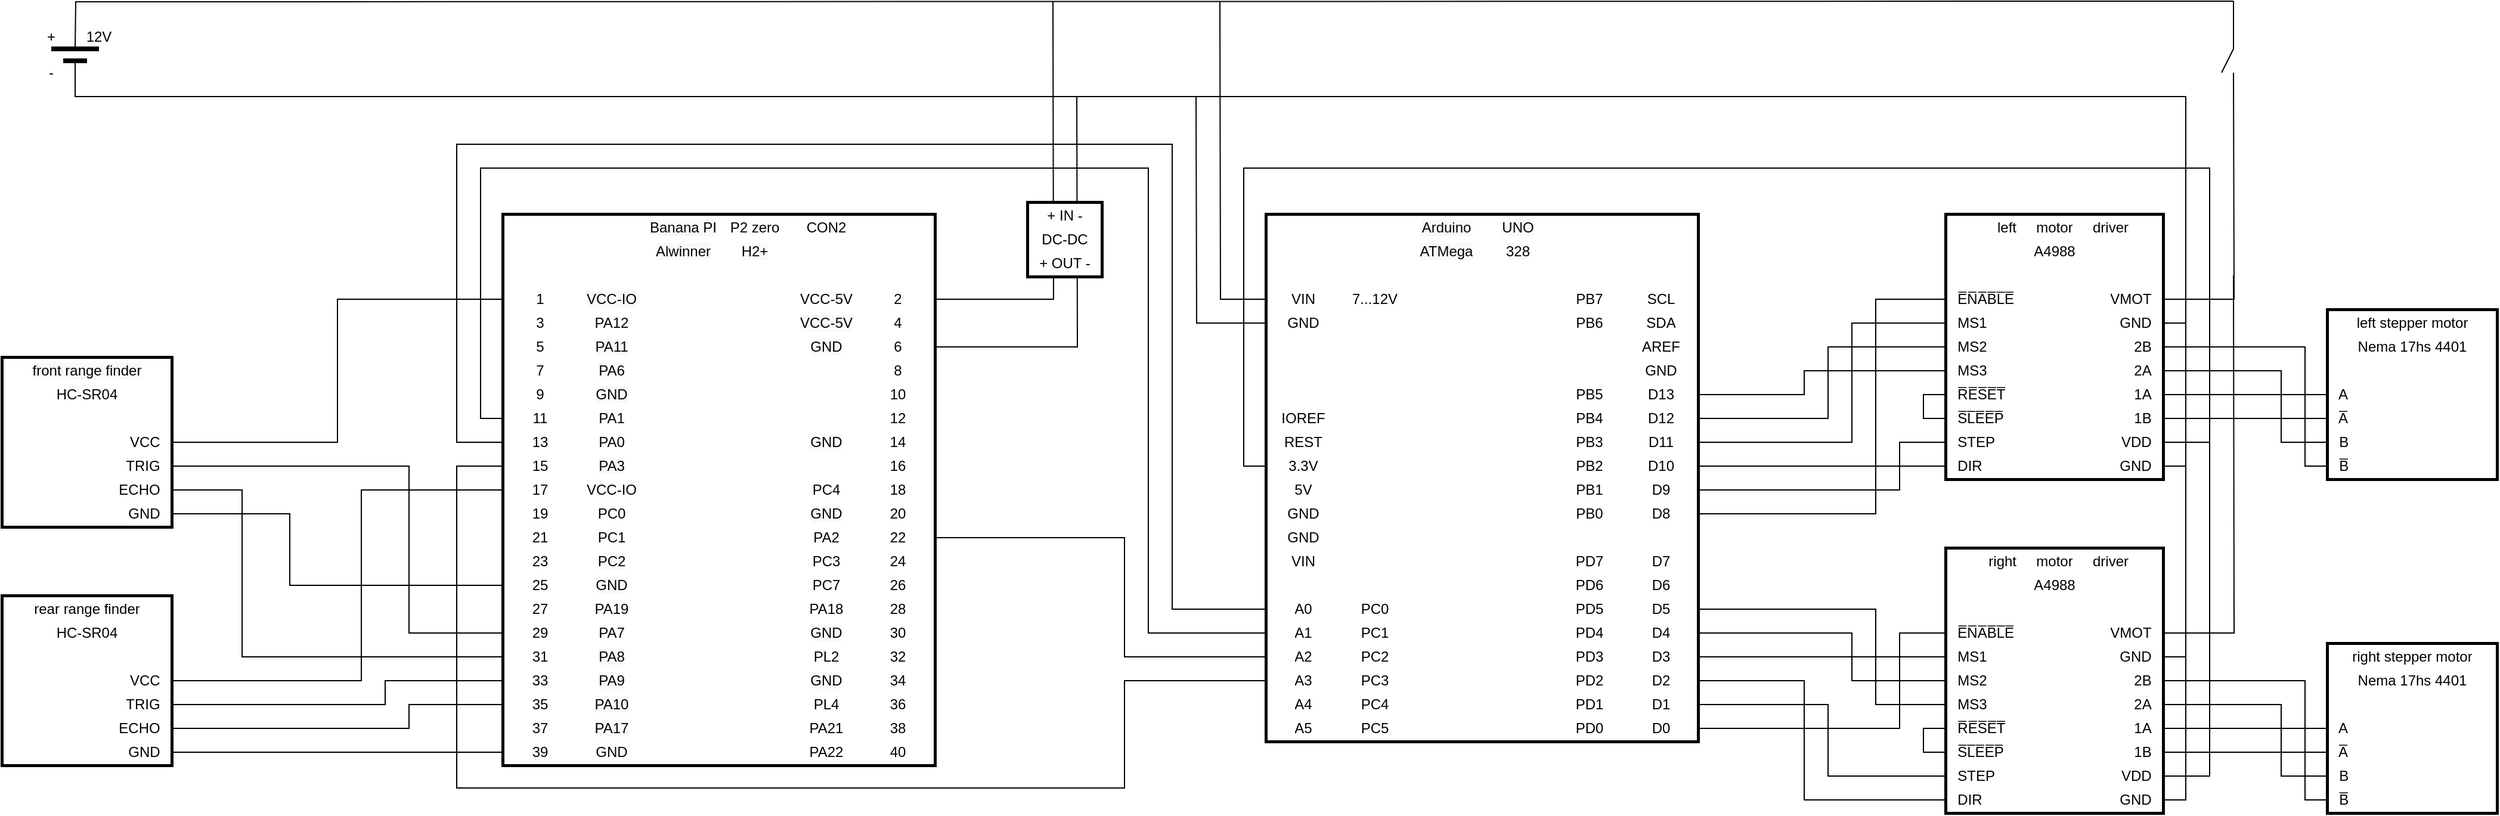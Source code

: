 <mxfile version="13.3.1" type="device"><diagram id="WN2TlQ2ozjeHeajF__06" name="Page-1"><mxGraphModel dx="1309" dy="674" grid="1" gridSize="10" guides="0" tooltips="0" connect="1" arrows="1" fold="1" page="0" pageScale="1" pageWidth="827" pageHeight="1169" math="0" shadow="0"><root><mxCell id="0"/><mxCell id="1" parent="0"/><mxCell id="kzIL_3MPBAg8utC3hszA-215" value="" style="endArrow=none;html=1;edgeStyle=orthogonalEdgeStyle;exitX=0;exitY=0.5;exitDx=0;exitDy=0;entryX=0;entryY=0.5;entryDx=0;entryDy=0;rounded=0;" parent="1" source="kzIL_3MPBAg8utC3hszA-108" target="qrobTduVmeRQyPUNHStH-30" edge="1"><mxGeometry width="50" height="50" relative="1" as="geometry"><mxPoint x="850" y="780" as="sourcePoint"/><mxPoint x="1080" y="730" as="targetPoint"/><Array as="points"><mxPoint x="420" y="410"/><mxPoint x="420" y="160"/><mxPoint x="1020" y="160"/><mxPoint x="1020" y="550"/></Array></mxGeometry></mxCell><mxCell id="kzIL_3MPBAg8utC3hszA-216" value="" style="endArrow=none;html=1;exitX=0;exitY=0.5;exitDx=0;exitDy=0;entryX=0;entryY=0.5;entryDx=0;entryDy=0;edgeStyle=orthogonalEdgeStyle;rounded=0;" parent="1" source="kzIL_3MPBAg8utC3hszA-101" target="qrobTduVmeRQyPUNHStH-34" edge="1"><mxGeometry width="50" height="50" relative="1" as="geometry"><mxPoint x="990" y="380" as="sourcePoint"/><mxPoint x="1040" y="330" as="targetPoint"/><Array as="points"><mxPoint x="440" y="390"/><mxPoint x="440" y="180"/><mxPoint x="1000" y="180"/><mxPoint x="1000" y="570"/></Array></mxGeometry></mxCell><mxCell id="kzIL_3MPBAg8utC3hszA-217" value="" style="endArrow=none;html=1;exitX=0;exitY=0.5;exitDx=0;exitDy=0;entryX=0;entryY=0.5;entryDx=0;entryDy=0;edgeStyle=orthogonalEdgeStyle;rounded=0;" parent="1" source="kzIL_3MPBAg8utC3hszA-115" target="qrobTduVmeRQyPUNHStH-42" edge="1"><mxGeometry width="50" height="50" relative="1" as="geometry"><mxPoint x="990" y="380" as="sourcePoint"/><mxPoint x="1040" y="330" as="targetPoint"/><Array as="points"><mxPoint x="420" y="430"/><mxPoint x="420" y="700"/><mxPoint x="980" y="700"/><mxPoint x="980" y="610"/></Array></mxGeometry></mxCell><mxCell id="kzIL_3MPBAg8utC3hszA-218" value="" style="endArrow=none;html=1;exitX=1;exitY=0.5;exitDx=0;exitDy=0;entryX=0;entryY=0.5;entryDx=0;entryDy=0;edgeStyle=orthogonalEdgeStyle;rounded=0;" parent="1" source="kzIL_3MPBAg8utC3hszA-136" target="qrobTduVmeRQyPUNHStH-38" edge="1"><mxGeometry width="50" height="50" relative="1" as="geometry"><mxPoint x="990" y="380" as="sourcePoint"/><mxPoint x="1040" y="330" as="targetPoint"/><Array as="points"><mxPoint x="980" y="490"/><mxPoint x="980" y="590"/></Array></mxGeometry></mxCell><mxCell id="kzIL_3MPBAg8utC3hszA-257" value="" style="endArrow=none;html=1;exitX=1;exitY=0.5;exitDx=0;exitDy=0;entryX=0;entryY=0.5;entryDx=0;entryDy=0;edgeStyle=orthogonalEdgeStyle;rounded=0;" parent="1" source="kzIL_3MPBAg8utC3hszA-245" target="kzIL_3MPBAg8utC3hszA-122" edge="1"><mxGeometry width="50" height="50" relative="1" as="geometry"><mxPoint x="390" y="520" as="sourcePoint"/><mxPoint x="440" y="470" as="targetPoint"/><Array as="points"><mxPoint x="340" y="610"/><mxPoint x="340" y="450"/></Array></mxGeometry></mxCell><mxCell id="kzIL_3MPBAg8utC3hszA-258" value="" style="endArrow=none;html=1;exitX=1;exitY=0.5;exitDx=0;exitDy=0;entryX=0;entryY=0.5;entryDx=0;entryDy=0;edgeStyle=orthogonalEdgeStyle;rounded=0;" parent="1" source="kzIL_3MPBAg8utC3hszA-228" target="kzIL_3MPBAg8utC3hszA-66" edge="1"><mxGeometry width="50" height="50" relative="1" as="geometry"><mxPoint x="390" y="520" as="sourcePoint"/><mxPoint x="440" y="470" as="targetPoint"/></mxGeometry></mxCell><mxCell id="kzIL_3MPBAg8utC3hszA-259" value="" style="endArrow=none;html=1;exitX=1;exitY=0.5;exitDx=0;exitDy=0;entryX=0;entryY=0.5;entryDx=0;entryDy=0;edgeStyle=orthogonalEdgeStyle;rounded=0;" parent="1" source="kzIL_3MPBAg8utC3hszA-247" target="kzIL_3MPBAg8utC3hszA-178" edge="1"><mxGeometry width="50" height="50" relative="1" as="geometry"><mxPoint x="390" y="520" as="sourcePoint"/><mxPoint x="440" y="470" as="targetPoint"/><Array as="points"><mxPoint x="360" y="630"/><mxPoint x="360" y="610"/></Array></mxGeometry></mxCell><mxCell id="kzIL_3MPBAg8utC3hszA-260" value="" style="endArrow=none;html=1;exitX=1;exitY=0.5;exitDx=0;exitDy=0;entryX=0;entryY=0.5;entryDx=0;entryDy=0;edgeStyle=orthogonalEdgeStyle;rounded=0;" parent="1" source="kzIL_3MPBAg8utC3hszA-249" target="kzIL_3MPBAg8utC3hszA-185" edge="1"><mxGeometry width="50" height="50" relative="1" as="geometry"><mxPoint x="390" y="520" as="sourcePoint"/><mxPoint x="440" y="470" as="targetPoint"/><Array as="points"><mxPoint x="380" y="650"/><mxPoint x="380" y="630"/></Array></mxGeometry></mxCell><mxCell id="kzIL_3MPBAg8utC3hszA-261" value="" style="endArrow=none;html=1;exitX=1;exitY=0.5;exitDx=0;exitDy=0;edgeStyle=orthogonalEdgeStyle;rounded=0;entryX=0;entryY=0.5;entryDx=0;entryDy=0;" parent="1" source="kzIL_3MPBAg8utC3hszA-230" target="kzIL_3MPBAg8utC3hszA-164" edge="1"><mxGeometry width="50" height="50" relative="1" as="geometry"><mxPoint x="390" y="520" as="sourcePoint"/><mxPoint x="440" y="590" as="targetPoint"/><Array as="points"><mxPoint x="380" y="430"/><mxPoint x="380" y="570"/></Array></mxGeometry></mxCell><mxCell id="kzIL_3MPBAg8utC3hszA-262" value="" style="endArrow=none;html=1;exitX=1;exitY=0.5;exitDx=0;exitDy=0;entryX=0;entryY=0.5;entryDx=0;entryDy=0;edgeStyle=orthogonalEdgeStyle;rounded=0;" parent="1" source="kzIL_3MPBAg8utC3hszA-232" target="kzIL_3MPBAg8utC3hszA-171" edge="1"><mxGeometry width="50" height="50" relative="1" as="geometry"><mxPoint x="390" y="520" as="sourcePoint"/><mxPoint x="440" y="470" as="targetPoint"/><Array as="points"><mxPoint x="240" y="450"/><mxPoint x="240" y="590"/></Array></mxGeometry></mxCell><mxCell id="kzIL_3MPBAg8utC3hszA-263" value="" style="endArrow=none;html=1;exitX=1;exitY=0.5;exitDx=0;exitDy=0;entryX=0;entryY=0.5;entryDx=0;entryDy=0;edgeStyle=orthogonalEdgeStyle;rounded=0;" parent="1" source="kzIL_3MPBAg8utC3hszA-234" target="kzIL_3MPBAg8utC3hszA-150" edge="1"><mxGeometry width="50" height="50" relative="1" as="geometry"><mxPoint x="390" y="520" as="sourcePoint"/><mxPoint x="440" y="470" as="targetPoint"/><Array as="points"><mxPoint x="280" y="470"/><mxPoint x="280" y="530"/></Array></mxGeometry></mxCell><mxCell id="kzIL_3MPBAg8utC3hszA-264" value="" style="endArrow=none;html=1;exitX=1;exitY=0.5;exitDx=0;exitDy=0;entryX=0;entryY=0.5;entryDx=0;entryDy=0;edgeStyle=orthogonalEdgeStyle;rounded=0;" parent="1" source="kzIL_3MPBAg8utC3hszA-251" target="kzIL_3MPBAg8utC3hszA-199" edge="1"><mxGeometry width="50" height="50" relative="1" as="geometry"><mxPoint x="390" y="520" as="sourcePoint"/><mxPoint x="440" y="470" as="targetPoint"/></mxGeometry></mxCell><mxCell id="kzIL_3MPBAg8utC3hszA-328" value="" style="endArrow=none;html=1;entryX=0;entryY=0.5;entryDx=0;entryDy=0;exitX=1;exitY=0.5;exitDx=0;exitDy=0;rounded=0;" parent="1" source="kzIL_3MPBAg8utC3hszA-323" target="qrobTduVmeRQyPUNHStH-176" edge="1"><mxGeometry width="50" height="50" relative="1" as="geometry"><mxPoint x="1810" y="400" as="sourcePoint"/><mxPoint x="1860" y="350" as="targetPoint"/></mxGeometry></mxCell><mxCell id="kzIL_3MPBAg8utC3hszA-329" value="" style="endArrow=none;html=1;entryX=0;entryY=0.5;entryDx=0;entryDy=0;exitX=1;exitY=0.5;exitDx=0;exitDy=0;rounded=0;" parent="1" source="kzIL_3MPBAg8utC3hszA-282" target="qrobTduVmeRQyPUNHStH-172" edge="1"><mxGeometry width="50" height="50" relative="1" as="geometry"><mxPoint x="1810" y="400" as="sourcePoint"/><mxPoint x="1860" y="350" as="targetPoint"/></mxGeometry></mxCell><mxCell id="kzIL_3MPBAg8utC3hszA-331" value="" style="endArrow=none;html=1;entryX=0;entryY=0.5;entryDx=0;entryDy=0;exitX=1;exitY=0.5;exitDx=0;exitDy=0;edgeStyle=orthogonalEdgeStyle;rounded=0;" parent="1" source="kzIL_3MPBAg8utC3hszA-280" target="qrobTduVmeRQyPUNHStH-180" edge="1"><mxGeometry width="50" height="50" relative="1" as="geometry"><mxPoint x="1810" y="400" as="sourcePoint"/><mxPoint x="1860" y="350" as="targetPoint"/><Array as="points"><mxPoint x="1950" y="350"/><mxPoint x="1950" y="410"/></Array></mxGeometry></mxCell><mxCell id="kzIL_3MPBAg8utC3hszA-332" value="" style="endArrow=none;html=1;entryX=0;entryY=0.5;entryDx=0;entryDy=0;exitX=1;exitY=0.5;exitDx=0;exitDy=0;edgeStyle=orthogonalEdgeStyle;rounded=0;" parent="1" source="kzIL_3MPBAg8utC3hszA-278" target="qrobTduVmeRQyPUNHStH-184" edge="1"><mxGeometry width="50" height="50" relative="1" as="geometry"><mxPoint x="1810" y="400" as="sourcePoint"/><mxPoint x="1860" y="350" as="targetPoint"/><Array as="points"><mxPoint x="1970" y="330"/><mxPoint x="1970" y="430"/></Array></mxGeometry></mxCell><mxCell id="kzIL_3MPBAg8utC3hszA-335" value="" style="endArrow=none;html=1;entryX=0;entryY=0.5;entryDx=0;entryDy=0;exitX=1;exitY=0.5;exitDx=0;exitDy=0;rounded=0;edgeStyle=orthogonalEdgeStyle;" parent="1" source="qrobTduVmeRQyPUNHStH-14" target="kzIL_3MPBAg8utC3hszA-274" edge="1"><mxGeometry width="50" height="50" relative="1" as="geometry"><mxPoint x="1640" y="450" as="sourcePoint"/><mxPoint x="1690" y="400" as="targetPoint"/><Array as="points"><mxPoint x="1610" y="470"/><mxPoint x="1610" y="290"/></Array></mxGeometry></mxCell><mxCell id="kzIL_3MPBAg8utC3hszA-336" value="" style="endArrow=none;html=1;entryX=0;entryY=0.5;entryDx=0;entryDy=0;exitX=1;exitY=0.5;exitDx=0;exitDy=0;rounded=0;edgeStyle=orthogonalEdgeStyle;" parent="1" source="qrobTduVmeRQyPUNHStH-2" target="kzIL_3MPBAg8utC3hszA-319" edge="1"><mxGeometry width="50" height="50" relative="1" as="geometry"><mxPoint x="1640" y="450" as="sourcePoint"/><mxPoint x="1690" y="400" as="targetPoint"/><Array as="points"><mxPoint x="1630" y="450"/><mxPoint x="1630" y="410"/></Array></mxGeometry></mxCell><mxCell id="kzIL_3MPBAg8utC3hszA-337" value="" style="endArrow=none;html=1;exitX=1;exitY=0.5;exitDx=0;exitDy=0;entryX=0;entryY=0.5;entryDx=0;entryDy=0;rounded=0;edgeStyle=orthogonalEdgeStyle;" parent="1" source="qrobTduVmeRQyPUNHStH-66" target="kzIL_3MPBAg8utC3hszA-315" edge="1"><mxGeometry width="50" height="50" relative="1" as="geometry"><mxPoint x="1640" y="450" as="sourcePoint"/><mxPoint x="1600" y="480" as="targetPoint"/><Array as="points"><mxPoint x="1660" y="430"/><mxPoint x="1660" y="430"/></Array></mxGeometry></mxCell><mxCell id="kzIL_3MPBAg8utC3hszA-338" value="" style="endArrow=none;html=1;exitX=1;exitY=0.5;exitDx=0;exitDy=0;entryX=0;entryY=0.5;entryDx=0;entryDy=0;rounded=0;edgeStyle=orthogonalEdgeStyle;" parent="1" source="qrobTduVmeRQyPUNHStH-62" target="kzIL_3MPBAg8utC3hszA-276" edge="1"><mxGeometry width="50" height="50" relative="1" as="geometry"><mxPoint x="1640" y="450" as="sourcePoint"/><mxPoint x="1590" y="270" as="targetPoint"/><Array as="points"><mxPoint x="1590" y="410"/><mxPoint x="1590" y="310"/></Array></mxGeometry></mxCell><mxCell id="kzIL_3MPBAg8utC3hszA-339" value="" style="endArrow=none;html=1;exitX=1;exitY=0.5;exitDx=0;exitDy=0;entryX=0;entryY=0.5;entryDx=0;entryDy=0;rounded=0;edgeStyle=orthogonalEdgeStyle;" parent="1" source="qrobTduVmeRQyPUNHStH-58" target="kzIL_3MPBAg8utC3hszA-278" edge="1"><mxGeometry width="50" height="50" relative="1" as="geometry"><mxPoint x="1640" y="450" as="sourcePoint"/><mxPoint x="1690" y="400" as="targetPoint"/><Array as="points"><mxPoint x="1570" y="390"/><mxPoint x="1570" y="330"/></Array></mxGeometry></mxCell><mxCell id="kzIL_3MPBAg8utC3hszA-340" value="" style="endArrow=none;html=1;exitX=1;exitY=0.5;exitDx=0;exitDy=0;entryX=0;entryY=0.5;entryDx=0;entryDy=0;rounded=0;edgeStyle=orthogonalEdgeStyle;" parent="1" source="qrobTduVmeRQyPUNHStH-54" target="kzIL_3MPBAg8utC3hszA-280" edge="1"><mxGeometry width="50" height="50" relative="1" as="geometry"><mxPoint x="1640" y="450" as="sourcePoint"/><mxPoint x="1690" y="400" as="targetPoint"/><Array as="points"><mxPoint x="1550" y="370"/><mxPoint x="1550" y="350"/></Array></mxGeometry></mxCell><mxCell id="kzIL_3MPBAg8utC3hszA-342" value="" style="endArrow=none;html=1;entryX=1;entryY=0.5;entryDx=0;entryDy=0;exitX=0;exitY=0.5;exitDx=0;exitDy=0;edgeStyle=orthogonalEdgeStyle;rounded=0;" parent="1" source="qrobTduVmeRQyPUNHStH-66" target="kzIL_3MPBAg8utC3hszA-319" edge="1"><mxGeometry width="50" height="50" relative="1" as="geometry"><mxPoint x="980" y="400" as="sourcePoint"/><mxPoint x="1700" y="430" as="targetPoint"/><Array as="points"><mxPoint x="1080" y="430"/><mxPoint x="1080" y="180"/><mxPoint x="1890" y="180"/><mxPoint x="1890" y="410"/></Array></mxGeometry></mxCell><mxCell id="kzIL_3MPBAg8utC3hszA-408" value="" style="endArrow=none;html=1;entryX=1;entryY=0.5;entryDx=0;entryDy=0;" parent="1" target="kzIL_3MPBAg8utC3hszA-276" edge="1"><mxGeometry width="50" height="50" relative="1" as="geometry"><mxPoint x="1870" y="310" as="sourcePoint"/><mxPoint x="1620" y="430" as="targetPoint"/></mxGeometry></mxCell><mxCell id="kzIL_3MPBAg8utC3hszA-409" value="" style="endArrow=none;html=1;entryX=1;entryY=0.5;entryDx=0;entryDy=0;edgeStyle=orthogonalEdgeStyle;rounded=0;" parent="1" target="kzIL_3MPBAg8utC3hszA-274" edge="1"><mxGeometry width="50" height="50" relative="1" as="geometry"><mxPoint x="1910" y="100" as="sourcePoint"/><mxPoint x="1620" y="430" as="targetPoint"/></mxGeometry></mxCell><mxCell id="kzIL_3MPBAg8utC3hszA-721" value="" style="endArrow=none;html=1;entryX=0;entryY=0.5;entryDx=0;entryDy=0;exitX=1;exitY=0.5;exitDx=0;exitDy=0;rounded=0;" parent="1" source="kzIL_3MPBAg8utC3hszA-758" target="kzIL_3MPBAg8utC3hszA-780" edge="1"><mxGeometry width="50" height="50" relative="1" as="geometry"><mxPoint x="1810" y="700" as="sourcePoint"/><mxPoint x="1860" y="650" as="targetPoint"/></mxGeometry></mxCell><mxCell id="kzIL_3MPBAg8utC3hszA-722" value="" style="endArrow=none;html=1;entryX=0;entryY=0.5;entryDx=0;entryDy=0;exitX=1;exitY=0.5;exitDx=0;exitDy=0;rounded=0;" parent="1" source="kzIL_3MPBAg8utC3hszA-754" target="kzIL_3MPBAg8utC3hszA-778" edge="1"><mxGeometry width="50" height="50" relative="1" as="geometry"><mxPoint x="1810" y="700" as="sourcePoint"/><mxPoint x="1860" y="650" as="targetPoint"/></mxGeometry></mxCell><mxCell id="kzIL_3MPBAg8utC3hszA-723" value="" style="endArrow=none;html=1;entryX=0;entryY=0.5;entryDx=0;entryDy=0;exitX=1;exitY=0.5;exitDx=0;exitDy=0;edgeStyle=orthogonalEdgeStyle;rounded=0;" parent="1" source="kzIL_3MPBAg8utC3hszA-750" target="kzIL_3MPBAg8utC3hszA-782" edge="1"><mxGeometry width="50" height="50" relative="1" as="geometry"><mxPoint x="1810" y="700" as="sourcePoint"/><mxPoint x="1860" y="650" as="targetPoint"/><Array as="points"><mxPoint x="1950" y="630"/><mxPoint x="1950" y="690"/></Array></mxGeometry></mxCell><mxCell id="kzIL_3MPBAg8utC3hszA-724" value="" style="endArrow=none;html=1;entryX=0;entryY=0.5;entryDx=0;entryDy=0;exitX=1;exitY=0.5;exitDx=0;exitDy=0;edgeStyle=orthogonalEdgeStyle;rounded=0;" parent="1" source="kzIL_3MPBAg8utC3hszA-746" target="kzIL_3MPBAg8utC3hszA-784" edge="1"><mxGeometry width="50" height="50" relative="1" as="geometry"><mxPoint x="1810" y="700" as="sourcePoint"/><mxPoint x="1860" y="650" as="targetPoint"/><Array as="points"><mxPoint x="1970" y="610"/><mxPoint x="1970" y="710"/></Array></mxGeometry></mxCell><mxCell id="kzIL_3MPBAg8utC3hszA-786" value="" style="endArrow=none;html=1;entryX=1;entryY=0.5;entryDx=0;entryDy=0;" parent="1" target="kzIL_3MPBAg8utC3hszA-742" edge="1"><mxGeometry width="50" height="50" relative="1" as="geometry"><mxPoint x="1870" y="590" as="sourcePoint"/><mxPoint x="1620" y="730" as="targetPoint"/></mxGeometry></mxCell><mxCell id="kzIL_3MPBAg8utC3hszA-787" value="" style="endArrow=none;html=1;entryX=1;entryY=0.5;entryDx=0;entryDy=0;edgeStyle=orthogonalEdgeStyle;rounded=0;" parent="1" target="kzIL_3MPBAg8utC3hszA-738" edge="1"><mxGeometry width="50" height="50" relative="1" as="geometry"><mxPoint x="1910" y="270" as="sourcePoint"/><mxPoint x="1620" y="680" as="targetPoint"/></mxGeometry></mxCell><mxCell id="kzIL_3MPBAg8utC3hszA-789" value="" style="endArrow=none;html=1;exitX=1;exitY=0.5;exitDx=0;exitDy=0;edgeStyle=orthogonalEdgeStyle;rounded=0;" parent="1" source="kzIL_3MPBAg8utC3hszA-762" edge="1"><mxGeometry width="50" height="50" relative="1" as="geometry"><mxPoint x="1830" y="460" as="sourcePoint"/><mxPoint x="1890" y="390" as="targetPoint"/><Array as="points"><mxPoint x="1890" y="690"/></Array></mxGeometry></mxCell><mxCell id="kzIL_3MPBAg8utC3hszA-790" value="" style="endArrow=none;html=1;entryX=0;entryY=0.5;entryDx=0;entryDy=0;exitX=1;exitY=0.5;exitDx=0;exitDy=0;rounded=0;edgeStyle=orthogonalEdgeStyle;" parent="1" target="kzIL_3MPBAg8utC3hszA-738" edge="1"><mxGeometry width="50" height="50" relative="1" as="geometry"><mxPoint x="1460" y="650" as="sourcePoint"/><mxPoint x="1669" y="450" as="targetPoint"/><Array as="points"><mxPoint x="1630" y="650"/><mxPoint x="1630" y="570"/></Array></mxGeometry></mxCell><mxCell id="kzIL_3MPBAg8utC3hszA-791" value="" style="endArrow=none;html=1;exitX=1;exitY=0.5;exitDx=0;exitDy=0;rounded=0;edgeStyle=orthogonalEdgeStyle;" parent="1" edge="1"><mxGeometry width="50" height="50" relative="1" as="geometry"><mxPoint x="1460" y="630.0" as="sourcePoint"/><mxPoint x="1669" y="690" as="targetPoint"/><Array as="points"><mxPoint x="1570" y="630"/><mxPoint x="1570" y="690"/></Array></mxGeometry></mxCell><mxCell id="kzIL_3MPBAg8utC3hszA-792" value="" style="endArrow=none;html=1;exitX=1;exitY=0.5;exitDx=0;exitDy=0;entryX=0;entryY=0.5;entryDx=0;entryDy=0;rounded=0;edgeStyle=orthogonalEdgeStyle;" parent="1" target="kzIL_3MPBAg8utC3hszA-766" edge="1"><mxGeometry width="50" height="50" relative="1" as="geometry"><mxPoint x="1460" y="610.0" as="sourcePoint"/><mxPoint x="1669" y="590.0" as="targetPoint"/><Array as="points"><mxPoint x="1550" y="610"/><mxPoint x="1550" y="710"/></Array></mxGeometry></mxCell><mxCell id="kzIL_3MPBAg8utC3hszA-793" value="" style="endArrow=none;html=1;exitX=1;exitY=0.5;exitDx=0;exitDy=0;entryX=0;entryY=0.5;entryDx=0;entryDy=0;rounded=0;edgeStyle=orthogonalEdgeStyle;" parent="1" target="kzIL_3MPBAg8utC3hszA-742" edge="1"><mxGeometry width="50" height="50" relative="1" as="geometry"><mxPoint x="1460" y="590.0" as="sourcePoint"/><mxPoint x="1669" y="470" as="targetPoint"/><Array as="points"><mxPoint x="1630" y="590"/><mxPoint x="1630" y="590"/></Array></mxGeometry></mxCell><mxCell id="kzIL_3MPBAg8utC3hszA-794" value="" style="endArrow=none;html=1;exitX=1;exitY=0.5;exitDx=0;exitDy=0;entryX=0;entryY=0.5;entryDx=0;entryDy=0;rounded=0;edgeStyle=orthogonalEdgeStyle;" parent="1" target="kzIL_3MPBAg8utC3hszA-725" edge="1"><mxGeometry width="50" height="50" relative="1" as="geometry"><mxPoint x="1460" y="570.0" as="sourcePoint"/><mxPoint x="1669" y="490.0" as="targetPoint"/><Array as="points"><mxPoint x="1590" y="570"/><mxPoint x="1590" y="610"/></Array></mxGeometry></mxCell><mxCell id="kzIL_3MPBAg8utC3hszA-795" value="" style="endArrow=none;html=1;exitX=1;exitY=0.5;exitDx=0;exitDy=0;entryX=0;entryY=0.5;entryDx=0;entryDy=0;rounded=0;edgeStyle=orthogonalEdgeStyle;" parent="1" target="kzIL_3MPBAg8utC3hszA-750" edge="1"><mxGeometry width="50" height="50" relative="1" as="geometry"><mxPoint x="1460" y="550.0" as="sourcePoint"/><mxPoint x="1669" y="510.0" as="targetPoint"/><Array as="points"><mxPoint x="1610" y="550"/><mxPoint x="1610" y="630"/></Array></mxGeometry></mxCell><mxCell id="kzIL_3MPBAg8utC3hszA-796" value="" style="endArrow=none;html=1;strokeWidth=4;" parent="1" edge="1"><mxGeometry width="50" height="50" relative="1" as="geometry"><mxPoint x="80" y="80" as="sourcePoint"/><mxPoint x="120" y="80" as="targetPoint"/></mxGeometry></mxCell><mxCell id="kzIL_3MPBAg8utC3hszA-797" value="" style="endArrow=none;html=1;strokeWidth=4;" parent="1" edge="1"><mxGeometry width="50" height="50" relative="1" as="geometry"><mxPoint x="90" y="90" as="sourcePoint"/><mxPoint x="110" y="90" as="targetPoint"/></mxGeometry></mxCell><mxCell id="kzIL_3MPBAg8utC3hszA-798" value="" style="endArrow=none;html=1;strokeWidth=1;edgeStyle=orthogonalEdgeStyle;rounded=0;" parent="1" edge="1"><mxGeometry width="50" height="50" relative="1" as="geometry"><mxPoint x="1910" y="40" as="sourcePoint"/><mxPoint x="100" y="80" as="targetPoint"/></mxGeometry></mxCell><mxCell id="kzIL_3MPBAg8utC3hszA-799" value="" style="endArrow=none;html=1;strokeWidth=1;edgeStyle=orthogonalEdgeStyle;rounded=0;exitX=1;exitY=0.5;exitDx=0;exitDy=0;" parent="1" source="kzIL_3MPBAg8utC3hszA-766" edge="1"><mxGeometry width="50" height="50" relative="1" as="geometry"><mxPoint x="1870" y="170" as="sourcePoint"/><mxPoint x="100" y="90" as="targetPoint"/><Array as="points"><mxPoint x="1870" y="710"/><mxPoint x="1870" y="120"/><mxPoint x="100" y="120"/></Array></mxGeometry></mxCell><mxCell id="kzIL_3MPBAg8utC3hszA-957" value="" style="endArrow=none;html=1;strokeWidth=1;entryX=0;entryY=0.5;entryDx=0;entryDy=0;edgeStyle=orthogonalEdgeStyle;rounded=0;" parent="1" target="qrobTduVmeRQyPUNHStH-82" edge="1"><mxGeometry width="50" height="50" relative="1" as="geometry"><mxPoint x="1040" y="120" as="sourcePoint"/><mxPoint x="980" y="310" as="targetPoint"/></mxGeometry></mxCell><mxCell id="kzIL_3MPBAg8utC3hszA-958" value="" style="endArrow=none;html=1;strokeWidth=1;entryX=0;entryY=0.5;entryDx=0;entryDy=0;edgeStyle=orthogonalEdgeStyle;rounded=0;" parent="1" target="qrobTduVmeRQyPUNHStH-78" edge="1"><mxGeometry width="50" height="50" relative="1" as="geometry"><mxPoint x="1060" y="40" as="sourcePoint"/><mxPoint x="980" y="310" as="targetPoint"/></mxGeometry></mxCell><mxCell id="kzIL_3MPBAg8utC3hszA-959" value="+" style="text;html=1;strokeColor=none;fillColor=none;align=center;verticalAlign=middle;whiteSpace=wrap;rounded=0;" parent="1" vertex="1"><mxGeometry x="60" y="60" width="40" height="20" as="geometry"/></mxCell><mxCell id="kzIL_3MPBAg8utC3hszA-960" value="-" style="text;html=1;strokeColor=none;fillColor=none;align=center;verticalAlign=middle;whiteSpace=wrap;rounded=0;" parent="1" vertex="1"><mxGeometry x="60" y="90" width="40" height="20" as="geometry"/></mxCell><mxCell id="kzIL_3MPBAg8utC3hszA-961" value="12V" style="text;html=1;strokeColor=none;fillColor=none;align=center;verticalAlign=middle;whiteSpace=wrap;rounded=0;" parent="1" vertex="1"><mxGeometry x="100" y="60" width="40" height="20" as="geometry"/></mxCell><mxCell id="NLNVI_0c6fKkNd0ffNmM-1" value="" style="endArrow=none;html=1;entryX=1;entryY=0.5;entryDx=0;entryDy=0;" parent="1" target="kzIL_3MPBAg8utC3hszA-315" edge="1"><mxGeometry width="50" height="50" relative="1" as="geometry"><mxPoint x="1870" y="430" as="sourcePoint"/><mxPoint x="1861.0" y="320.0" as="targetPoint"/></mxGeometry></mxCell><mxCell id="hAJE8IbLYydaOE6TZ0_W-1" value="" style="endArrow=none;html=1;rounded=0;" parent="1" edge="1"><mxGeometry width="50" height="50" relative="1" as="geometry"><mxPoint x="1900" y="100" as="sourcePoint"/><mxPoint x="1910" y="40" as="targetPoint"/><Array as="points"><mxPoint x="1910" y="80"/></Array></mxGeometry></mxCell><mxCell id="hAJE8IbLYydaOE6TZ0_W-2" value="" style="endArrow=none;html=1;entryX=1;entryY=0.5;entryDx=0;entryDy=0;edgeStyle=orthogonalEdgeStyle;rounded=0;" parent="1" target="kzIL_3MPBAg8utC3hszA-80" edge="1"><mxGeometry width="50" height="50" relative="1" as="geometry"><mxPoint x="940" y="120" as="sourcePoint"/><mxPoint x="480" y="370" as="targetPoint"/></mxGeometry></mxCell><mxCell id="hAJE8IbLYydaOE6TZ0_W-3" value="" style="endArrow=none;html=1;exitX=1;exitY=0.5;exitDx=0;exitDy=0;edgeStyle=orthogonalEdgeStyle;rounded=0;" parent="1" source="kzIL_3MPBAg8utC3hszA-66" edge="1"><mxGeometry width="50" height="50" relative="1" as="geometry"><mxPoint x="870" y="320" as="sourcePoint"/><mxPoint x="920" y="40" as="targetPoint"/></mxGeometry></mxCell><mxCell id="kzIL_3MPBAg8utC3hszA-219" value="" style="shape=table;html=1;whiteSpace=wrap;startSize=0;container=1;collapsible=0;childLayout=tableLayout;rounded=0;shadow=0;comic=0;strokeColor=#000000;gradientColor=none;fillColor=#ffffff;perimeterSpacing=1;strokeWidth=5;" parent="1" vertex="1"><mxGeometry x="40" y="340" width="140" height="140" as="geometry"/></mxCell><mxCell id="kzIL_3MPBAg8utC3hszA-220" style="shape=partialRectangle;html=1;whiteSpace=wrap;collapsible=0;dropTarget=0;pointerEvents=0;fillColor=#ffffff;top=0;left=0;bottom=0;right=0;points=[[0,0.5],[1,0.5]];portConstraint=eastwest;strokeColor=#000000;gradientColor=none;perimeterSpacing=1;" parent="kzIL_3MPBAg8utC3hszA-219" vertex="1"><mxGeometry width="140" height="20" as="geometry"/></mxCell><mxCell id="kzIL_3MPBAg8utC3hszA-221" value="&lt;span style=&quot;color: rgb(0 , 0 , 0) ; font-family: &amp;#34;helvetica&amp;#34; ; font-size: 12px ; font-style: normal ; font-weight: 400 ; letter-spacing: normal ; text-align: center ; text-indent: 0px ; text-transform: none ; word-spacing: 0px ; background-color: rgb(248 , 249 , 250) ; display: inline ; float: none&quot;&gt;front range finder&lt;/span&gt;" style="shape=partialRectangle;html=1;whiteSpace=wrap;connectable=0;fillColor=#ffffff;top=0;left=0;bottom=0;right=0;overflow=hidden;strokeColor=#000000;gradientColor=none;perimeterSpacing=1;" parent="kzIL_3MPBAg8utC3hszA-220" vertex="1"><mxGeometry width="140" height="20" as="geometry"/></mxCell><mxCell id="kzIL_3MPBAg8utC3hszA-222" style="shape=partialRectangle;html=1;whiteSpace=wrap;collapsible=0;dropTarget=0;pointerEvents=0;fillColor=#ffffff;top=0;left=0;bottom=0;right=0;points=[[0,0.5],[1,0.5]];portConstraint=eastwest;strokeColor=#000000;gradientColor=none;perimeterSpacing=1;" parent="kzIL_3MPBAg8utC3hszA-219" vertex="1"><mxGeometry y="20" width="140" height="20" as="geometry"/></mxCell><mxCell id="kzIL_3MPBAg8utC3hszA-223" value="HC-SR04" style="shape=partialRectangle;html=1;whiteSpace=wrap;connectable=0;fillColor=#ffffff;top=0;left=0;bottom=0;right=0;overflow=hidden;strokeColor=#000000;gradientColor=none;perimeterSpacing=1;" parent="kzIL_3MPBAg8utC3hszA-222" vertex="1"><mxGeometry width="140" height="20" as="geometry"/></mxCell><mxCell id="kzIL_3MPBAg8utC3hszA-226" value="" style="shape=partialRectangle;html=1;whiteSpace=wrap;collapsible=0;dropTarget=0;pointerEvents=0;fillColor=#ffffff;top=0;left=0;bottom=0;right=0;points=[[0,0.5],[1,0.5]];portConstraint=eastwest;strokeColor=#000000;gradientColor=none;perimeterSpacing=1;" parent="kzIL_3MPBAg8utC3hszA-219" vertex="1"><mxGeometry y="40" width="140" height="20" as="geometry"/></mxCell><mxCell id="kzIL_3MPBAg8utC3hszA-227" value="" style="shape=partialRectangle;html=1;whiteSpace=wrap;connectable=0;fillColor=#ffffff;top=0;left=0;bottom=0;right=0;overflow=hidden;strokeColor=#000000;gradientColor=none;perimeterSpacing=1;" parent="kzIL_3MPBAg8utC3hszA-226" vertex="1"><mxGeometry width="140" height="20" as="geometry"/></mxCell><mxCell id="kzIL_3MPBAg8utC3hszA-228" style="shape=partialRectangle;html=1;whiteSpace=wrap;collapsible=0;dropTarget=0;pointerEvents=0;fillColor=#ffffff;top=0;left=0;bottom=0;right=0;points=[[0,0.5],[1,0.5]];portConstraint=eastwest;strokeColor=#000000;gradientColor=none;perimeterSpacing=1;" parent="kzIL_3MPBAg8utC3hszA-219" vertex="1"><mxGeometry y="60" width="140" height="20" as="geometry"/></mxCell><mxCell id="kzIL_3MPBAg8utC3hszA-229" value="VCC&amp;nbsp;&amp;nbsp;" style="shape=partialRectangle;html=1;whiteSpace=wrap;connectable=0;fillColor=#ffffff;top=0;left=0;bottom=0;right=0;overflow=hidden;strokeColor=#000000;gradientColor=none;perimeterSpacing=1;labelPosition=center;verticalLabelPosition=middle;align=right;verticalAlign=middle;" parent="kzIL_3MPBAg8utC3hszA-228" vertex="1"><mxGeometry width="140" height="20" as="geometry"/></mxCell><mxCell id="kzIL_3MPBAg8utC3hszA-230" style="shape=partialRectangle;html=1;whiteSpace=wrap;collapsible=0;dropTarget=0;pointerEvents=0;fillColor=#ffffff;top=0;left=0;bottom=0;right=0;points=[[0,0.5],[1,0.5]];portConstraint=eastwest;strokeColor=#000000;gradientColor=none;perimeterSpacing=1;" parent="kzIL_3MPBAg8utC3hszA-219" vertex="1"><mxGeometry y="80" width="140" height="20" as="geometry"/></mxCell><mxCell id="kzIL_3MPBAg8utC3hszA-231" value="TRIG&amp;nbsp;&amp;nbsp;" style="shape=partialRectangle;html=1;whiteSpace=wrap;connectable=0;fillColor=#ffffff;top=0;left=0;bottom=0;right=0;overflow=hidden;strokeColor=#000000;gradientColor=none;perimeterSpacing=1;align=right;" parent="kzIL_3MPBAg8utC3hszA-230" vertex="1"><mxGeometry width="140" height="20" as="geometry"/></mxCell><mxCell id="kzIL_3MPBAg8utC3hszA-232" style="shape=partialRectangle;html=1;whiteSpace=wrap;collapsible=0;dropTarget=0;pointerEvents=0;fillColor=#ffffff;top=0;left=0;bottom=0;right=0;points=[[0,0.5],[1,0.5]];portConstraint=eastwest;strokeColor=#000000;gradientColor=none;perimeterSpacing=1;" parent="kzIL_3MPBAg8utC3hszA-219" vertex="1"><mxGeometry y="100" width="140" height="20" as="geometry"/></mxCell><mxCell id="kzIL_3MPBAg8utC3hszA-233" value="ECHO&amp;nbsp;&amp;nbsp;" style="shape=partialRectangle;html=1;whiteSpace=wrap;connectable=0;fillColor=#ffffff;top=0;left=0;bottom=0;right=0;overflow=hidden;strokeColor=#000000;gradientColor=none;perimeterSpacing=1;align=right;" parent="kzIL_3MPBAg8utC3hszA-232" vertex="1"><mxGeometry width="140" height="20" as="geometry"/></mxCell><mxCell id="kzIL_3MPBAg8utC3hszA-234" style="shape=partialRectangle;html=1;whiteSpace=wrap;collapsible=0;dropTarget=0;pointerEvents=0;fillColor=#ffffff;top=0;left=0;bottom=0;right=0;points=[[0,0.5],[1,0.5]];portConstraint=eastwest;strokeColor=#000000;gradientColor=none;perimeterSpacing=1;" parent="kzIL_3MPBAg8utC3hszA-219" vertex="1"><mxGeometry y="120" width="140" height="20" as="geometry"/></mxCell><mxCell id="kzIL_3MPBAg8utC3hszA-235" value="GND&amp;nbsp;&amp;nbsp;" style="shape=partialRectangle;html=1;whiteSpace=wrap;connectable=0;fillColor=#ffffff;top=0;left=0;bottom=0;right=0;overflow=hidden;strokeColor=#000000;gradientColor=none;perimeterSpacing=1;align=right;" parent="kzIL_3MPBAg8utC3hszA-234" vertex="1"><mxGeometry width="140" height="20" as="geometry"/></mxCell><mxCell id="kzIL_3MPBAg8utC3hszA-238" value="" style="shape=table;html=1;whiteSpace=wrap;startSize=0;container=1;collapsible=0;childLayout=tableLayout;rounded=0;shadow=0;comic=0;strokeColor=#000000;gradientColor=none;fillColor=#ffffff;perimeterSpacing=1;strokeWidth=5;" parent="1" vertex="1"><mxGeometry x="40" y="540" width="140" height="140" as="geometry"/></mxCell><mxCell id="kzIL_3MPBAg8utC3hszA-239" style="shape=partialRectangle;html=1;whiteSpace=wrap;collapsible=0;dropTarget=0;pointerEvents=0;fillColor=#ffffff;top=0;left=0;bottom=0;right=0;points=[[0,0.5],[1,0.5]];portConstraint=eastwest;strokeColor=#000000;gradientColor=none;perimeterSpacing=1;" parent="kzIL_3MPBAg8utC3hszA-238" vertex="1"><mxGeometry width="140" height="20" as="geometry"/></mxCell><mxCell id="kzIL_3MPBAg8utC3hszA-240" value="&lt;font face=&quot;helvetica&quot;&gt;rear&amp;nbsp;range finder&lt;/font&gt;" style="shape=partialRectangle;html=1;whiteSpace=wrap;connectable=0;fillColor=#ffffff;top=0;left=0;bottom=0;right=0;overflow=hidden;strokeColor=#000000;gradientColor=none;perimeterSpacing=1;" parent="kzIL_3MPBAg8utC3hszA-239" vertex="1"><mxGeometry width="140" height="20" as="geometry"/></mxCell><mxCell id="kzIL_3MPBAg8utC3hszA-241" style="shape=partialRectangle;html=1;whiteSpace=wrap;collapsible=0;dropTarget=0;pointerEvents=0;fillColor=#ffffff;top=0;left=0;bottom=0;right=0;points=[[0,0.5],[1,0.5]];portConstraint=eastwest;strokeColor=#000000;gradientColor=none;perimeterSpacing=1;" parent="kzIL_3MPBAg8utC3hszA-238" vertex="1"><mxGeometry y="20" width="140" height="20" as="geometry"/></mxCell><mxCell id="kzIL_3MPBAg8utC3hszA-242" value="HC-SR04" style="shape=partialRectangle;html=1;whiteSpace=wrap;connectable=0;fillColor=#ffffff;top=0;left=0;bottom=0;right=0;overflow=hidden;strokeColor=#000000;gradientColor=none;perimeterSpacing=1;" parent="kzIL_3MPBAg8utC3hszA-241" vertex="1"><mxGeometry width="140" height="20" as="geometry"/></mxCell><mxCell id="kzIL_3MPBAg8utC3hszA-243" value="" style="shape=partialRectangle;html=1;whiteSpace=wrap;collapsible=0;dropTarget=0;pointerEvents=0;fillColor=#ffffff;top=0;left=0;bottom=0;right=0;points=[[0,0.5],[1,0.5]];portConstraint=eastwest;strokeColor=#000000;gradientColor=none;perimeterSpacing=1;" parent="kzIL_3MPBAg8utC3hszA-238" vertex="1"><mxGeometry y="40" width="140" height="20" as="geometry"/></mxCell><mxCell id="kzIL_3MPBAg8utC3hszA-244" value="" style="shape=partialRectangle;html=1;whiteSpace=wrap;connectable=0;fillColor=#ffffff;top=0;left=0;bottom=0;right=0;overflow=hidden;strokeColor=#000000;gradientColor=none;perimeterSpacing=1;" parent="kzIL_3MPBAg8utC3hszA-243" vertex="1"><mxGeometry width="140" height="20" as="geometry"/></mxCell><mxCell id="kzIL_3MPBAg8utC3hszA-245" style="shape=partialRectangle;html=1;whiteSpace=wrap;collapsible=0;dropTarget=0;pointerEvents=0;fillColor=#ffffff;top=0;left=0;bottom=0;right=0;points=[[0,0.5],[1,0.5]];portConstraint=eastwest;strokeColor=#000000;gradientColor=none;perimeterSpacing=1;" parent="kzIL_3MPBAg8utC3hszA-238" vertex="1"><mxGeometry y="60" width="140" height="20" as="geometry"/></mxCell><mxCell id="kzIL_3MPBAg8utC3hszA-246" value="VCC&amp;nbsp;&amp;nbsp;" style="shape=partialRectangle;html=1;whiteSpace=wrap;connectable=0;fillColor=#ffffff;top=0;left=0;bottom=0;right=0;overflow=hidden;strokeColor=#000000;gradientColor=none;perimeterSpacing=1;labelPosition=center;verticalLabelPosition=middle;align=right;verticalAlign=middle;" parent="kzIL_3MPBAg8utC3hszA-245" vertex="1"><mxGeometry width="140" height="20" as="geometry"/></mxCell><mxCell id="kzIL_3MPBAg8utC3hszA-247" style="shape=partialRectangle;html=1;whiteSpace=wrap;collapsible=0;dropTarget=0;pointerEvents=0;fillColor=#ffffff;top=0;left=0;bottom=0;right=0;points=[[0,0.5],[1,0.5]];portConstraint=eastwest;strokeColor=#000000;gradientColor=none;perimeterSpacing=1;" parent="kzIL_3MPBAg8utC3hszA-238" vertex="1"><mxGeometry y="80" width="140" height="20" as="geometry"/></mxCell><mxCell id="kzIL_3MPBAg8utC3hszA-248" value="TRIG&amp;nbsp;&amp;nbsp;" style="shape=partialRectangle;html=1;whiteSpace=wrap;connectable=0;fillColor=#ffffff;top=0;left=0;bottom=0;right=0;overflow=hidden;strokeColor=#000000;gradientColor=none;perimeterSpacing=1;align=right;" parent="kzIL_3MPBAg8utC3hszA-247" vertex="1"><mxGeometry width="140" height="20" as="geometry"/></mxCell><mxCell id="kzIL_3MPBAg8utC3hszA-249" style="shape=partialRectangle;html=1;whiteSpace=wrap;collapsible=0;dropTarget=0;pointerEvents=0;fillColor=#ffffff;top=0;left=0;bottom=0;right=0;points=[[0,0.5],[1,0.5]];portConstraint=eastwest;strokeColor=#000000;gradientColor=none;perimeterSpacing=1;" parent="kzIL_3MPBAg8utC3hszA-238" vertex="1"><mxGeometry y="100" width="140" height="20" as="geometry"/></mxCell><mxCell id="kzIL_3MPBAg8utC3hszA-250" value="ECHO&amp;nbsp;&amp;nbsp;" style="shape=partialRectangle;html=1;whiteSpace=wrap;connectable=0;fillColor=#ffffff;top=0;left=0;bottom=0;right=0;overflow=hidden;strokeColor=#000000;gradientColor=none;perimeterSpacing=1;align=right;" parent="kzIL_3MPBAg8utC3hszA-249" vertex="1"><mxGeometry width="140" height="20" as="geometry"/></mxCell><mxCell id="kzIL_3MPBAg8utC3hszA-251" style="shape=partialRectangle;html=1;whiteSpace=wrap;collapsible=0;dropTarget=0;pointerEvents=0;fillColor=#ffffff;top=0;left=0;bottom=0;right=0;points=[[0,0.5],[1,0.5]];portConstraint=eastwest;strokeColor=#000000;gradientColor=none;perimeterSpacing=1;" parent="kzIL_3MPBAg8utC3hszA-238" vertex="1"><mxGeometry y="120" width="140" height="20" as="geometry"/></mxCell><mxCell id="kzIL_3MPBAg8utC3hszA-252" value="GND&amp;nbsp;&amp;nbsp;" style="shape=partialRectangle;html=1;whiteSpace=wrap;connectable=0;fillColor=#ffffff;top=0;left=0;bottom=0;right=0;overflow=hidden;strokeColor=#000000;gradientColor=none;perimeterSpacing=1;align=right;" parent="kzIL_3MPBAg8utC3hszA-251" vertex="1"><mxGeometry width="140" height="20" as="geometry"/></mxCell><mxCell id="qrobTduVmeRQyPUNHStH-1" value="" style="shape=table;html=1;whiteSpace=wrap;startSize=0;container=1;collapsible=0;childLayout=tableLayout;strokeColor=#000000;rounded=0;comic=0;shadow=0;perimeterSpacing=1;gradientColor=none;fillColor=#ffffff;swimlaneFillColor=none;strokeWidth=5;" parent="1" vertex="1"><mxGeometry x="1100" y="220" width="360" height="440" as="geometry"/></mxCell><mxCell id="qrobTduVmeRQyPUNHStH-70" style="shape=partialRectangle;html=1;whiteSpace=wrap;collapsible=0;dropTarget=0;pointerEvents=0;fillColor=#ffffff;top=0;left=0;bottom=0;right=0;points=[[0,0.5],[1,0.5]];portConstraint=eastwest;strokeColor=#000000;perimeterSpacing=0;gradientColor=none;" parent="qrobTduVmeRQyPUNHStH-1" vertex="1"><mxGeometry width="360" height="20" as="geometry"/></mxCell><mxCell id="qrobTduVmeRQyPUNHStH-71" style="shape=partialRectangle;html=1;whiteSpace=wrap;connectable=0;fillColor=#ffffff;top=0;left=0;bottom=0;right=0;overflow=hidden;strokeColor=#000000;perimeterSpacing=0;gradientColor=none;" parent="qrobTduVmeRQyPUNHStH-70" vertex="1"><mxGeometry width="60" height="20" as="geometry"/></mxCell><mxCell id="qrobTduVmeRQyPUNHStH-72" value="" style="shape=partialRectangle;html=1;whiteSpace=wrap;connectable=0;fillColor=#ffffff;top=0;left=0;bottom=0;right=0;overflow=hidden;strokeColor=#000000;perimeterSpacing=0;gradientColor=none;" parent="qrobTduVmeRQyPUNHStH-70" vertex="1"><mxGeometry x="60" width="60" height="20" as="geometry"/></mxCell><mxCell id="qrobTduVmeRQyPUNHStH-107" value="&lt;meta charset=&quot;utf-8&quot;&gt;&lt;span style=&quot;color: rgb(0, 0, 0); font-family: helvetica; font-size: 12px; font-style: normal; font-weight: 400; letter-spacing: normal; text-align: center; text-indent: 0px; text-transform: none; word-spacing: 0px; background-color: rgb(248, 249, 250); display: inline; float: none;&quot;&gt;Arduino&lt;/span&gt;" style="shape=partialRectangle;html=1;whiteSpace=wrap;connectable=0;fillColor=#ffffff;top=0;left=0;bottom=0;right=0;overflow=hidden;strokeColor=#000000;perimeterSpacing=0;gradientColor=none;" parent="qrobTduVmeRQyPUNHStH-70" vertex="1"><mxGeometry x="120" width="60" height="20" as="geometry"/></mxCell><mxCell id="qrobTduVmeRQyPUNHStH-137" value="&lt;meta charset=&quot;utf-8&quot;&gt;&lt;span style=&quot;color: rgb(0, 0, 0); font-family: helvetica; font-size: 12px; font-style: normal; font-weight: 400; letter-spacing: normal; text-align: center; text-indent: 0px; text-transform: none; word-spacing: 0px; background-color: rgb(248, 249, 250); display: inline; float: none;&quot;&gt;UNO&lt;/span&gt;" style="shape=partialRectangle;html=1;whiteSpace=wrap;connectable=0;fillColor=#ffffff;top=0;left=0;bottom=0;right=0;overflow=hidden;strokeColor=#000000;perimeterSpacing=0;gradientColor=none;" parent="qrobTduVmeRQyPUNHStH-70" vertex="1"><mxGeometry x="180" width="60" height="20" as="geometry"/></mxCell><mxCell id="qrobTduVmeRQyPUNHStH-86" value="" style="shape=partialRectangle;html=1;whiteSpace=wrap;connectable=0;fillColor=#ffffff;top=0;left=0;bottom=0;right=0;overflow=hidden;strokeColor=#000000;perimeterSpacing=0;gradientColor=none;" parent="qrobTduVmeRQyPUNHStH-70" vertex="1"><mxGeometry x="240" width="60" height="20" as="geometry"/></mxCell><mxCell id="qrobTduVmeRQyPUNHStH-73" style="shape=partialRectangle;html=1;whiteSpace=wrap;connectable=0;fillColor=#ffffff;top=0;left=0;bottom=0;right=0;overflow=hidden;strokeColor=#000000;perimeterSpacing=0;gradientColor=none;" parent="qrobTduVmeRQyPUNHStH-70" vertex="1"><mxGeometry x="300" width="60" height="20" as="geometry"/></mxCell><mxCell id="qrobTduVmeRQyPUNHStH-131" style="shape=partialRectangle;html=1;whiteSpace=wrap;collapsible=0;dropTarget=0;pointerEvents=0;fillColor=#ffffff;top=0;left=0;bottom=0;right=0;points=[[0,0.5],[1,0.5]];portConstraint=eastwest;strokeColor=#000000;perimeterSpacing=0;gradientColor=none;" parent="qrobTduVmeRQyPUNHStH-1" vertex="1"><mxGeometry y="20" width="360" height="20" as="geometry"/></mxCell><mxCell id="qrobTduVmeRQyPUNHStH-132" style="shape=partialRectangle;html=1;whiteSpace=wrap;connectable=0;fillColor=#ffffff;top=0;left=0;bottom=0;right=0;overflow=hidden;strokeColor=#000000;perimeterSpacing=0;gradientColor=none;" parent="qrobTduVmeRQyPUNHStH-131" vertex="1"><mxGeometry width="60" height="20" as="geometry"/></mxCell><mxCell id="qrobTduVmeRQyPUNHStH-133" value="" style="shape=partialRectangle;html=1;whiteSpace=wrap;connectable=0;fillColor=#ffffff;top=0;left=0;bottom=0;right=0;overflow=hidden;strokeColor=#000000;perimeterSpacing=0;gradientColor=none;" parent="qrobTduVmeRQyPUNHStH-131" vertex="1"><mxGeometry x="60" width="60" height="20" as="geometry"/></mxCell><mxCell id="qrobTduVmeRQyPUNHStH-134" value="&lt;meta charset=&quot;utf-8&quot;&gt;&lt;span style=&quot;color: rgb(0, 0, 0); font-family: helvetica; font-size: 12px; font-style: normal; font-weight: 400; letter-spacing: normal; text-align: center; text-indent: 0px; text-transform: none; word-spacing: 0px; background-color: rgb(248, 249, 250); display: inline; float: none;&quot;&gt;ATMega&lt;/span&gt;" style="shape=partialRectangle;html=1;whiteSpace=wrap;connectable=0;fillColor=#ffffff;top=0;left=0;bottom=0;right=0;overflow=hidden;strokeColor=#000000;perimeterSpacing=0;gradientColor=none;" parent="qrobTduVmeRQyPUNHStH-131" vertex="1"><mxGeometry x="120" width="60" height="20" as="geometry"/></mxCell><mxCell id="qrobTduVmeRQyPUNHStH-138" value="&lt;meta charset=&quot;utf-8&quot;&gt;&lt;span style=&quot;color: rgb(0, 0, 0); font-family: helvetica; font-size: 12px; font-style: normal; font-weight: 400; letter-spacing: normal; text-align: center; text-indent: 0px; text-transform: none; word-spacing: 0px; background-color: rgb(248, 249, 250); display: inline; float: none;&quot;&gt;328&lt;/span&gt;" style="shape=partialRectangle;html=1;whiteSpace=wrap;connectable=0;fillColor=#ffffff;top=0;left=0;bottom=0;right=0;overflow=hidden;strokeColor=#000000;perimeterSpacing=0;gradientColor=none;" parent="qrobTduVmeRQyPUNHStH-131" vertex="1"><mxGeometry x="180" width="60" height="20" as="geometry"/></mxCell><mxCell id="qrobTduVmeRQyPUNHStH-135" value="" style="shape=partialRectangle;html=1;whiteSpace=wrap;connectable=0;fillColor=#ffffff;top=0;left=0;bottom=0;right=0;overflow=hidden;strokeColor=#000000;perimeterSpacing=0;gradientColor=none;" parent="qrobTduVmeRQyPUNHStH-131" vertex="1"><mxGeometry x="240" width="60" height="20" as="geometry"/></mxCell><mxCell id="qrobTduVmeRQyPUNHStH-136" style="shape=partialRectangle;html=1;whiteSpace=wrap;connectable=0;fillColor=#ffffff;top=0;left=0;bottom=0;right=0;overflow=hidden;strokeColor=#000000;perimeterSpacing=0;gradientColor=none;" parent="qrobTduVmeRQyPUNHStH-131" vertex="1"><mxGeometry x="300" width="60" height="20" as="geometry"/></mxCell><mxCell id="qrobTduVmeRQyPUNHStH-74" style="shape=partialRectangle;html=1;whiteSpace=wrap;collapsible=0;dropTarget=0;pointerEvents=0;fillColor=#ffffff;top=0;left=0;bottom=0;right=0;points=[[0,0.5],[1,0.5]];portConstraint=eastwest;strokeColor=#000000;perimeterSpacing=0;gradientColor=none;" parent="qrobTduVmeRQyPUNHStH-1" vertex="1"><mxGeometry y="40" width="360" height="20" as="geometry"/></mxCell><mxCell id="qrobTduVmeRQyPUNHStH-75" style="shape=partialRectangle;html=1;whiteSpace=wrap;connectable=0;fillColor=#ffffff;top=0;left=0;bottom=0;right=0;overflow=hidden;strokeColor=#000000;perimeterSpacing=0;gradientColor=none;" parent="qrobTduVmeRQyPUNHStH-74" vertex="1"><mxGeometry width="60" height="20" as="geometry"/></mxCell><mxCell id="qrobTduVmeRQyPUNHStH-76" style="shape=partialRectangle;html=1;whiteSpace=wrap;connectable=0;fillColor=#ffffff;top=0;left=0;bottom=0;right=0;overflow=hidden;strokeColor=#000000;perimeterSpacing=0;gradientColor=none;" parent="qrobTduVmeRQyPUNHStH-74" vertex="1"><mxGeometry x="60" width="60" height="20" as="geometry"/></mxCell><mxCell id="qrobTduVmeRQyPUNHStH-108" style="shape=partialRectangle;html=1;whiteSpace=wrap;connectable=0;fillColor=#ffffff;top=0;left=0;bottom=0;right=0;overflow=hidden;strokeColor=#000000;perimeterSpacing=0;gradientColor=none;" parent="qrobTduVmeRQyPUNHStH-74" vertex="1"><mxGeometry x="120" width="60" height="20" as="geometry"/></mxCell><mxCell id="qrobTduVmeRQyPUNHStH-139" style="shape=partialRectangle;html=1;whiteSpace=wrap;connectable=0;fillColor=#ffffff;top=0;left=0;bottom=0;right=0;overflow=hidden;strokeColor=#000000;perimeterSpacing=0;gradientColor=none;" parent="qrobTduVmeRQyPUNHStH-74" vertex="1"><mxGeometry x="180" width="60" height="20" as="geometry"/></mxCell><mxCell id="qrobTduVmeRQyPUNHStH-87" style="shape=partialRectangle;html=1;whiteSpace=wrap;connectable=0;fillColor=#ffffff;top=0;left=0;bottom=0;right=0;overflow=hidden;strokeColor=#000000;perimeterSpacing=0;gradientColor=none;" parent="qrobTduVmeRQyPUNHStH-74" vertex="1"><mxGeometry x="240" width="60" height="20" as="geometry"/></mxCell><mxCell id="qrobTduVmeRQyPUNHStH-77" style="shape=partialRectangle;html=1;whiteSpace=wrap;connectable=0;fillColor=#ffffff;top=0;left=0;bottom=0;right=0;overflow=hidden;strokeColor=#000000;perimeterSpacing=0;gradientColor=none;" parent="qrobTduVmeRQyPUNHStH-74" vertex="1"><mxGeometry x="300" width="60" height="20" as="geometry"/></mxCell><mxCell id="qrobTduVmeRQyPUNHStH-78" style="shape=partialRectangle;html=1;whiteSpace=wrap;collapsible=0;dropTarget=0;pointerEvents=0;fillColor=#ffffff;top=0;left=0;bottom=0;right=0;points=[[0,0.5],[1,0.5]];portConstraint=eastwest;strokeColor=#000000;perimeterSpacing=0;gradientColor=none;" parent="qrobTduVmeRQyPUNHStH-1" vertex="1"><mxGeometry y="60" width="360" height="20" as="geometry"/></mxCell><mxCell id="qrobTduVmeRQyPUNHStH-79" value="VIN" style="shape=partialRectangle;html=1;whiteSpace=wrap;connectable=0;fillColor=#ffffff;top=0;left=0;bottom=0;right=0;overflow=hidden;strokeColor=#000000;perimeterSpacing=0;gradientColor=none;" parent="qrobTduVmeRQyPUNHStH-78" vertex="1"><mxGeometry width="60" height="20" as="geometry"/></mxCell><mxCell id="qrobTduVmeRQyPUNHStH-80" value="7...12V" style="shape=partialRectangle;html=1;whiteSpace=wrap;connectable=0;fillColor=#ffffff;top=0;left=0;bottom=0;right=0;overflow=hidden;strokeColor=#000000;perimeterSpacing=0;gradientColor=none;" parent="qrobTduVmeRQyPUNHStH-78" vertex="1"><mxGeometry x="60" width="60" height="20" as="geometry"/></mxCell><mxCell id="qrobTduVmeRQyPUNHStH-109" style="shape=partialRectangle;html=1;whiteSpace=wrap;connectable=0;fillColor=#ffffff;top=0;left=0;bottom=0;right=0;overflow=hidden;strokeColor=#000000;perimeterSpacing=0;gradientColor=none;" parent="qrobTduVmeRQyPUNHStH-78" vertex="1"><mxGeometry x="120" width="60" height="20" as="geometry"/></mxCell><mxCell id="qrobTduVmeRQyPUNHStH-140" style="shape=partialRectangle;html=1;whiteSpace=wrap;connectable=0;fillColor=#ffffff;top=0;left=0;bottom=0;right=0;overflow=hidden;strokeColor=#000000;perimeterSpacing=0;gradientColor=none;" parent="qrobTduVmeRQyPUNHStH-78" vertex="1"><mxGeometry x="180" width="60" height="20" as="geometry"/></mxCell><mxCell id="qrobTduVmeRQyPUNHStH-88" value="PB7" style="shape=partialRectangle;html=1;whiteSpace=wrap;connectable=0;fillColor=#ffffff;top=0;left=0;bottom=0;right=0;overflow=hidden;strokeColor=#000000;perimeterSpacing=0;gradientColor=none;" parent="qrobTduVmeRQyPUNHStH-78" vertex="1"><mxGeometry x="240" width="60" height="20" as="geometry"/></mxCell><mxCell id="qrobTduVmeRQyPUNHStH-81" value="SCL" style="shape=partialRectangle;html=1;whiteSpace=wrap;connectable=0;fillColor=#ffffff;top=0;left=0;bottom=0;right=0;overflow=hidden;strokeColor=#000000;perimeterSpacing=0;gradientColor=none;" parent="qrobTduVmeRQyPUNHStH-78" vertex="1"><mxGeometry x="300" width="60" height="20" as="geometry"/></mxCell><mxCell id="qrobTduVmeRQyPUNHStH-82" style="shape=partialRectangle;html=1;whiteSpace=wrap;collapsible=0;dropTarget=0;pointerEvents=0;fillColor=#ffffff;top=0;left=0;bottom=0;right=0;points=[[0,0.5],[1,0.5]];portConstraint=eastwest;strokeColor=#000000;perimeterSpacing=0;gradientColor=none;" parent="qrobTduVmeRQyPUNHStH-1" vertex="1"><mxGeometry y="80" width="360" height="20" as="geometry"/></mxCell><mxCell id="qrobTduVmeRQyPUNHStH-83" value="GND" style="shape=partialRectangle;html=1;whiteSpace=wrap;connectable=0;fillColor=#ffffff;top=0;left=0;bottom=0;right=0;overflow=hidden;strokeColor=#000000;perimeterSpacing=0;gradientColor=none;" parent="qrobTduVmeRQyPUNHStH-82" vertex="1"><mxGeometry width="60" height="20" as="geometry"/></mxCell><mxCell id="qrobTduVmeRQyPUNHStH-84" style="shape=partialRectangle;html=1;whiteSpace=wrap;connectable=0;fillColor=#ffffff;top=0;left=0;bottom=0;right=0;overflow=hidden;strokeColor=#000000;perimeterSpacing=0;gradientColor=none;" parent="qrobTduVmeRQyPUNHStH-82" vertex="1"><mxGeometry x="60" width="60" height="20" as="geometry"/></mxCell><mxCell id="qrobTduVmeRQyPUNHStH-110" style="shape=partialRectangle;html=1;whiteSpace=wrap;connectable=0;fillColor=#ffffff;top=0;left=0;bottom=0;right=0;overflow=hidden;strokeColor=#000000;perimeterSpacing=0;gradientColor=none;" parent="qrobTduVmeRQyPUNHStH-82" vertex="1"><mxGeometry x="120" width="60" height="20" as="geometry"/></mxCell><mxCell id="qrobTduVmeRQyPUNHStH-141" style="shape=partialRectangle;html=1;whiteSpace=wrap;connectable=0;fillColor=#ffffff;top=0;left=0;bottom=0;right=0;overflow=hidden;strokeColor=#000000;perimeterSpacing=0;gradientColor=none;" parent="qrobTduVmeRQyPUNHStH-82" vertex="1"><mxGeometry x="180" width="60" height="20" as="geometry"/></mxCell><mxCell id="qrobTduVmeRQyPUNHStH-89" value="PB6" style="shape=partialRectangle;html=1;whiteSpace=wrap;connectable=0;fillColor=#ffffff;top=0;left=0;bottom=0;right=0;overflow=hidden;strokeColor=#000000;perimeterSpacing=0;gradientColor=none;" parent="qrobTduVmeRQyPUNHStH-82" vertex="1"><mxGeometry x="240" width="60" height="20" as="geometry"/></mxCell><mxCell id="qrobTduVmeRQyPUNHStH-85" value="SDA" style="shape=partialRectangle;html=1;whiteSpace=wrap;connectable=0;fillColor=#ffffff;top=0;left=0;bottom=0;right=0;overflow=hidden;strokeColor=#000000;perimeterSpacing=0;gradientColor=none;" parent="qrobTduVmeRQyPUNHStH-82" vertex="1"><mxGeometry x="300" width="60" height="20" as="geometry"/></mxCell><mxCell id="qrobTduVmeRQyPUNHStH-46" style="shape=partialRectangle;html=1;whiteSpace=wrap;collapsible=0;dropTarget=0;pointerEvents=0;fillColor=#ffffff;top=0;left=0;bottom=0;right=0;points=[[0,0.5],[1,0.5]];portConstraint=eastwest;strokeColor=#000000;perimeterSpacing=0;gradientColor=none;" parent="qrobTduVmeRQyPUNHStH-1" vertex="1"><mxGeometry y="100" width="360" height="20" as="geometry"/></mxCell><mxCell id="qrobTduVmeRQyPUNHStH-47" style="shape=partialRectangle;html=1;whiteSpace=wrap;connectable=0;fillColor=#ffffff;top=0;left=0;bottom=0;right=0;overflow=hidden;strokeColor=#000000;perimeterSpacing=0;gradientColor=none;" parent="qrobTduVmeRQyPUNHStH-46" vertex="1"><mxGeometry width="60" height="20" as="geometry"/></mxCell><mxCell id="qrobTduVmeRQyPUNHStH-48" style="shape=partialRectangle;html=1;whiteSpace=wrap;connectable=0;fillColor=#ffffff;top=0;left=0;bottom=0;right=0;overflow=hidden;strokeColor=#000000;perimeterSpacing=0;gradientColor=none;" parent="qrobTduVmeRQyPUNHStH-46" vertex="1"><mxGeometry x="60" width="60" height="20" as="geometry"/></mxCell><mxCell id="qrobTduVmeRQyPUNHStH-111" style="shape=partialRectangle;html=1;whiteSpace=wrap;connectable=0;fillColor=#ffffff;top=0;left=0;bottom=0;right=0;overflow=hidden;strokeColor=#000000;perimeterSpacing=0;gradientColor=none;" parent="qrobTduVmeRQyPUNHStH-46" vertex="1"><mxGeometry x="120" width="60" height="20" as="geometry"/></mxCell><mxCell id="qrobTduVmeRQyPUNHStH-142" style="shape=partialRectangle;html=1;whiteSpace=wrap;connectable=0;fillColor=#ffffff;top=0;left=0;bottom=0;right=0;overflow=hidden;strokeColor=#000000;perimeterSpacing=0;gradientColor=none;" parent="qrobTduVmeRQyPUNHStH-46" vertex="1"><mxGeometry x="180" width="60" height="20" as="geometry"/></mxCell><mxCell id="qrobTduVmeRQyPUNHStH-90" style="shape=partialRectangle;html=1;whiteSpace=wrap;connectable=0;fillColor=#ffffff;top=0;left=0;bottom=0;right=0;overflow=hidden;strokeColor=#000000;perimeterSpacing=0;gradientColor=none;" parent="qrobTduVmeRQyPUNHStH-46" vertex="1"><mxGeometry x="240" width="60" height="20" as="geometry"/></mxCell><mxCell id="qrobTduVmeRQyPUNHStH-49" value="AREF" style="shape=partialRectangle;html=1;whiteSpace=wrap;connectable=0;fillColor=#ffffff;top=0;left=0;bottom=0;right=0;overflow=hidden;strokeColor=#000000;perimeterSpacing=0;gradientColor=none;" parent="qrobTduVmeRQyPUNHStH-46" vertex="1"><mxGeometry x="300" width="60" height="20" as="geometry"/></mxCell><mxCell id="qrobTduVmeRQyPUNHStH-50" style="shape=partialRectangle;html=1;whiteSpace=wrap;collapsible=0;dropTarget=0;pointerEvents=0;fillColor=#ffffff;top=0;left=0;bottom=0;right=0;points=[[0,0.5],[1,0.5]];portConstraint=eastwest;strokeColor=#000000;perimeterSpacing=0;gradientColor=none;" parent="qrobTduVmeRQyPUNHStH-1" vertex="1"><mxGeometry y="120" width="360" height="20" as="geometry"/></mxCell><mxCell id="qrobTduVmeRQyPUNHStH-51" style="shape=partialRectangle;html=1;whiteSpace=wrap;connectable=0;fillColor=#ffffff;top=0;left=0;bottom=0;right=0;overflow=hidden;strokeColor=#000000;perimeterSpacing=0;gradientColor=none;" parent="qrobTduVmeRQyPUNHStH-50" vertex="1"><mxGeometry width="60" height="20" as="geometry"/></mxCell><mxCell id="qrobTduVmeRQyPUNHStH-52" style="shape=partialRectangle;html=1;whiteSpace=wrap;connectable=0;fillColor=#ffffff;top=0;left=0;bottom=0;right=0;overflow=hidden;strokeColor=#000000;perimeterSpacing=0;gradientColor=none;" parent="qrobTduVmeRQyPUNHStH-50" vertex="1"><mxGeometry x="60" width="60" height="20" as="geometry"/></mxCell><mxCell id="qrobTduVmeRQyPUNHStH-112" style="shape=partialRectangle;html=1;whiteSpace=wrap;connectable=0;fillColor=#ffffff;top=0;left=0;bottom=0;right=0;overflow=hidden;strokeColor=#000000;perimeterSpacing=0;gradientColor=none;" parent="qrobTduVmeRQyPUNHStH-50" vertex="1"><mxGeometry x="120" width="60" height="20" as="geometry"/></mxCell><mxCell id="qrobTduVmeRQyPUNHStH-143" style="shape=partialRectangle;html=1;whiteSpace=wrap;connectable=0;fillColor=#ffffff;top=0;left=0;bottom=0;right=0;overflow=hidden;strokeColor=#000000;perimeterSpacing=0;gradientColor=none;" parent="qrobTduVmeRQyPUNHStH-50" vertex="1"><mxGeometry x="180" width="60" height="20" as="geometry"/></mxCell><mxCell id="qrobTduVmeRQyPUNHStH-91" style="shape=partialRectangle;html=1;whiteSpace=wrap;connectable=0;fillColor=#ffffff;top=0;left=0;bottom=0;right=0;overflow=hidden;strokeColor=#000000;perimeterSpacing=0;gradientColor=none;" parent="qrobTduVmeRQyPUNHStH-50" vertex="1"><mxGeometry x="240" width="60" height="20" as="geometry"/></mxCell><mxCell id="qrobTduVmeRQyPUNHStH-53" value="GND" style="shape=partialRectangle;html=1;whiteSpace=wrap;connectable=0;fillColor=#ffffff;top=0;left=0;bottom=0;right=0;overflow=hidden;strokeColor=#000000;perimeterSpacing=0;gradientColor=none;" parent="qrobTduVmeRQyPUNHStH-50" vertex="1"><mxGeometry x="300" width="60" height="20" as="geometry"/></mxCell><mxCell id="qrobTduVmeRQyPUNHStH-54" style="shape=partialRectangle;html=1;whiteSpace=wrap;collapsible=0;dropTarget=0;pointerEvents=0;fillColor=#ffffff;top=0;left=0;bottom=0;right=0;points=[[0,0.5],[1,0.5]];portConstraint=eastwest;strokeColor=#000000;perimeterSpacing=0;gradientColor=none;" parent="qrobTduVmeRQyPUNHStH-1" vertex="1"><mxGeometry y="140" width="360" height="20" as="geometry"/></mxCell><mxCell id="qrobTduVmeRQyPUNHStH-55" style="shape=partialRectangle;html=1;whiteSpace=wrap;connectable=0;fillColor=#ffffff;top=0;left=0;bottom=0;right=0;overflow=hidden;strokeColor=#000000;perimeterSpacing=0;gradientColor=none;" parent="qrobTduVmeRQyPUNHStH-54" vertex="1"><mxGeometry width="60" height="20" as="geometry"/></mxCell><mxCell id="qrobTduVmeRQyPUNHStH-56" style="shape=partialRectangle;html=1;whiteSpace=wrap;connectable=0;fillColor=#ffffff;top=0;left=0;bottom=0;right=0;overflow=hidden;strokeColor=#000000;perimeterSpacing=0;gradientColor=none;" parent="qrobTduVmeRQyPUNHStH-54" vertex="1"><mxGeometry x="60" width="60" height="20" as="geometry"/></mxCell><mxCell id="qrobTduVmeRQyPUNHStH-113" style="shape=partialRectangle;html=1;whiteSpace=wrap;connectable=0;fillColor=#ffffff;top=0;left=0;bottom=0;right=0;overflow=hidden;strokeColor=#000000;perimeterSpacing=0;gradientColor=none;" parent="qrobTduVmeRQyPUNHStH-54" vertex="1"><mxGeometry x="120" width="60" height="20" as="geometry"/></mxCell><mxCell id="qrobTduVmeRQyPUNHStH-144" style="shape=partialRectangle;html=1;whiteSpace=wrap;connectable=0;fillColor=#ffffff;top=0;left=0;bottom=0;right=0;overflow=hidden;strokeColor=#000000;perimeterSpacing=0;gradientColor=none;" parent="qrobTduVmeRQyPUNHStH-54" vertex="1"><mxGeometry x="180" width="60" height="20" as="geometry"/></mxCell><mxCell id="qrobTduVmeRQyPUNHStH-92" value="PB5" style="shape=partialRectangle;html=1;whiteSpace=wrap;connectable=0;fillColor=#ffffff;top=0;left=0;bottom=0;right=0;overflow=hidden;strokeColor=#000000;perimeterSpacing=0;gradientColor=none;" parent="qrobTduVmeRQyPUNHStH-54" vertex="1"><mxGeometry x="240" width="60" height="20" as="geometry"/></mxCell><mxCell id="qrobTduVmeRQyPUNHStH-57" value="D13" style="shape=partialRectangle;html=1;whiteSpace=wrap;connectable=0;fillColor=#ffffff;top=0;left=0;bottom=0;right=0;overflow=hidden;strokeColor=#000000;perimeterSpacing=0;gradientColor=none;" parent="qrobTduVmeRQyPUNHStH-54" vertex="1"><mxGeometry x="300" width="60" height="20" as="geometry"/></mxCell><mxCell id="qrobTduVmeRQyPUNHStH-58" style="shape=partialRectangle;html=1;whiteSpace=wrap;collapsible=0;dropTarget=0;pointerEvents=0;fillColor=#ffffff;top=0;left=0;bottom=0;right=0;points=[[0,0.5],[1,0.5]];portConstraint=eastwest;strokeColor=#000000;perimeterSpacing=0;gradientColor=none;" parent="qrobTduVmeRQyPUNHStH-1" vertex="1"><mxGeometry y="160" width="360" height="20" as="geometry"/></mxCell><mxCell id="qrobTduVmeRQyPUNHStH-59" value="IOREF" style="shape=partialRectangle;html=1;whiteSpace=wrap;connectable=0;fillColor=#ffffff;top=0;left=0;bottom=0;right=0;overflow=hidden;strokeColor=#000000;perimeterSpacing=0;gradientColor=none;" parent="qrobTduVmeRQyPUNHStH-58" vertex="1"><mxGeometry width="60" height="20" as="geometry"/></mxCell><mxCell id="qrobTduVmeRQyPUNHStH-60" style="shape=partialRectangle;html=1;whiteSpace=wrap;connectable=0;fillColor=#ffffff;top=0;left=0;bottom=0;right=0;overflow=hidden;strokeColor=#000000;perimeterSpacing=0;gradientColor=none;" parent="qrobTduVmeRQyPUNHStH-58" vertex="1"><mxGeometry x="60" width="60" height="20" as="geometry"/></mxCell><mxCell id="qrobTduVmeRQyPUNHStH-114" style="shape=partialRectangle;html=1;whiteSpace=wrap;connectable=0;fillColor=#ffffff;top=0;left=0;bottom=0;right=0;overflow=hidden;strokeColor=#000000;perimeterSpacing=0;gradientColor=none;" parent="qrobTduVmeRQyPUNHStH-58" vertex="1"><mxGeometry x="120" width="60" height="20" as="geometry"/></mxCell><mxCell id="qrobTduVmeRQyPUNHStH-145" style="shape=partialRectangle;html=1;whiteSpace=wrap;connectable=0;fillColor=#ffffff;top=0;left=0;bottom=0;right=0;overflow=hidden;strokeColor=#000000;perimeterSpacing=0;gradientColor=none;" parent="qrobTduVmeRQyPUNHStH-58" vertex="1"><mxGeometry x="180" width="60" height="20" as="geometry"/></mxCell><mxCell id="qrobTduVmeRQyPUNHStH-93" value="PB4" style="shape=partialRectangle;html=1;whiteSpace=wrap;connectable=0;fillColor=#ffffff;top=0;left=0;bottom=0;right=0;overflow=hidden;strokeColor=#000000;perimeterSpacing=0;gradientColor=none;" parent="qrobTduVmeRQyPUNHStH-58" vertex="1"><mxGeometry x="240" width="60" height="20" as="geometry"/></mxCell><mxCell id="qrobTduVmeRQyPUNHStH-61" value="D12" style="shape=partialRectangle;html=1;whiteSpace=wrap;connectable=0;fillColor=#ffffff;top=0;left=0;bottom=0;right=0;overflow=hidden;strokeColor=#000000;perimeterSpacing=0;gradientColor=none;" parent="qrobTduVmeRQyPUNHStH-58" vertex="1"><mxGeometry x="300" width="60" height="20" as="geometry"/></mxCell><mxCell id="qrobTduVmeRQyPUNHStH-62" style="shape=partialRectangle;html=1;whiteSpace=wrap;collapsible=0;dropTarget=0;pointerEvents=0;fillColor=#ffffff;top=0;left=0;bottom=0;right=0;points=[[0,0.5],[1,0.5]];portConstraint=eastwest;strokeColor=#000000;perimeterSpacing=0;gradientColor=none;" parent="qrobTduVmeRQyPUNHStH-1" vertex="1"><mxGeometry y="180" width="360" height="20" as="geometry"/></mxCell><mxCell id="qrobTduVmeRQyPUNHStH-63" value="REST" style="shape=partialRectangle;html=1;whiteSpace=wrap;connectable=0;fillColor=#ffffff;top=0;left=0;bottom=0;right=0;overflow=hidden;strokeColor=#000000;perimeterSpacing=0;gradientColor=none;" parent="qrobTduVmeRQyPUNHStH-62" vertex="1"><mxGeometry width="60" height="20" as="geometry"/></mxCell><mxCell id="qrobTduVmeRQyPUNHStH-64" style="shape=partialRectangle;html=1;whiteSpace=wrap;connectable=0;fillColor=#ffffff;top=0;left=0;bottom=0;right=0;overflow=hidden;strokeColor=#000000;perimeterSpacing=0;gradientColor=none;" parent="qrobTduVmeRQyPUNHStH-62" vertex="1"><mxGeometry x="60" width="60" height="20" as="geometry"/></mxCell><mxCell id="qrobTduVmeRQyPUNHStH-115" style="shape=partialRectangle;html=1;whiteSpace=wrap;connectable=0;fillColor=#ffffff;top=0;left=0;bottom=0;right=0;overflow=hidden;strokeColor=#000000;perimeterSpacing=0;gradientColor=none;" parent="qrobTduVmeRQyPUNHStH-62" vertex="1"><mxGeometry x="120" width="60" height="20" as="geometry"/></mxCell><mxCell id="qrobTduVmeRQyPUNHStH-146" style="shape=partialRectangle;html=1;whiteSpace=wrap;connectable=0;fillColor=#ffffff;top=0;left=0;bottom=0;right=0;overflow=hidden;strokeColor=#000000;perimeterSpacing=0;gradientColor=none;" parent="qrobTduVmeRQyPUNHStH-62" vertex="1"><mxGeometry x="180" width="60" height="20" as="geometry"/></mxCell><mxCell id="qrobTduVmeRQyPUNHStH-94" value="PB3" style="shape=partialRectangle;html=1;whiteSpace=wrap;connectable=0;fillColor=#ffffff;top=0;left=0;bottom=0;right=0;overflow=hidden;strokeColor=#000000;perimeterSpacing=0;gradientColor=none;" parent="qrobTduVmeRQyPUNHStH-62" vertex="1"><mxGeometry x="240" width="60" height="20" as="geometry"/></mxCell><mxCell id="qrobTduVmeRQyPUNHStH-65" value="D11" style="shape=partialRectangle;html=1;whiteSpace=wrap;connectable=0;fillColor=#ffffff;top=0;left=0;bottom=0;right=0;overflow=hidden;strokeColor=#000000;perimeterSpacing=0;gradientColor=none;" parent="qrobTduVmeRQyPUNHStH-62" vertex="1"><mxGeometry x="300" width="60" height="20" as="geometry"/></mxCell><mxCell id="qrobTduVmeRQyPUNHStH-66" style="shape=partialRectangle;html=1;whiteSpace=wrap;collapsible=0;dropTarget=0;pointerEvents=0;fillColor=#ffffff;top=0;left=0;bottom=0;right=0;points=[[0,0.5],[1,0.5]];portConstraint=eastwest;strokeColor=#000000;perimeterSpacing=0;gradientColor=none;" parent="qrobTduVmeRQyPUNHStH-1" vertex="1"><mxGeometry y="200" width="360" height="20" as="geometry"/></mxCell><mxCell id="qrobTduVmeRQyPUNHStH-67" value="3.3V" style="shape=partialRectangle;html=1;whiteSpace=wrap;connectable=0;fillColor=#ffffff;top=0;left=0;bottom=0;right=0;overflow=hidden;strokeColor=#000000;perimeterSpacing=0;gradientColor=none;" parent="qrobTduVmeRQyPUNHStH-66" vertex="1"><mxGeometry width="60" height="20" as="geometry"/></mxCell><mxCell id="qrobTduVmeRQyPUNHStH-68" style="shape=partialRectangle;html=1;whiteSpace=wrap;connectable=0;fillColor=#ffffff;top=0;left=0;bottom=0;right=0;overflow=hidden;strokeColor=#000000;perimeterSpacing=0;gradientColor=none;" parent="qrobTduVmeRQyPUNHStH-66" vertex="1"><mxGeometry x="60" width="60" height="20" as="geometry"/></mxCell><mxCell id="qrobTduVmeRQyPUNHStH-116" style="shape=partialRectangle;html=1;whiteSpace=wrap;connectable=0;fillColor=#ffffff;top=0;left=0;bottom=0;right=0;overflow=hidden;strokeColor=#000000;perimeterSpacing=0;gradientColor=none;" parent="qrobTduVmeRQyPUNHStH-66" vertex="1"><mxGeometry x="120" width="60" height="20" as="geometry"/></mxCell><mxCell id="qrobTduVmeRQyPUNHStH-147" style="shape=partialRectangle;html=1;whiteSpace=wrap;connectable=0;fillColor=#ffffff;top=0;left=0;bottom=0;right=0;overflow=hidden;strokeColor=#000000;perimeterSpacing=0;gradientColor=none;" parent="qrobTduVmeRQyPUNHStH-66" vertex="1"><mxGeometry x="180" width="60" height="20" as="geometry"/></mxCell><mxCell id="qrobTduVmeRQyPUNHStH-95" value="PB2" style="shape=partialRectangle;html=1;whiteSpace=wrap;connectable=0;fillColor=#ffffff;top=0;left=0;bottom=0;right=0;overflow=hidden;strokeColor=#000000;perimeterSpacing=0;gradientColor=none;" parent="qrobTduVmeRQyPUNHStH-66" vertex="1"><mxGeometry x="240" width="60" height="20" as="geometry"/></mxCell><mxCell id="qrobTduVmeRQyPUNHStH-69" value="D10" style="shape=partialRectangle;html=1;whiteSpace=wrap;connectable=0;fillColor=#ffffff;top=0;left=0;bottom=0;right=0;overflow=hidden;strokeColor=#000000;perimeterSpacing=0;gradientColor=none;" parent="qrobTduVmeRQyPUNHStH-66" vertex="1"><mxGeometry x="300" width="60" height="20" as="geometry"/></mxCell><mxCell id="qrobTduVmeRQyPUNHStH-2" value="" style="shape=partialRectangle;html=1;whiteSpace=wrap;collapsible=0;dropTarget=0;pointerEvents=0;fillColor=#ffffff;top=0;left=0;bottom=0;right=0;points=[[0,0.5],[1,0.5]];portConstraint=eastwest;strokeColor=#000000;perimeterSpacing=0;gradientColor=none;" parent="qrobTduVmeRQyPUNHStH-1" vertex="1"><mxGeometry y="220" width="360" height="20" as="geometry"/></mxCell><mxCell id="qrobTduVmeRQyPUNHStH-3" value="5V" style="shape=partialRectangle;html=1;whiteSpace=wrap;connectable=0;fillColor=#ffffff;top=0;left=0;bottom=0;right=0;overflow=hidden;strokeColor=#000000;perimeterSpacing=0;gradientColor=none;" parent="qrobTduVmeRQyPUNHStH-2" vertex="1"><mxGeometry width="60" height="20" as="geometry"/></mxCell><mxCell id="qrobTduVmeRQyPUNHStH-4" value="" style="shape=partialRectangle;html=1;whiteSpace=wrap;connectable=0;fillColor=#ffffff;top=0;left=0;bottom=0;right=0;overflow=hidden;strokeColor=#000000;perimeterSpacing=0;gradientColor=none;" parent="qrobTduVmeRQyPUNHStH-2" vertex="1"><mxGeometry x="60" width="60" height="20" as="geometry"/></mxCell><mxCell id="qrobTduVmeRQyPUNHStH-117" style="shape=partialRectangle;html=1;whiteSpace=wrap;connectable=0;fillColor=#ffffff;top=0;left=0;bottom=0;right=0;overflow=hidden;strokeColor=#000000;perimeterSpacing=0;gradientColor=none;" parent="qrobTduVmeRQyPUNHStH-2" vertex="1"><mxGeometry x="120" width="60" height="20" as="geometry"/></mxCell><mxCell id="qrobTduVmeRQyPUNHStH-148" style="shape=partialRectangle;html=1;whiteSpace=wrap;connectable=0;fillColor=#ffffff;top=0;left=0;bottom=0;right=0;overflow=hidden;strokeColor=#000000;perimeterSpacing=0;gradientColor=none;" parent="qrobTduVmeRQyPUNHStH-2" vertex="1"><mxGeometry x="180" width="60" height="20" as="geometry"/></mxCell><mxCell id="qrobTduVmeRQyPUNHStH-96" value="PB1" style="shape=partialRectangle;html=1;whiteSpace=wrap;connectable=0;fillColor=#ffffff;top=0;left=0;bottom=0;right=0;overflow=hidden;strokeColor=#000000;perimeterSpacing=0;gradientColor=none;" parent="qrobTduVmeRQyPUNHStH-2" vertex="1"><mxGeometry x="240" width="60" height="20" as="geometry"/></mxCell><mxCell id="qrobTduVmeRQyPUNHStH-5" value="D9" style="shape=partialRectangle;html=1;whiteSpace=wrap;connectable=0;fillColor=#ffffff;top=0;left=0;bottom=0;right=0;overflow=hidden;strokeColor=#000000;perimeterSpacing=0;gradientColor=none;" parent="qrobTduVmeRQyPUNHStH-2" vertex="1"><mxGeometry x="300" width="60" height="20" as="geometry"/></mxCell><mxCell id="qrobTduVmeRQyPUNHStH-14" style="shape=partialRectangle;html=1;whiteSpace=wrap;collapsible=0;dropTarget=0;pointerEvents=0;fillColor=#ffffff;top=0;left=0;bottom=0;right=0;points=[[0,0.5],[1,0.5]];portConstraint=eastwest;strokeColor=#000000;perimeterSpacing=0;gradientColor=none;" parent="qrobTduVmeRQyPUNHStH-1" vertex="1"><mxGeometry y="240" width="360" height="20" as="geometry"/></mxCell><mxCell id="qrobTduVmeRQyPUNHStH-15" value="GND" style="shape=partialRectangle;html=1;whiteSpace=wrap;connectable=0;fillColor=#ffffff;top=0;left=0;bottom=0;right=0;overflow=hidden;strokeColor=#000000;perimeterSpacing=0;gradientColor=none;" parent="qrobTduVmeRQyPUNHStH-14" vertex="1"><mxGeometry width="60" height="20" as="geometry"/></mxCell><mxCell id="qrobTduVmeRQyPUNHStH-16" style="shape=partialRectangle;html=1;whiteSpace=wrap;connectable=0;fillColor=#ffffff;top=0;left=0;bottom=0;right=0;overflow=hidden;strokeColor=#000000;perimeterSpacing=0;gradientColor=none;" parent="qrobTduVmeRQyPUNHStH-14" vertex="1"><mxGeometry x="60" width="60" height="20" as="geometry"/></mxCell><mxCell id="qrobTduVmeRQyPUNHStH-118" style="shape=partialRectangle;html=1;whiteSpace=wrap;connectable=0;fillColor=#ffffff;top=0;left=0;bottom=0;right=0;overflow=hidden;strokeColor=#000000;perimeterSpacing=0;gradientColor=none;" parent="qrobTduVmeRQyPUNHStH-14" vertex="1"><mxGeometry x="120" width="60" height="20" as="geometry"/></mxCell><mxCell id="qrobTduVmeRQyPUNHStH-149" style="shape=partialRectangle;html=1;whiteSpace=wrap;connectable=0;fillColor=#ffffff;top=0;left=0;bottom=0;right=0;overflow=hidden;strokeColor=#000000;perimeterSpacing=0;gradientColor=none;" parent="qrobTduVmeRQyPUNHStH-14" vertex="1"><mxGeometry x="180" width="60" height="20" as="geometry"/></mxCell><mxCell id="qrobTduVmeRQyPUNHStH-97" value="PB0" style="shape=partialRectangle;html=1;whiteSpace=wrap;connectable=0;fillColor=#ffffff;top=0;left=0;bottom=0;right=0;overflow=hidden;strokeColor=#000000;perimeterSpacing=0;gradientColor=none;" parent="qrobTduVmeRQyPUNHStH-14" vertex="1"><mxGeometry x="240" width="60" height="20" as="geometry"/></mxCell><mxCell id="qrobTduVmeRQyPUNHStH-17" value="D8" style="shape=partialRectangle;html=1;whiteSpace=wrap;connectable=0;fillColor=#ffffff;top=0;left=0;bottom=0;right=0;overflow=hidden;strokeColor=#000000;perimeterSpacing=0;gradientColor=none;" parent="qrobTduVmeRQyPUNHStH-14" vertex="1"><mxGeometry x="300" width="60" height="20" as="geometry"/></mxCell><mxCell id="qrobTduVmeRQyPUNHStH-18" style="shape=partialRectangle;html=1;whiteSpace=wrap;collapsible=0;dropTarget=0;pointerEvents=0;fillColor=#ffffff;top=0;left=0;bottom=0;right=0;points=[[0,0.5],[1,0.5]];portConstraint=eastwest;strokeColor=#000000;perimeterSpacing=0;gradientColor=none;" parent="qrobTduVmeRQyPUNHStH-1" vertex="1"><mxGeometry y="260" width="360" height="20" as="geometry"/></mxCell><mxCell id="qrobTduVmeRQyPUNHStH-19" value="GND" style="shape=partialRectangle;html=1;whiteSpace=wrap;connectable=0;fillColor=#ffffff;top=0;left=0;bottom=0;right=0;overflow=hidden;strokeColor=#000000;perimeterSpacing=0;gradientColor=none;" parent="qrobTduVmeRQyPUNHStH-18" vertex="1"><mxGeometry width="60" height="20" as="geometry"/></mxCell><mxCell id="qrobTduVmeRQyPUNHStH-20" style="shape=partialRectangle;html=1;whiteSpace=wrap;connectable=0;fillColor=#ffffff;top=0;left=0;bottom=0;right=0;overflow=hidden;strokeColor=#000000;perimeterSpacing=0;gradientColor=none;" parent="qrobTduVmeRQyPUNHStH-18" vertex="1"><mxGeometry x="60" width="60" height="20" as="geometry"/></mxCell><mxCell id="qrobTduVmeRQyPUNHStH-119" style="shape=partialRectangle;html=1;whiteSpace=wrap;connectable=0;fillColor=#ffffff;top=0;left=0;bottom=0;right=0;overflow=hidden;strokeColor=#000000;perimeterSpacing=0;gradientColor=none;" parent="qrobTduVmeRQyPUNHStH-18" vertex="1"><mxGeometry x="120" width="60" height="20" as="geometry"/></mxCell><mxCell id="qrobTduVmeRQyPUNHStH-150" style="shape=partialRectangle;html=1;whiteSpace=wrap;connectable=0;fillColor=#ffffff;top=0;left=0;bottom=0;right=0;overflow=hidden;strokeColor=#000000;perimeterSpacing=0;gradientColor=none;" parent="qrobTduVmeRQyPUNHStH-18" vertex="1"><mxGeometry x="180" width="60" height="20" as="geometry"/></mxCell><mxCell id="qrobTduVmeRQyPUNHStH-98" style="shape=partialRectangle;html=1;whiteSpace=wrap;connectable=0;fillColor=#ffffff;top=0;left=0;bottom=0;right=0;overflow=hidden;strokeColor=#000000;perimeterSpacing=0;gradientColor=none;" parent="qrobTduVmeRQyPUNHStH-18" vertex="1"><mxGeometry x="240" width="60" height="20" as="geometry"/></mxCell><mxCell id="qrobTduVmeRQyPUNHStH-21" style="shape=partialRectangle;html=1;whiteSpace=wrap;connectable=0;fillColor=#ffffff;top=0;left=0;bottom=0;right=0;overflow=hidden;strokeColor=#000000;perimeterSpacing=0;gradientColor=none;" parent="qrobTduVmeRQyPUNHStH-18" vertex="1"><mxGeometry x="300" width="60" height="20" as="geometry"/></mxCell><mxCell id="qrobTduVmeRQyPUNHStH-22" style="shape=partialRectangle;html=1;whiteSpace=wrap;collapsible=0;dropTarget=0;pointerEvents=0;fillColor=#ffffff;top=0;left=0;bottom=0;right=0;points=[[0,0.5],[1,0.5]];portConstraint=eastwest;strokeColor=#000000;perimeterSpacing=0;gradientColor=none;" parent="qrobTduVmeRQyPUNHStH-1" vertex="1"><mxGeometry y="280" width="360" height="20" as="geometry"/></mxCell><mxCell id="qrobTduVmeRQyPUNHStH-23" value="VIN" style="shape=partialRectangle;html=1;whiteSpace=wrap;connectable=0;fillColor=#ffffff;top=0;left=0;bottom=0;right=0;overflow=hidden;strokeColor=#000000;perimeterSpacing=0;gradientColor=none;" parent="qrobTduVmeRQyPUNHStH-22" vertex="1"><mxGeometry width="60" height="20" as="geometry"/></mxCell><mxCell id="qrobTduVmeRQyPUNHStH-24" style="shape=partialRectangle;html=1;whiteSpace=wrap;connectable=0;fillColor=#ffffff;top=0;left=0;bottom=0;right=0;overflow=hidden;strokeColor=#000000;perimeterSpacing=0;gradientColor=none;" parent="qrobTduVmeRQyPUNHStH-22" vertex="1"><mxGeometry x="60" width="60" height="20" as="geometry"/></mxCell><mxCell id="qrobTduVmeRQyPUNHStH-120" style="shape=partialRectangle;html=1;whiteSpace=wrap;connectable=0;fillColor=#ffffff;top=0;left=0;bottom=0;right=0;overflow=hidden;strokeColor=#000000;perimeterSpacing=0;gradientColor=none;" parent="qrobTduVmeRQyPUNHStH-22" vertex="1"><mxGeometry x="120" width="60" height="20" as="geometry"/></mxCell><mxCell id="qrobTduVmeRQyPUNHStH-151" style="shape=partialRectangle;html=1;whiteSpace=wrap;connectable=0;fillColor=#ffffff;top=0;left=0;bottom=0;right=0;overflow=hidden;strokeColor=#000000;perimeterSpacing=0;gradientColor=none;" parent="qrobTduVmeRQyPUNHStH-22" vertex="1"><mxGeometry x="180" width="60" height="20" as="geometry"/></mxCell><mxCell id="qrobTduVmeRQyPUNHStH-99" value="PD7" style="shape=partialRectangle;html=1;whiteSpace=wrap;connectable=0;fillColor=#ffffff;top=0;left=0;bottom=0;right=0;overflow=hidden;strokeColor=#000000;perimeterSpacing=0;gradientColor=none;" parent="qrobTduVmeRQyPUNHStH-22" vertex="1"><mxGeometry x="240" width="60" height="20" as="geometry"/></mxCell><mxCell id="qrobTduVmeRQyPUNHStH-25" value="D7" style="shape=partialRectangle;html=1;whiteSpace=wrap;connectable=0;fillColor=#ffffff;top=0;left=0;bottom=0;right=0;overflow=hidden;strokeColor=#000000;perimeterSpacing=0;gradientColor=none;" parent="qrobTduVmeRQyPUNHStH-22" vertex="1"><mxGeometry x="300" width="60" height="20" as="geometry"/></mxCell><mxCell id="qrobTduVmeRQyPUNHStH-26" style="shape=partialRectangle;html=1;whiteSpace=wrap;collapsible=0;dropTarget=0;pointerEvents=0;fillColor=#ffffff;top=0;left=0;bottom=0;right=0;points=[[0,0.5],[1,0.5]];portConstraint=eastwest;strokeColor=#000000;perimeterSpacing=0;gradientColor=none;" parent="qrobTduVmeRQyPUNHStH-1" vertex="1"><mxGeometry y="300" width="360" height="20" as="geometry"/></mxCell><mxCell id="qrobTduVmeRQyPUNHStH-27" style="shape=partialRectangle;html=1;whiteSpace=wrap;connectable=0;fillColor=#ffffff;top=0;left=0;bottom=0;right=0;overflow=hidden;strokeColor=#000000;perimeterSpacing=0;gradientColor=none;" parent="qrobTduVmeRQyPUNHStH-26" vertex="1"><mxGeometry width="60" height="20" as="geometry"/></mxCell><mxCell id="qrobTduVmeRQyPUNHStH-28" style="shape=partialRectangle;html=1;whiteSpace=wrap;connectable=0;fillColor=#ffffff;top=0;left=0;bottom=0;right=0;overflow=hidden;strokeColor=#000000;perimeterSpacing=0;gradientColor=none;" parent="qrobTduVmeRQyPUNHStH-26" vertex="1"><mxGeometry x="60" width="60" height="20" as="geometry"/></mxCell><mxCell id="qrobTduVmeRQyPUNHStH-121" style="shape=partialRectangle;html=1;whiteSpace=wrap;connectable=0;fillColor=#ffffff;top=0;left=0;bottom=0;right=0;overflow=hidden;strokeColor=#000000;perimeterSpacing=0;gradientColor=none;" parent="qrobTduVmeRQyPUNHStH-26" vertex="1"><mxGeometry x="120" width="60" height="20" as="geometry"/></mxCell><mxCell id="qrobTduVmeRQyPUNHStH-152" style="shape=partialRectangle;html=1;whiteSpace=wrap;connectable=0;fillColor=#ffffff;top=0;left=0;bottom=0;right=0;overflow=hidden;strokeColor=#000000;perimeterSpacing=0;gradientColor=none;" parent="qrobTduVmeRQyPUNHStH-26" vertex="1"><mxGeometry x="180" width="60" height="20" as="geometry"/></mxCell><mxCell id="qrobTduVmeRQyPUNHStH-100" value="PD6" style="shape=partialRectangle;html=1;whiteSpace=wrap;connectable=0;fillColor=#ffffff;top=0;left=0;bottom=0;right=0;overflow=hidden;strokeColor=#000000;perimeterSpacing=0;gradientColor=none;" parent="qrobTduVmeRQyPUNHStH-26" vertex="1"><mxGeometry x="240" width="60" height="20" as="geometry"/></mxCell><mxCell id="qrobTduVmeRQyPUNHStH-29" value="D6" style="shape=partialRectangle;html=1;whiteSpace=wrap;connectable=0;fillColor=#ffffff;top=0;left=0;bottom=0;right=0;overflow=hidden;strokeColor=#000000;perimeterSpacing=0;gradientColor=none;" parent="qrobTduVmeRQyPUNHStH-26" vertex="1"><mxGeometry x="300" width="60" height="20" as="geometry"/></mxCell><mxCell id="qrobTduVmeRQyPUNHStH-30" style="shape=partialRectangle;html=1;whiteSpace=wrap;collapsible=0;dropTarget=0;pointerEvents=0;fillColor=#ffffff;top=0;left=0;bottom=0;right=0;points=[[0,0.5],[1,0.5]];portConstraint=eastwest;strokeColor=#000000;perimeterSpacing=0;gradientColor=none;" parent="qrobTduVmeRQyPUNHStH-1" vertex="1"><mxGeometry y="320" width="360" height="20" as="geometry"/></mxCell><mxCell id="qrobTduVmeRQyPUNHStH-31" value="A0" style="shape=partialRectangle;html=1;whiteSpace=wrap;connectable=0;fillColor=#ffffff;top=0;left=0;bottom=0;right=0;overflow=hidden;strokeColor=#000000;perimeterSpacing=0;gradientColor=none;" parent="qrobTduVmeRQyPUNHStH-30" vertex="1"><mxGeometry width="60" height="20" as="geometry"/></mxCell><mxCell id="qrobTduVmeRQyPUNHStH-32" value="PC0" style="shape=partialRectangle;html=1;whiteSpace=wrap;connectable=0;fillColor=#ffffff;top=0;left=0;bottom=0;right=0;overflow=hidden;strokeColor=#000000;perimeterSpacing=0;gradientColor=none;" parent="qrobTduVmeRQyPUNHStH-30" vertex="1"><mxGeometry x="60" width="60" height="20" as="geometry"/></mxCell><mxCell id="qrobTduVmeRQyPUNHStH-122" style="shape=partialRectangle;html=1;whiteSpace=wrap;connectable=0;fillColor=#ffffff;top=0;left=0;bottom=0;right=0;overflow=hidden;strokeColor=#000000;perimeterSpacing=0;gradientColor=none;" parent="qrobTduVmeRQyPUNHStH-30" vertex="1"><mxGeometry x="120" width="60" height="20" as="geometry"/></mxCell><mxCell id="qrobTduVmeRQyPUNHStH-153" style="shape=partialRectangle;html=1;whiteSpace=wrap;connectable=0;fillColor=#ffffff;top=0;left=0;bottom=0;right=0;overflow=hidden;strokeColor=#000000;perimeterSpacing=0;gradientColor=none;" parent="qrobTduVmeRQyPUNHStH-30" vertex="1"><mxGeometry x="180" width="60" height="20" as="geometry"/></mxCell><mxCell id="qrobTduVmeRQyPUNHStH-101" value="PD5" style="shape=partialRectangle;html=1;whiteSpace=wrap;connectable=0;fillColor=#ffffff;top=0;left=0;bottom=0;right=0;overflow=hidden;strokeColor=#000000;perimeterSpacing=0;gradientColor=none;" parent="qrobTduVmeRQyPUNHStH-30" vertex="1"><mxGeometry x="240" width="60" height="20" as="geometry"/></mxCell><mxCell id="qrobTduVmeRQyPUNHStH-33" value="D5" style="shape=partialRectangle;html=1;whiteSpace=wrap;connectable=0;fillColor=#ffffff;top=0;left=0;bottom=0;right=0;overflow=hidden;strokeColor=#000000;perimeterSpacing=0;gradientColor=none;" parent="qrobTduVmeRQyPUNHStH-30" vertex="1"><mxGeometry x="300" width="60" height="20" as="geometry"/></mxCell><mxCell id="qrobTduVmeRQyPUNHStH-34" style="shape=partialRectangle;html=1;whiteSpace=wrap;collapsible=0;dropTarget=0;pointerEvents=0;fillColor=#ffffff;top=0;left=0;bottom=0;right=0;points=[[0,0.5],[1,0.5]];portConstraint=eastwest;strokeColor=#000000;perimeterSpacing=0;gradientColor=none;" parent="qrobTduVmeRQyPUNHStH-1" vertex="1"><mxGeometry y="340" width="360" height="20" as="geometry"/></mxCell><mxCell id="qrobTduVmeRQyPUNHStH-35" value="A1" style="shape=partialRectangle;html=1;whiteSpace=wrap;connectable=0;fillColor=#ffffff;top=0;left=0;bottom=0;right=0;overflow=hidden;strokeColor=#000000;perimeterSpacing=0;gradientColor=none;" parent="qrobTduVmeRQyPUNHStH-34" vertex="1"><mxGeometry width="60" height="20" as="geometry"/></mxCell><mxCell id="qrobTduVmeRQyPUNHStH-36" value="PC1" style="shape=partialRectangle;html=1;whiteSpace=wrap;connectable=0;fillColor=#ffffff;top=0;left=0;bottom=0;right=0;overflow=hidden;strokeColor=#000000;perimeterSpacing=0;gradientColor=none;" parent="qrobTduVmeRQyPUNHStH-34" vertex="1"><mxGeometry x="60" width="60" height="20" as="geometry"/></mxCell><mxCell id="qrobTduVmeRQyPUNHStH-123" style="shape=partialRectangle;html=1;whiteSpace=wrap;connectable=0;fillColor=#ffffff;top=0;left=0;bottom=0;right=0;overflow=hidden;strokeColor=#000000;perimeterSpacing=0;gradientColor=none;" parent="qrobTduVmeRQyPUNHStH-34" vertex="1"><mxGeometry x="120" width="60" height="20" as="geometry"/></mxCell><mxCell id="qrobTduVmeRQyPUNHStH-154" style="shape=partialRectangle;html=1;whiteSpace=wrap;connectable=0;fillColor=#ffffff;top=0;left=0;bottom=0;right=0;overflow=hidden;strokeColor=#000000;perimeterSpacing=0;gradientColor=none;" parent="qrobTduVmeRQyPUNHStH-34" vertex="1"><mxGeometry x="180" width="60" height="20" as="geometry"/></mxCell><mxCell id="qrobTduVmeRQyPUNHStH-102" value="PD4" style="shape=partialRectangle;html=1;whiteSpace=wrap;connectable=0;fillColor=#ffffff;top=0;left=0;bottom=0;right=0;overflow=hidden;strokeColor=#000000;perimeterSpacing=0;gradientColor=none;" parent="qrobTduVmeRQyPUNHStH-34" vertex="1"><mxGeometry x="240" width="60" height="20" as="geometry"/></mxCell><mxCell id="qrobTduVmeRQyPUNHStH-37" value="D4" style="shape=partialRectangle;html=1;whiteSpace=wrap;connectable=0;fillColor=#ffffff;top=0;left=0;bottom=0;right=0;overflow=hidden;strokeColor=#000000;perimeterSpacing=0;gradientColor=none;" parent="qrobTduVmeRQyPUNHStH-34" vertex="1"><mxGeometry x="300" width="60" height="20" as="geometry"/></mxCell><mxCell id="qrobTduVmeRQyPUNHStH-38" style="shape=partialRectangle;html=1;whiteSpace=wrap;collapsible=0;dropTarget=0;pointerEvents=0;fillColor=#ffffff;top=0;left=0;bottom=0;right=0;points=[[0,0.5],[1,0.5]];portConstraint=eastwest;strokeColor=#000000;perimeterSpacing=0;gradientColor=none;" parent="qrobTduVmeRQyPUNHStH-1" vertex="1"><mxGeometry y="360" width="360" height="20" as="geometry"/></mxCell><mxCell id="qrobTduVmeRQyPUNHStH-39" value="A2" style="shape=partialRectangle;html=1;whiteSpace=wrap;connectable=0;fillColor=#ffffff;top=0;left=0;bottom=0;right=0;overflow=hidden;strokeColor=#000000;perimeterSpacing=0;gradientColor=none;" parent="qrobTduVmeRQyPUNHStH-38" vertex="1"><mxGeometry width="60" height="20" as="geometry"/></mxCell><mxCell id="qrobTduVmeRQyPUNHStH-40" value="PC2" style="shape=partialRectangle;html=1;whiteSpace=wrap;connectable=0;fillColor=#ffffff;top=0;left=0;bottom=0;right=0;overflow=hidden;strokeColor=#000000;perimeterSpacing=0;gradientColor=none;" parent="qrobTduVmeRQyPUNHStH-38" vertex="1"><mxGeometry x="60" width="60" height="20" as="geometry"/></mxCell><mxCell id="qrobTduVmeRQyPUNHStH-124" style="shape=partialRectangle;html=1;whiteSpace=wrap;connectable=0;fillColor=#ffffff;top=0;left=0;bottom=0;right=0;overflow=hidden;strokeColor=#000000;perimeterSpacing=0;gradientColor=none;" parent="qrobTduVmeRQyPUNHStH-38" vertex="1"><mxGeometry x="120" width="60" height="20" as="geometry"/></mxCell><mxCell id="qrobTduVmeRQyPUNHStH-155" style="shape=partialRectangle;html=1;whiteSpace=wrap;connectable=0;fillColor=#ffffff;top=0;left=0;bottom=0;right=0;overflow=hidden;strokeColor=#000000;perimeterSpacing=0;gradientColor=none;" parent="qrobTduVmeRQyPUNHStH-38" vertex="1"><mxGeometry x="180" width="60" height="20" as="geometry"/></mxCell><mxCell id="qrobTduVmeRQyPUNHStH-103" value="PD3" style="shape=partialRectangle;html=1;whiteSpace=wrap;connectable=0;fillColor=#ffffff;top=0;left=0;bottom=0;right=0;overflow=hidden;strokeColor=#000000;perimeterSpacing=0;gradientColor=none;" parent="qrobTduVmeRQyPUNHStH-38" vertex="1"><mxGeometry x="240" width="60" height="20" as="geometry"/></mxCell><mxCell id="qrobTduVmeRQyPUNHStH-41" value="D3" style="shape=partialRectangle;html=1;whiteSpace=wrap;connectable=0;fillColor=#ffffff;top=0;left=0;bottom=0;right=0;overflow=hidden;strokeColor=#000000;perimeterSpacing=0;gradientColor=none;" parent="qrobTduVmeRQyPUNHStH-38" vertex="1"><mxGeometry x="300" width="60" height="20" as="geometry"/></mxCell><mxCell id="qrobTduVmeRQyPUNHStH-42" style="shape=partialRectangle;html=1;whiteSpace=wrap;collapsible=0;dropTarget=0;pointerEvents=0;fillColor=#ffffff;top=0;left=0;bottom=0;right=0;points=[[0,0.5],[1,0.5]];portConstraint=eastwest;strokeColor=#000000;perimeterSpacing=0;gradientColor=none;" parent="qrobTduVmeRQyPUNHStH-1" vertex="1"><mxGeometry y="380" width="360" height="20" as="geometry"/></mxCell><mxCell id="qrobTduVmeRQyPUNHStH-43" value="A3" style="shape=partialRectangle;html=1;whiteSpace=wrap;connectable=0;fillColor=#ffffff;top=0;left=0;bottom=0;right=0;overflow=hidden;strokeColor=#000000;perimeterSpacing=0;gradientColor=none;" parent="qrobTduVmeRQyPUNHStH-42" vertex="1"><mxGeometry width="60" height="20" as="geometry"/></mxCell><mxCell id="qrobTduVmeRQyPUNHStH-44" value="PC3" style="shape=partialRectangle;html=1;whiteSpace=wrap;connectable=0;fillColor=#ffffff;top=0;left=0;bottom=0;right=0;overflow=hidden;strokeColor=#000000;perimeterSpacing=0;gradientColor=none;" parent="qrobTduVmeRQyPUNHStH-42" vertex="1"><mxGeometry x="60" width="60" height="20" as="geometry"/></mxCell><mxCell id="qrobTduVmeRQyPUNHStH-125" style="shape=partialRectangle;html=1;whiteSpace=wrap;connectable=0;fillColor=#ffffff;top=0;left=0;bottom=0;right=0;overflow=hidden;strokeColor=#000000;perimeterSpacing=0;gradientColor=none;" parent="qrobTduVmeRQyPUNHStH-42" vertex="1"><mxGeometry x="120" width="60" height="20" as="geometry"/></mxCell><mxCell id="qrobTduVmeRQyPUNHStH-156" style="shape=partialRectangle;html=1;whiteSpace=wrap;connectable=0;fillColor=#ffffff;top=0;left=0;bottom=0;right=0;overflow=hidden;strokeColor=#000000;perimeterSpacing=0;gradientColor=none;" parent="qrobTduVmeRQyPUNHStH-42" vertex="1"><mxGeometry x="180" width="60" height="20" as="geometry"/></mxCell><mxCell id="qrobTduVmeRQyPUNHStH-104" value="PD2" style="shape=partialRectangle;html=1;whiteSpace=wrap;connectable=0;fillColor=#ffffff;top=0;left=0;bottom=0;right=0;overflow=hidden;strokeColor=#000000;perimeterSpacing=0;gradientColor=none;" parent="qrobTduVmeRQyPUNHStH-42" vertex="1"><mxGeometry x="240" width="60" height="20" as="geometry"/></mxCell><mxCell id="qrobTduVmeRQyPUNHStH-45" value="D2" style="shape=partialRectangle;html=1;whiteSpace=wrap;connectable=0;fillColor=#ffffff;top=0;left=0;bottom=0;right=0;overflow=hidden;strokeColor=#000000;perimeterSpacing=0;gradientColor=none;" parent="qrobTduVmeRQyPUNHStH-42" vertex="1"><mxGeometry x="300" width="60" height="20" as="geometry"/></mxCell><mxCell id="qrobTduVmeRQyPUNHStH-6" value="" style="shape=partialRectangle;html=1;whiteSpace=wrap;collapsible=0;dropTarget=0;pointerEvents=0;fillColor=#ffffff;top=0;left=0;bottom=0;right=0;points=[[0,0.5],[1,0.5]];portConstraint=eastwest;strokeColor=#000000;perimeterSpacing=0;gradientColor=none;" parent="qrobTduVmeRQyPUNHStH-1" vertex="1"><mxGeometry y="400" width="360" height="20" as="geometry"/></mxCell><mxCell id="qrobTduVmeRQyPUNHStH-7" value="A4" style="shape=partialRectangle;html=1;whiteSpace=wrap;connectable=0;fillColor=#ffffff;top=0;left=0;bottom=0;right=0;overflow=hidden;strokeColor=#000000;perimeterSpacing=0;gradientColor=none;" parent="qrobTduVmeRQyPUNHStH-6" vertex="1"><mxGeometry width="60" height="20" as="geometry"/></mxCell><mxCell id="qrobTduVmeRQyPUNHStH-8" value="PC4" style="shape=partialRectangle;html=1;whiteSpace=wrap;connectable=0;fillColor=#ffffff;top=0;left=0;bottom=0;right=0;overflow=hidden;strokeColor=#000000;perimeterSpacing=0;gradientColor=none;" parent="qrobTduVmeRQyPUNHStH-6" vertex="1"><mxGeometry x="60" width="60" height="20" as="geometry"/></mxCell><mxCell id="qrobTduVmeRQyPUNHStH-126" style="shape=partialRectangle;html=1;whiteSpace=wrap;connectable=0;fillColor=#ffffff;top=0;left=0;bottom=0;right=0;overflow=hidden;strokeColor=#000000;perimeterSpacing=0;gradientColor=none;" parent="qrobTduVmeRQyPUNHStH-6" vertex="1"><mxGeometry x="120" width="60" height="20" as="geometry"/></mxCell><mxCell id="qrobTduVmeRQyPUNHStH-157" style="shape=partialRectangle;html=1;whiteSpace=wrap;connectable=0;fillColor=#ffffff;top=0;left=0;bottom=0;right=0;overflow=hidden;strokeColor=#000000;perimeterSpacing=0;gradientColor=none;" parent="qrobTduVmeRQyPUNHStH-6" vertex="1"><mxGeometry x="180" width="60" height="20" as="geometry"/></mxCell><mxCell id="qrobTduVmeRQyPUNHStH-105" value="PD1" style="shape=partialRectangle;html=1;whiteSpace=wrap;connectable=0;fillColor=#ffffff;top=0;left=0;bottom=0;right=0;overflow=hidden;strokeColor=#000000;perimeterSpacing=0;gradientColor=none;" parent="qrobTduVmeRQyPUNHStH-6" vertex="1"><mxGeometry x="240" width="60" height="20" as="geometry"/></mxCell><mxCell id="qrobTduVmeRQyPUNHStH-9" value="D1" style="shape=partialRectangle;html=1;whiteSpace=wrap;connectable=0;fillColor=#ffffff;top=0;left=0;bottom=0;right=0;overflow=hidden;strokeColor=#000000;perimeterSpacing=0;gradientColor=none;" parent="qrobTduVmeRQyPUNHStH-6" vertex="1"><mxGeometry x="300" width="60" height="20" as="geometry"/></mxCell><mxCell id="qrobTduVmeRQyPUNHStH-10" value="" style="shape=partialRectangle;html=1;whiteSpace=wrap;collapsible=0;dropTarget=0;pointerEvents=0;fillColor=#ffffff;top=0;left=0;bottom=0;right=0;points=[[0,0.5],[1,0.5]];portConstraint=eastwest;strokeColor=#000000;perimeterSpacing=0;gradientColor=none;" parent="qrobTduVmeRQyPUNHStH-1" vertex="1"><mxGeometry y="420" width="360" height="20" as="geometry"/></mxCell><mxCell id="qrobTduVmeRQyPUNHStH-11" value="A5" style="shape=partialRectangle;html=1;whiteSpace=wrap;connectable=0;fillColor=#ffffff;top=0;left=0;bottom=0;right=0;overflow=hidden;strokeColor=#000000;perimeterSpacing=0;gradientColor=none;" parent="qrobTduVmeRQyPUNHStH-10" vertex="1"><mxGeometry width="60" height="20" as="geometry"/></mxCell><mxCell id="qrobTduVmeRQyPUNHStH-12" value="PC5" style="shape=partialRectangle;html=1;whiteSpace=wrap;connectable=0;fillColor=#ffffff;top=0;left=0;bottom=0;right=0;overflow=hidden;strokeColor=#000000;perimeterSpacing=0;gradientColor=none;" parent="qrobTduVmeRQyPUNHStH-10" vertex="1"><mxGeometry x="60" width="60" height="20" as="geometry"/></mxCell><mxCell id="qrobTduVmeRQyPUNHStH-127" style="shape=partialRectangle;html=1;whiteSpace=wrap;connectable=0;fillColor=#ffffff;top=0;left=0;bottom=0;right=0;overflow=hidden;strokeColor=#000000;perimeterSpacing=0;gradientColor=none;" parent="qrobTduVmeRQyPUNHStH-10" vertex="1"><mxGeometry x="120" width="60" height="20" as="geometry"/></mxCell><mxCell id="qrobTduVmeRQyPUNHStH-158" style="shape=partialRectangle;html=1;whiteSpace=wrap;connectable=0;fillColor=#ffffff;top=0;left=0;bottom=0;right=0;overflow=hidden;strokeColor=#000000;perimeterSpacing=0;gradientColor=none;" parent="qrobTduVmeRQyPUNHStH-10" vertex="1"><mxGeometry x="180" width="60" height="20" as="geometry"/></mxCell><mxCell id="qrobTduVmeRQyPUNHStH-106" value="PD0" style="shape=partialRectangle;html=1;whiteSpace=wrap;connectable=0;fillColor=#ffffff;top=0;left=0;bottom=0;right=0;overflow=hidden;strokeColor=#000000;perimeterSpacing=0;gradientColor=none;" parent="qrobTduVmeRQyPUNHStH-10" vertex="1"><mxGeometry x="240" width="60" height="20" as="geometry"/></mxCell><mxCell id="qrobTduVmeRQyPUNHStH-13" value="D0" style="shape=partialRectangle;html=1;whiteSpace=wrap;connectable=0;fillColor=#ffffff;top=0;left=0;bottom=0;right=0;overflow=hidden;strokeColor=#000000;perimeterSpacing=0;gradientColor=none;" parent="qrobTduVmeRQyPUNHStH-10" vertex="1"><mxGeometry x="300" width="60" height="20" as="geometry"/></mxCell><mxCell id="kzIL_3MPBAg8utC3hszA-725" value="" style="shape=table;html=1;whiteSpace=wrap;startSize=0;container=1;collapsible=0;childLayout=tableLayout;rounded=0;shadow=0;comic=0;strokeColor=#000000;gradientColor=none;fillColor=#ffffff;perimeterSpacing=1;strokeWidth=5;" parent="1" vertex="1"><mxGeometry x="1670" y="500" width="180" height="220" as="geometry"/></mxCell><mxCell id="kzIL_3MPBAg8utC3hszA-726" style="shape=partialRectangle;html=1;whiteSpace=wrap;collapsible=0;dropTarget=0;pointerEvents=0;fillColor=#ffffff;top=0;left=0;bottom=0;right=0;points=[[0,0.5],[1,0.5]];portConstraint=eastwest;strokeColor=#000000;gradientColor=none;perimeterSpacing=1;" parent="kzIL_3MPBAg8utC3hszA-725" vertex="1"><mxGeometry width="180" height="20" as="geometry"/></mxCell><mxCell id="kzIL_3MPBAg8utC3hszA-727" value="right" style="shape=partialRectangle;html=1;whiteSpace=wrap;connectable=0;fillColor=#ffffff;top=0;left=0;bottom=0;right=0;overflow=hidden;strokeColor=#000000;gradientColor=none;perimeterSpacing=1;align=right;" parent="kzIL_3MPBAg8utC3hszA-726" vertex="1"><mxGeometry width="60" height="20" as="geometry"/></mxCell><mxCell id="kzIL_3MPBAg8utC3hszA-728" value="motor" style="shape=partialRectangle;html=1;whiteSpace=wrap;connectable=0;fillColor=#ffffff;top=0;left=0;bottom=0;right=0;overflow=hidden;strokeColor=#000000;gradientColor=none;perimeterSpacing=1;" parent="kzIL_3MPBAg8utC3hszA-726" vertex="1"><mxGeometry x="60" width="60" height="20" as="geometry"/></mxCell><mxCell id="kzIL_3MPBAg8utC3hszA-729" value="driver" style="shape=partialRectangle;html=1;whiteSpace=wrap;connectable=0;fillColor=#ffffff;top=0;left=0;bottom=0;right=0;overflow=hidden;strokeColor=#000000;gradientColor=none;perimeterSpacing=1;align=left;" parent="kzIL_3MPBAg8utC3hszA-726" vertex="1"><mxGeometry x="120" width="60" height="20" as="geometry"/></mxCell><mxCell id="kzIL_3MPBAg8utC3hszA-730" value="" style="shape=partialRectangle;html=1;whiteSpace=wrap;collapsible=0;dropTarget=0;pointerEvents=0;fillColor=#ffffff;top=0;left=0;bottom=0;right=0;points=[[0,0.5],[1,0.5]];portConstraint=eastwest;strokeColor=#000000;gradientColor=none;perimeterSpacing=1;" parent="kzIL_3MPBAg8utC3hszA-725" vertex="1"><mxGeometry y="20" width="180" height="20" as="geometry"/></mxCell><mxCell id="kzIL_3MPBAg8utC3hszA-731" style="shape=partialRectangle;html=1;whiteSpace=wrap;connectable=0;fillColor=#ffffff;top=0;left=0;bottom=0;right=0;overflow=hidden;strokeColor=#000000;gradientColor=none;perimeterSpacing=1;" parent="kzIL_3MPBAg8utC3hszA-730" vertex="1"><mxGeometry width="60" height="20" as="geometry"/></mxCell><mxCell id="kzIL_3MPBAg8utC3hszA-732" value="A4988" style="shape=partialRectangle;html=1;whiteSpace=wrap;connectable=0;fillColor=#ffffff;top=0;left=0;bottom=0;right=0;overflow=hidden;strokeColor=#000000;gradientColor=none;perimeterSpacing=1;" parent="kzIL_3MPBAg8utC3hszA-730" vertex="1"><mxGeometry x="60" width="60" height="20" as="geometry"/></mxCell><mxCell id="kzIL_3MPBAg8utC3hszA-733" style="shape=partialRectangle;html=1;whiteSpace=wrap;connectable=0;fillColor=#ffffff;top=0;left=0;bottom=0;right=0;overflow=hidden;strokeColor=#000000;gradientColor=none;perimeterSpacing=1;" parent="kzIL_3MPBAg8utC3hszA-730" vertex="1"><mxGeometry x="120" width="60" height="20" as="geometry"/></mxCell><mxCell id="kzIL_3MPBAg8utC3hszA-734" value="" style="shape=partialRectangle;html=1;whiteSpace=wrap;collapsible=0;dropTarget=0;pointerEvents=0;fillColor=#ffffff;top=0;left=0;bottom=0;right=0;points=[[0,0.5],[1,0.5]];portConstraint=eastwest;strokeColor=#000000;gradientColor=none;perimeterSpacing=1;" parent="kzIL_3MPBAg8utC3hszA-725" vertex="1"><mxGeometry y="40" width="180" height="20" as="geometry"/></mxCell><mxCell id="kzIL_3MPBAg8utC3hszA-735" style="shape=partialRectangle;html=1;whiteSpace=wrap;connectable=0;fillColor=#ffffff;top=0;left=0;bottom=0;right=0;overflow=hidden;strokeColor=#000000;gradientColor=none;perimeterSpacing=1;" parent="kzIL_3MPBAg8utC3hszA-734" vertex="1"><mxGeometry width="60" height="20" as="geometry"/></mxCell><mxCell id="kzIL_3MPBAg8utC3hszA-736" value="" style="shape=partialRectangle;html=1;whiteSpace=wrap;connectable=0;fillColor=#ffffff;top=0;left=0;bottom=0;right=0;overflow=hidden;strokeColor=#000000;gradientColor=none;perimeterSpacing=1;" parent="kzIL_3MPBAg8utC3hszA-734" vertex="1"><mxGeometry x="60" width="60" height="20" as="geometry"/></mxCell><mxCell id="kzIL_3MPBAg8utC3hszA-737" style="shape=partialRectangle;html=1;whiteSpace=wrap;connectable=0;fillColor=#ffffff;top=0;left=0;bottom=0;right=0;overflow=hidden;strokeColor=#000000;gradientColor=none;perimeterSpacing=1;" parent="kzIL_3MPBAg8utC3hszA-734" vertex="1"><mxGeometry x="120" width="60" height="20" as="geometry"/></mxCell><mxCell id="kzIL_3MPBAg8utC3hszA-738" style="shape=partialRectangle;html=1;whiteSpace=wrap;collapsible=0;dropTarget=0;pointerEvents=0;fillColor=#ffffff;top=0;left=0;bottom=0;right=0;points=[[0,0.5],[1,0.5]];portConstraint=eastwest;strokeColor=#000000;gradientColor=none;perimeterSpacing=1;" parent="kzIL_3MPBAg8utC3hszA-725" vertex="1"><mxGeometry y="60" width="180" height="20" as="geometry"/></mxCell><mxCell id="kzIL_3MPBAg8utC3hszA-739" value="&amp;nbsp;&amp;nbsp;E̅N̅A̅B̅L̅E̅" style="shape=partialRectangle;html=1;whiteSpace=wrap;connectable=0;fillColor=#ffffff;top=0;left=0;bottom=0;right=0;overflow=hidden;strokeColor=#000000;gradientColor=none;perimeterSpacing=1;labelPosition=center;verticalLabelPosition=middle;align=left;verticalAlign=middle;" parent="kzIL_3MPBAg8utC3hszA-738" vertex="1"><mxGeometry width="60" height="20" as="geometry"/></mxCell><mxCell id="kzIL_3MPBAg8utC3hszA-740" value="" style="shape=partialRectangle;html=1;whiteSpace=wrap;connectable=0;fillColor=#ffffff;top=0;left=0;bottom=0;right=0;overflow=hidden;strokeColor=#000000;gradientColor=none;perimeterSpacing=1;labelPosition=center;verticalLabelPosition=middle;align=left;verticalAlign=middle;" parent="kzIL_3MPBAg8utC3hszA-738" vertex="1"><mxGeometry x="60" width="60" height="20" as="geometry"/></mxCell><mxCell id="kzIL_3MPBAg8utC3hszA-741" value="VMOT&amp;nbsp;&amp;nbsp;" style="shape=partialRectangle;html=1;whiteSpace=wrap;connectable=0;fillColor=#ffffff;top=0;left=0;bottom=0;right=0;overflow=hidden;strokeColor=#000000;gradientColor=none;perimeterSpacing=1;labelPosition=center;verticalLabelPosition=middle;align=right;verticalAlign=middle;" parent="kzIL_3MPBAg8utC3hszA-738" vertex="1"><mxGeometry x="120" width="60" height="20" as="geometry"/></mxCell><mxCell id="kzIL_3MPBAg8utC3hszA-742" style="shape=partialRectangle;html=1;whiteSpace=wrap;collapsible=0;dropTarget=0;pointerEvents=0;fillColor=#ffffff;top=0;left=0;bottom=0;right=0;points=[[0,0.5],[1,0.5]];portConstraint=eastwest;strokeColor=#000000;gradientColor=none;perimeterSpacing=1;" parent="kzIL_3MPBAg8utC3hszA-725" vertex="1"><mxGeometry y="80" width="180" height="20" as="geometry"/></mxCell><mxCell id="kzIL_3MPBAg8utC3hszA-743" value="&amp;nbsp; MS1" style="shape=partialRectangle;html=1;whiteSpace=wrap;connectable=0;fillColor=#ffffff;top=0;left=0;bottom=0;right=0;overflow=hidden;strokeColor=#000000;gradientColor=none;perimeterSpacing=1;align=left;" parent="kzIL_3MPBAg8utC3hszA-742" vertex="1"><mxGeometry width="60" height="20" as="geometry"/></mxCell><mxCell id="kzIL_3MPBAg8utC3hszA-744" value="" style="shape=partialRectangle;html=1;whiteSpace=wrap;connectable=0;fillColor=#ffffff;top=0;left=0;bottom=0;right=0;overflow=hidden;strokeColor=#000000;gradientColor=none;perimeterSpacing=1;align=left;" parent="kzIL_3MPBAg8utC3hszA-742" vertex="1"><mxGeometry x="60" width="60" height="20" as="geometry"/></mxCell><mxCell id="kzIL_3MPBAg8utC3hszA-745" value="GND&amp;nbsp;&amp;nbsp;" style="shape=partialRectangle;html=1;whiteSpace=wrap;connectable=0;fillColor=#ffffff;top=0;left=0;bottom=0;right=0;overflow=hidden;strokeColor=#000000;gradientColor=none;perimeterSpacing=1;align=right;" parent="kzIL_3MPBAg8utC3hszA-742" vertex="1"><mxGeometry x="120" width="60" height="20" as="geometry"/></mxCell><mxCell id="kzIL_3MPBAg8utC3hszA-746" style="shape=partialRectangle;html=1;whiteSpace=wrap;collapsible=0;dropTarget=0;pointerEvents=0;fillColor=#ffffff;top=0;left=0;bottom=0;right=0;points=[[0,0.5],[1,0.5]];portConstraint=eastwest;strokeColor=#000000;gradientColor=none;perimeterSpacing=1;" parent="kzIL_3MPBAg8utC3hszA-725" vertex="1"><mxGeometry y="100" width="180" height="20" as="geometry"/></mxCell><mxCell id="kzIL_3MPBAg8utC3hszA-747" value="&amp;nbsp; MS2" style="shape=partialRectangle;html=1;whiteSpace=wrap;connectable=0;fillColor=#ffffff;top=0;left=0;bottom=0;right=0;overflow=hidden;strokeColor=#000000;gradientColor=none;perimeterSpacing=1;align=left;" parent="kzIL_3MPBAg8utC3hszA-746" vertex="1"><mxGeometry width="60" height="20" as="geometry"/></mxCell><mxCell id="kzIL_3MPBAg8utC3hszA-748" value="" style="shape=partialRectangle;html=1;whiteSpace=wrap;connectable=0;fillColor=#ffffff;top=0;left=0;bottom=0;right=0;overflow=hidden;strokeColor=#000000;gradientColor=none;perimeterSpacing=1;align=left;" parent="kzIL_3MPBAg8utC3hszA-746" vertex="1"><mxGeometry x="60" width="60" height="20" as="geometry"/></mxCell><mxCell id="kzIL_3MPBAg8utC3hszA-749" value="2B&amp;nbsp;&amp;nbsp;" style="shape=partialRectangle;html=1;whiteSpace=wrap;connectable=0;fillColor=#ffffff;top=0;left=0;bottom=0;right=0;overflow=hidden;strokeColor=#000000;gradientColor=none;perimeterSpacing=1;align=right;" parent="kzIL_3MPBAg8utC3hszA-746" vertex="1"><mxGeometry x="120" width="60" height="20" as="geometry"/></mxCell><mxCell id="kzIL_3MPBAg8utC3hszA-750" style="shape=partialRectangle;html=1;whiteSpace=wrap;collapsible=0;dropTarget=0;pointerEvents=0;fillColor=#ffffff;top=0;left=0;bottom=0;right=0;points=[[0,0.5],[1,0.5]];portConstraint=eastwest;strokeColor=#000000;gradientColor=none;perimeterSpacing=1;" parent="kzIL_3MPBAg8utC3hszA-725" vertex="1"><mxGeometry y="120" width="180" height="20" as="geometry"/></mxCell><mxCell id="kzIL_3MPBAg8utC3hszA-751" value="&amp;nbsp; MS3" style="shape=partialRectangle;html=1;whiteSpace=wrap;connectable=0;fillColor=#ffffff;top=0;left=0;bottom=0;right=0;overflow=hidden;strokeColor=#000000;gradientColor=none;perimeterSpacing=1;align=left;" parent="kzIL_3MPBAg8utC3hszA-750" vertex="1"><mxGeometry width="60" height="20" as="geometry"/></mxCell><mxCell id="kzIL_3MPBAg8utC3hszA-752" value="" style="shape=partialRectangle;html=1;whiteSpace=wrap;connectable=0;fillColor=#ffffff;top=0;left=0;bottom=0;right=0;overflow=hidden;strokeColor=#000000;gradientColor=none;perimeterSpacing=1;align=left;" parent="kzIL_3MPBAg8utC3hszA-750" vertex="1"><mxGeometry x="60" width="60" height="20" as="geometry"/></mxCell><mxCell id="kzIL_3MPBAg8utC3hszA-753" value="2A&amp;nbsp;&amp;nbsp;" style="shape=partialRectangle;html=1;whiteSpace=wrap;connectable=0;fillColor=#ffffff;top=0;left=0;bottom=0;right=0;overflow=hidden;strokeColor=#000000;gradientColor=none;perimeterSpacing=1;align=right;" parent="kzIL_3MPBAg8utC3hszA-750" vertex="1"><mxGeometry x="120" width="60" height="20" as="geometry"/></mxCell><mxCell id="kzIL_3MPBAg8utC3hszA-754" style="shape=partialRectangle;html=1;whiteSpace=wrap;collapsible=0;dropTarget=0;pointerEvents=0;fillColor=#ffffff;top=0;left=0;bottom=0;right=0;points=[[0,0.5],[1,0.5]];portConstraint=eastwest;strokeColor=#000000;gradientColor=none;perimeterSpacing=1;" parent="kzIL_3MPBAg8utC3hszA-725" vertex="1"><mxGeometry y="140" width="180" height="20" as="geometry"/></mxCell><mxCell id="kzIL_3MPBAg8utC3hszA-755" value="&amp;nbsp; R̅E̅S̅E̅T̅" style="shape=partialRectangle;html=1;whiteSpace=wrap;connectable=0;fillColor=#ffffff;top=0;left=0;bottom=0;right=0;overflow=hidden;strokeColor=#000000;gradientColor=none;perimeterSpacing=1;align=left;" parent="kzIL_3MPBAg8utC3hszA-754" vertex="1"><mxGeometry width="60" height="20" as="geometry"/></mxCell><mxCell id="kzIL_3MPBAg8utC3hszA-756" style="shape=partialRectangle;html=1;whiteSpace=wrap;connectable=0;fillColor=#ffffff;top=0;left=0;bottom=0;right=0;overflow=hidden;strokeColor=#000000;gradientColor=none;perimeterSpacing=1;" parent="kzIL_3MPBAg8utC3hszA-754" vertex="1"><mxGeometry x="60" width="60" height="20" as="geometry"/></mxCell><mxCell id="kzIL_3MPBAg8utC3hszA-757" value="1A&amp;nbsp;&amp;nbsp;" style="shape=partialRectangle;html=1;whiteSpace=wrap;connectable=0;fillColor=#ffffff;top=0;left=0;bottom=0;right=0;overflow=hidden;strokeColor=#000000;gradientColor=none;perimeterSpacing=1;align=right;" parent="kzIL_3MPBAg8utC3hszA-754" vertex="1"><mxGeometry x="120" width="60" height="20" as="geometry"/></mxCell><mxCell id="kzIL_3MPBAg8utC3hszA-758" style="shape=partialRectangle;html=1;whiteSpace=wrap;collapsible=0;dropTarget=0;pointerEvents=0;fillColor=#ffffff;top=0;left=0;bottom=0;right=0;points=[[0,0.5],[1,0.5]];portConstraint=eastwest;strokeColor=#000000;gradientColor=none;perimeterSpacing=1;" parent="kzIL_3MPBAg8utC3hszA-725" vertex="1"><mxGeometry y="160" width="180" height="20" as="geometry"/></mxCell><mxCell id="kzIL_3MPBAg8utC3hszA-759" value="&amp;nbsp; S̅L̅E̅E̅P̅" style="shape=partialRectangle;html=1;whiteSpace=wrap;connectable=0;fillColor=#ffffff;top=0;left=0;bottom=0;right=0;overflow=hidden;strokeColor=#000000;gradientColor=none;perimeterSpacing=1;align=left;" parent="kzIL_3MPBAg8utC3hszA-758" vertex="1"><mxGeometry width="60" height="20" as="geometry"/></mxCell><mxCell id="kzIL_3MPBAg8utC3hszA-760" style="shape=partialRectangle;html=1;whiteSpace=wrap;connectable=0;fillColor=#ffffff;top=0;left=0;bottom=0;right=0;overflow=hidden;strokeColor=#000000;gradientColor=none;perimeterSpacing=1;" parent="kzIL_3MPBAg8utC3hszA-758" vertex="1"><mxGeometry x="60" width="60" height="20" as="geometry"/></mxCell><mxCell id="kzIL_3MPBAg8utC3hszA-761" value="1B&amp;nbsp;&amp;nbsp;" style="shape=partialRectangle;html=1;whiteSpace=wrap;connectable=0;fillColor=#ffffff;top=0;left=0;bottom=0;right=0;overflow=hidden;strokeColor=#000000;gradientColor=none;perimeterSpacing=1;align=right;" parent="kzIL_3MPBAg8utC3hszA-758" vertex="1"><mxGeometry x="120" width="60" height="20" as="geometry"/></mxCell><mxCell id="kzIL_3MPBAg8utC3hszA-762" style="shape=partialRectangle;html=1;whiteSpace=wrap;collapsible=0;dropTarget=0;pointerEvents=0;fillColor=#ffffff;top=0;left=0;bottom=0;right=0;points=[[0,0.5],[1,0.5]];portConstraint=eastwest;strokeColor=#000000;gradientColor=none;perimeterSpacing=1;" parent="kzIL_3MPBAg8utC3hszA-725" vertex="1"><mxGeometry y="180" width="180" height="20" as="geometry"/></mxCell><mxCell id="kzIL_3MPBAg8utC3hszA-763" value="&amp;nbsp; STEP" style="shape=partialRectangle;html=1;whiteSpace=wrap;connectable=0;fillColor=#ffffff;top=0;left=0;bottom=0;right=0;overflow=hidden;strokeColor=#000000;gradientColor=none;perimeterSpacing=1;align=left;" parent="kzIL_3MPBAg8utC3hszA-762" vertex="1"><mxGeometry width="60" height="20" as="geometry"/></mxCell><mxCell id="kzIL_3MPBAg8utC3hszA-764" style="shape=partialRectangle;html=1;whiteSpace=wrap;connectable=0;fillColor=#ffffff;top=0;left=0;bottom=0;right=0;overflow=hidden;strokeColor=#000000;gradientColor=none;perimeterSpacing=1;" parent="kzIL_3MPBAg8utC3hszA-762" vertex="1"><mxGeometry x="60" width="60" height="20" as="geometry"/></mxCell><mxCell id="kzIL_3MPBAg8utC3hszA-765" value="VDD&amp;nbsp;&amp;nbsp;" style="shape=partialRectangle;html=1;whiteSpace=wrap;connectable=0;fillColor=#ffffff;top=0;left=0;bottom=0;right=0;overflow=hidden;strokeColor=#000000;gradientColor=none;perimeterSpacing=1;align=right;" parent="kzIL_3MPBAg8utC3hszA-762" vertex="1"><mxGeometry x="120" width="60" height="20" as="geometry"/></mxCell><mxCell id="kzIL_3MPBAg8utC3hszA-766" style="shape=partialRectangle;html=1;whiteSpace=wrap;collapsible=0;dropTarget=0;pointerEvents=0;fillColor=#ffffff;top=0;left=0;bottom=0;right=0;points=[[0,0.5],[1,0.5]];portConstraint=eastwest;strokeColor=#000000;gradientColor=none;perimeterSpacing=1;" parent="kzIL_3MPBAg8utC3hszA-725" vertex="1"><mxGeometry y="200" width="180" height="20" as="geometry"/></mxCell><mxCell id="kzIL_3MPBAg8utC3hszA-767" value="&lt;span&gt;&amp;nbsp; DIR&lt;/span&gt;" style="shape=partialRectangle;html=1;whiteSpace=wrap;connectable=0;fillColor=#ffffff;top=0;left=0;bottom=0;right=0;overflow=hidden;strokeColor=#000000;gradientColor=none;perimeterSpacing=1;align=left;" parent="kzIL_3MPBAg8utC3hszA-766" vertex="1"><mxGeometry width="60" height="20" as="geometry"/></mxCell><mxCell id="kzIL_3MPBAg8utC3hszA-768" style="shape=partialRectangle;html=1;whiteSpace=wrap;connectable=0;fillColor=#ffffff;top=0;left=0;bottom=0;right=0;overflow=hidden;strokeColor=#000000;gradientColor=none;perimeterSpacing=1;" parent="kzIL_3MPBAg8utC3hszA-766" vertex="1"><mxGeometry x="60" width="60" height="20" as="geometry"/></mxCell><mxCell id="kzIL_3MPBAg8utC3hszA-769" value="GND&amp;nbsp;&amp;nbsp;" style="shape=partialRectangle;html=1;whiteSpace=wrap;connectable=0;fillColor=#ffffff;top=0;left=0;bottom=0;right=0;overflow=hidden;strokeColor=#000000;gradientColor=none;perimeterSpacing=1;align=right;" parent="kzIL_3MPBAg8utC3hszA-766" vertex="1"><mxGeometry x="120" width="60" height="20" as="geometry"/></mxCell><mxCell id="kzIL_3MPBAg8utC3hszA-770" value="" style="endArrow=none;html=1;entryX=0;entryY=0.5;entryDx=0;entryDy=0;edgeStyle=orthogonalEdgeStyle;exitX=0;exitY=0.5;exitDx=0;exitDy=0;rounded=0;" parent="kzIL_3MPBAg8utC3hszA-725" source="kzIL_3MPBAg8utC3hszA-754" target="kzIL_3MPBAg8utC3hszA-758" edge="1"><mxGeometry width="50" height="50" relative="1" as="geometry"><mxPoint x="-240" y="250" as="sourcePoint"/><mxPoint x="-30" y="150" as="targetPoint"/><Array as="points"><mxPoint x="-20" y="150"/><mxPoint x="-20" y="170"/></Array></mxGeometry></mxCell><mxCell id="kzIL_3MPBAg8utC3hszA-771" value="" style="shape=table;html=1;whiteSpace=wrap;startSize=0;container=1;collapsible=0;childLayout=tableLayout;rounded=0;shadow=0;comic=0;strokeColor=#000000;gradientColor=none;fillColor=#ffffff;perimeterSpacing=1;strokeWidth=5;" parent="1" vertex="1"><mxGeometry x="1990" y="580" width="140" height="140" as="geometry"/></mxCell><mxCell id="kzIL_3MPBAg8utC3hszA-772" style="shape=partialRectangle;html=1;whiteSpace=wrap;collapsible=0;dropTarget=0;pointerEvents=0;fillColor=#ffffff;top=0;left=0;bottom=0;right=0;points=[[0,0.5],[1,0.5]];portConstraint=eastwest;strokeColor=#000000;gradientColor=none;perimeterSpacing=1;" parent="kzIL_3MPBAg8utC3hszA-771" vertex="1"><mxGeometry width="140" height="20" as="geometry"/></mxCell><mxCell id="kzIL_3MPBAg8utC3hszA-773" value="&lt;span style=&quot;text-align: right&quot;&gt;right&lt;/span&gt;&amp;nbsp;stepper motor" style="shape=partialRectangle;html=1;whiteSpace=wrap;connectable=0;fillColor=#ffffff;top=0;left=0;bottom=0;right=0;overflow=hidden;strokeColor=#000000;gradientColor=none;perimeterSpacing=1;" parent="kzIL_3MPBAg8utC3hszA-772" vertex="1"><mxGeometry width="140" height="20" as="geometry"/></mxCell><mxCell id="kzIL_3MPBAg8utC3hszA-774" value="" style="shape=partialRectangle;html=1;whiteSpace=wrap;collapsible=0;dropTarget=0;pointerEvents=0;fillColor=#ffffff;top=0;left=0;bottom=0;right=0;points=[[0,0.5],[1,0.5]];portConstraint=eastwest;strokeColor=#000000;gradientColor=none;perimeterSpacing=1;" parent="kzIL_3MPBAg8utC3hszA-771" vertex="1"><mxGeometry y="20" width="140" height="20" as="geometry"/></mxCell><mxCell id="kzIL_3MPBAg8utC3hszA-775" value="Nema 17hs 4401" style="shape=partialRectangle;html=1;whiteSpace=wrap;connectable=0;fillColor=#ffffff;top=0;left=0;bottom=0;right=0;overflow=hidden;strokeColor=#000000;gradientColor=none;perimeterSpacing=1;" parent="kzIL_3MPBAg8utC3hszA-774" vertex="1"><mxGeometry width="140" height="20" as="geometry"/></mxCell><mxCell id="kzIL_3MPBAg8utC3hszA-776" value="" style="shape=partialRectangle;html=1;whiteSpace=wrap;collapsible=0;dropTarget=0;pointerEvents=0;fillColor=#ffffff;top=0;left=0;bottom=0;right=0;points=[[0,0.5],[1,0.5]];portConstraint=eastwest;strokeColor=#000000;gradientColor=none;perimeterSpacing=1;" parent="kzIL_3MPBAg8utC3hszA-771" vertex="1"><mxGeometry y="40" width="140" height="20" as="geometry"/></mxCell><mxCell id="kzIL_3MPBAg8utC3hszA-777" value="" style="shape=partialRectangle;html=1;whiteSpace=wrap;connectable=0;fillColor=#ffffff;top=0;left=0;bottom=0;right=0;overflow=hidden;strokeColor=#000000;gradientColor=none;perimeterSpacing=1;" parent="kzIL_3MPBAg8utC3hszA-776" vertex="1"><mxGeometry width="140" height="20" as="geometry"/></mxCell><mxCell id="kzIL_3MPBAg8utC3hszA-778" style="shape=partialRectangle;html=1;whiteSpace=wrap;collapsible=0;dropTarget=0;pointerEvents=0;fillColor=#ffffff;top=0;left=0;bottom=0;right=0;points=[[0,0.5],[1,0.5]];portConstraint=eastwest;strokeColor=#000000;gradientColor=none;perimeterSpacing=1;" parent="kzIL_3MPBAg8utC3hszA-771" vertex="1"><mxGeometry y="60" width="140" height="20" as="geometry"/></mxCell><mxCell id="kzIL_3MPBAg8utC3hszA-779" value="&amp;nbsp; A" style="shape=partialRectangle;html=1;whiteSpace=wrap;connectable=0;fillColor=#ffffff;top=0;left=0;bottom=0;right=0;overflow=hidden;strokeColor=#000000;gradientColor=none;perimeterSpacing=1;labelPosition=center;verticalLabelPosition=middle;align=left;verticalAlign=middle;" parent="kzIL_3MPBAg8utC3hszA-778" vertex="1"><mxGeometry width="140" height="20" as="geometry"/></mxCell><mxCell id="kzIL_3MPBAg8utC3hszA-780" style="shape=partialRectangle;html=1;whiteSpace=wrap;collapsible=0;dropTarget=0;pointerEvents=0;fillColor=#ffffff;top=0;left=0;bottom=0;right=0;points=[[0,0.5],[1,0.5]];portConstraint=eastwest;strokeColor=#000000;gradientColor=none;perimeterSpacing=1;" parent="kzIL_3MPBAg8utC3hszA-771" vertex="1"><mxGeometry y="80" width="140" height="20" as="geometry"/></mxCell><mxCell id="kzIL_3MPBAg8utC3hszA-781" value="&amp;nbsp; A̅" style="shape=partialRectangle;html=1;whiteSpace=wrap;connectable=0;fillColor=#ffffff;top=0;left=0;bottom=0;right=0;overflow=hidden;strokeColor=#000000;gradientColor=none;perimeterSpacing=1;align=left;" parent="kzIL_3MPBAg8utC3hszA-780" vertex="1"><mxGeometry width="140" height="20" as="geometry"/></mxCell><mxCell id="kzIL_3MPBAg8utC3hszA-782" style="shape=partialRectangle;html=1;whiteSpace=wrap;collapsible=0;dropTarget=0;pointerEvents=0;fillColor=#ffffff;top=0;left=0;bottom=0;right=0;points=[[0,0.5],[1,0.5]];portConstraint=eastwest;strokeColor=#000000;gradientColor=none;perimeterSpacing=1;" parent="kzIL_3MPBAg8utC3hszA-771" vertex="1"><mxGeometry y="100" width="140" height="20" as="geometry"/></mxCell><mxCell id="kzIL_3MPBAg8utC3hszA-783" value="&amp;nbsp; B" style="shape=partialRectangle;html=1;whiteSpace=wrap;connectable=0;fillColor=#ffffff;top=0;left=0;bottom=0;right=0;overflow=hidden;strokeColor=#000000;gradientColor=none;perimeterSpacing=1;align=left;" parent="kzIL_3MPBAg8utC3hszA-782" vertex="1"><mxGeometry width="140" height="20" as="geometry"/></mxCell><mxCell id="kzIL_3MPBAg8utC3hszA-784" style="shape=partialRectangle;html=1;whiteSpace=wrap;collapsible=0;dropTarget=0;pointerEvents=0;fillColor=#ffffff;top=0;left=0;bottom=0;right=0;points=[[0,0.5],[1,0.5]];portConstraint=eastwest;strokeColor=#000000;gradientColor=none;perimeterSpacing=1;" parent="kzIL_3MPBAg8utC3hszA-771" vertex="1"><mxGeometry y="120" width="140" height="20" as="geometry"/></mxCell><mxCell id="kzIL_3MPBAg8utC3hszA-785" value="&amp;nbsp; B̅" style="shape=partialRectangle;html=1;whiteSpace=wrap;connectable=0;fillColor=#ffffff;top=0;left=0;bottom=0;right=0;overflow=hidden;strokeColor=#000000;gradientColor=none;perimeterSpacing=1;align=left;" parent="kzIL_3MPBAg8utC3hszA-784" vertex="1"><mxGeometry width="140" height="20" as="geometry"/></mxCell><mxCell id="kzIL_3MPBAg8utC3hszA-265" value="" style="shape=table;html=1;whiteSpace=wrap;startSize=0;container=1;collapsible=0;childLayout=tableLayout;rounded=0;shadow=0;comic=0;strokeColor=#000000;gradientColor=none;fillColor=#ffffff;perimeterSpacing=1;strokeWidth=5;" parent="1" vertex="1"><mxGeometry x="1670" y="220" width="180" height="220" as="geometry"/></mxCell><mxCell id="kzIL_3MPBAg8utC3hszA-268" style="shape=partialRectangle;html=1;whiteSpace=wrap;collapsible=0;dropTarget=0;pointerEvents=0;fillColor=#ffffff;top=0;left=0;bottom=0;right=0;points=[[0,0.5],[1,0.5]];portConstraint=eastwest;strokeColor=#000000;gradientColor=none;perimeterSpacing=1;" parent="kzIL_3MPBAg8utC3hszA-265" vertex="1"><mxGeometry width="180" height="20" as="geometry"/></mxCell><mxCell id="kzIL_3MPBAg8utC3hszA-294" value="left" style="shape=partialRectangle;html=1;whiteSpace=wrap;connectable=0;fillColor=#ffffff;top=0;left=0;bottom=0;right=0;overflow=hidden;strokeColor=#000000;gradientColor=none;perimeterSpacing=1;align=right;" parent="kzIL_3MPBAg8utC3hszA-268" vertex="1"><mxGeometry width="60" height="20" as="geometry"/></mxCell><mxCell id="kzIL_3MPBAg8utC3hszA-269" value="motor" style="shape=partialRectangle;html=1;whiteSpace=wrap;connectable=0;fillColor=#ffffff;top=0;left=0;bottom=0;right=0;overflow=hidden;strokeColor=#000000;gradientColor=none;perimeterSpacing=1;" parent="kzIL_3MPBAg8utC3hszA-268" vertex="1"><mxGeometry x="60" width="60" height="20" as="geometry"/></mxCell><mxCell id="kzIL_3MPBAg8utC3hszA-303" value="driver" style="shape=partialRectangle;html=1;whiteSpace=wrap;connectable=0;fillColor=#ffffff;top=0;left=0;bottom=0;right=0;overflow=hidden;strokeColor=#000000;gradientColor=none;perimeterSpacing=1;align=left;" parent="kzIL_3MPBAg8utC3hszA-268" vertex="1"><mxGeometry x="120" width="60" height="20" as="geometry"/></mxCell><mxCell id="kzIL_3MPBAg8utC3hszA-270" value="" style="shape=partialRectangle;html=1;whiteSpace=wrap;collapsible=0;dropTarget=0;pointerEvents=0;fillColor=#ffffff;top=0;left=0;bottom=0;right=0;points=[[0,0.5],[1,0.5]];portConstraint=eastwest;strokeColor=#000000;gradientColor=none;perimeterSpacing=1;" parent="kzIL_3MPBAg8utC3hszA-265" vertex="1"><mxGeometry y="20" width="180" height="20" as="geometry"/></mxCell><mxCell id="kzIL_3MPBAg8utC3hszA-295" style="shape=partialRectangle;html=1;whiteSpace=wrap;connectable=0;fillColor=#ffffff;top=0;left=0;bottom=0;right=0;overflow=hidden;strokeColor=#000000;gradientColor=none;perimeterSpacing=1;" parent="kzIL_3MPBAg8utC3hszA-270" vertex="1"><mxGeometry width="60" height="20" as="geometry"/></mxCell><mxCell id="kzIL_3MPBAg8utC3hszA-271" value="A4988" style="shape=partialRectangle;html=1;whiteSpace=wrap;connectable=0;fillColor=#ffffff;top=0;left=0;bottom=0;right=0;overflow=hidden;strokeColor=#000000;gradientColor=none;perimeterSpacing=1;" parent="kzIL_3MPBAg8utC3hszA-270" vertex="1"><mxGeometry x="60" width="60" height="20" as="geometry"/></mxCell><mxCell id="kzIL_3MPBAg8utC3hszA-304" style="shape=partialRectangle;html=1;whiteSpace=wrap;connectable=0;fillColor=#ffffff;top=0;left=0;bottom=0;right=0;overflow=hidden;strokeColor=#000000;gradientColor=none;perimeterSpacing=1;" parent="kzIL_3MPBAg8utC3hszA-270" vertex="1"><mxGeometry x="120" width="60" height="20" as="geometry"/></mxCell><mxCell id="kzIL_3MPBAg8utC3hszA-272" value="" style="shape=partialRectangle;html=1;whiteSpace=wrap;collapsible=0;dropTarget=0;pointerEvents=0;fillColor=#ffffff;top=0;left=0;bottom=0;right=0;points=[[0,0.5],[1,0.5]];portConstraint=eastwest;strokeColor=#000000;gradientColor=none;perimeterSpacing=1;" parent="kzIL_3MPBAg8utC3hszA-265" vertex="1"><mxGeometry y="40" width="180" height="20" as="geometry"/></mxCell><mxCell id="kzIL_3MPBAg8utC3hszA-296" style="shape=partialRectangle;html=1;whiteSpace=wrap;connectable=0;fillColor=#ffffff;top=0;left=0;bottom=0;right=0;overflow=hidden;strokeColor=#000000;gradientColor=none;perimeterSpacing=1;" parent="kzIL_3MPBAg8utC3hszA-272" vertex="1"><mxGeometry width="60" height="20" as="geometry"/></mxCell><mxCell id="kzIL_3MPBAg8utC3hszA-273" value="" style="shape=partialRectangle;html=1;whiteSpace=wrap;connectable=0;fillColor=#ffffff;top=0;left=0;bottom=0;right=0;overflow=hidden;strokeColor=#000000;gradientColor=none;perimeterSpacing=1;" parent="kzIL_3MPBAg8utC3hszA-272" vertex="1"><mxGeometry x="60" width="60" height="20" as="geometry"/></mxCell><mxCell id="kzIL_3MPBAg8utC3hszA-305" style="shape=partialRectangle;html=1;whiteSpace=wrap;connectable=0;fillColor=#ffffff;top=0;left=0;bottom=0;right=0;overflow=hidden;strokeColor=#000000;gradientColor=none;perimeterSpacing=1;" parent="kzIL_3MPBAg8utC3hszA-272" vertex="1"><mxGeometry x="120" width="60" height="20" as="geometry"/></mxCell><mxCell id="kzIL_3MPBAg8utC3hszA-274" style="shape=partialRectangle;html=1;whiteSpace=wrap;collapsible=0;dropTarget=0;pointerEvents=0;fillColor=#ffffff;top=0;left=0;bottom=0;right=0;points=[[0,0.5],[1,0.5]];portConstraint=eastwest;strokeColor=#000000;gradientColor=none;perimeterSpacing=1;" parent="kzIL_3MPBAg8utC3hszA-265" vertex="1"><mxGeometry y="60" width="180" height="20" as="geometry"/></mxCell><mxCell id="kzIL_3MPBAg8utC3hszA-297" value="&amp;nbsp;&amp;nbsp;E̅N̅A̅B̅L̅E̅" style="shape=partialRectangle;html=1;whiteSpace=wrap;connectable=0;fillColor=#ffffff;top=0;left=0;bottom=0;right=0;overflow=hidden;strokeColor=#000000;gradientColor=none;perimeterSpacing=1;labelPosition=center;verticalLabelPosition=middle;align=left;verticalAlign=middle;" parent="kzIL_3MPBAg8utC3hszA-274" vertex="1"><mxGeometry width="60" height="20" as="geometry"/></mxCell><mxCell id="kzIL_3MPBAg8utC3hszA-275" value="" style="shape=partialRectangle;html=1;whiteSpace=wrap;connectable=0;fillColor=#ffffff;top=0;left=0;bottom=0;right=0;overflow=hidden;strokeColor=#000000;gradientColor=none;perimeterSpacing=1;labelPosition=center;verticalLabelPosition=middle;align=left;verticalAlign=middle;" parent="kzIL_3MPBAg8utC3hszA-274" vertex="1"><mxGeometry x="60" width="60" height="20" as="geometry"/></mxCell><mxCell id="kzIL_3MPBAg8utC3hszA-306" value="VMOT&amp;nbsp;&amp;nbsp;" style="shape=partialRectangle;html=1;whiteSpace=wrap;connectable=0;fillColor=#ffffff;top=0;left=0;bottom=0;right=0;overflow=hidden;strokeColor=#000000;gradientColor=none;perimeterSpacing=1;labelPosition=center;verticalLabelPosition=middle;align=right;verticalAlign=middle;" parent="kzIL_3MPBAg8utC3hszA-274" vertex="1"><mxGeometry x="120" width="60" height="20" as="geometry"/></mxCell><mxCell id="kzIL_3MPBAg8utC3hszA-276" style="shape=partialRectangle;html=1;whiteSpace=wrap;collapsible=0;dropTarget=0;pointerEvents=0;fillColor=#ffffff;top=0;left=0;bottom=0;right=0;points=[[0,0.5],[1,0.5]];portConstraint=eastwest;strokeColor=#000000;gradientColor=none;perimeterSpacing=1;" parent="kzIL_3MPBAg8utC3hszA-265" vertex="1"><mxGeometry y="80" width="180" height="20" as="geometry"/></mxCell><mxCell id="kzIL_3MPBAg8utC3hszA-298" value="&amp;nbsp; MS1" style="shape=partialRectangle;html=1;whiteSpace=wrap;connectable=0;fillColor=#ffffff;top=0;left=0;bottom=0;right=0;overflow=hidden;strokeColor=#000000;gradientColor=none;perimeterSpacing=1;align=left;" parent="kzIL_3MPBAg8utC3hszA-276" vertex="1"><mxGeometry width="60" height="20" as="geometry"/></mxCell><mxCell id="kzIL_3MPBAg8utC3hszA-277" value="" style="shape=partialRectangle;html=1;whiteSpace=wrap;connectable=0;fillColor=#ffffff;top=0;left=0;bottom=0;right=0;overflow=hidden;strokeColor=#000000;gradientColor=none;perimeterSpacing=1;align=left;" parent="kzIL_3MPBAg8utC3hszA-276" vertex="1"><mxGeometry x="60" width="60" height="20" as="geometry"/></mxCell><mxCell id="kzIL_3MPBAg8utC3hszA-307" value="GND&amp;nbsp;&amp;nbsp;" style="shape=partialRectangle;html=1;whiteSpace=wrap;connectable=0;fillColor=#ffffff;top=0;left=0;bottom=0;right=0;overflow=hidden;strokeColor=#000000;gradientColor=none;perimeterSpacing=1;align=right;" parent="kzIL_3MPBAg8utC3hszA-276" vertex="1"><mxGeometry x="120" width="60" height="20" as="geometry"/></mxCell><mxCell id="kzIL_3MPBAg8utC3hszA-278" style="shape=partialRectangle;html=1;whiteSpace=wrap;collapsible=0;dropTarget=0;pointerEvents=0;fillColor=#ffffff;top=0;left=0;bottom=0;right=0;points=[[0,0.5],[1,0.5]];portConstraint=eastwest;strokeColor=#000000;gradientColor=none;perimeterSpacing=1;" parent="kzIL_3MPBAg8utC3hszA-265" vertex="1"><mxGeometry y="100" width="180" height="20" as="geometry"/></mxCell><mxCell id="kzIL_3MPBAg8utC3hszA-299" value="&amp;nbsp; MS2" style="shape=partialRectangle;html=1;whiteSpace=wrap;connectable=0;fillColor=#ffffff;top=0;left=0;bottom=0;right=0;overflow=hidden;strokeColor=#000000;gradientColor=none;perimeterSpacing=1;align=left;" parent="kzIL_3MPBAg8utC3hszA-278" vertex="1"><mxGeometry width="60" height="20" as="geometry"/></mxCell><mxCell id="kzIL_3MPBAg8utC3hszA-279" value="" style="shape=partialRectangle;html=1;whiteSpace=wrap;connectable=0;fillColor=#ffffff;top=0;left=0;bottom=0;right=0;overflow=hidden;strokeColor=#000000;gradientColor=none;perimeterSpacing=1;align=left;" parent="kzIL_3MPBAg8utC3hszA-278" vertex="1"><mxGeometry x="60" width="60" height="20" as="geometry"/></mxCell><mxCell id="kzIL_3MPBAg8utC3hszA-308" value="2B&amp;nbsp;&amp;nbsp;" style="shape=partialRectangle;html=1;whiteSpace=wrap;connectable=0;fillColor=#ffffff;top=0;left=0;bottom=0;right=0;overflow=hidden;strokeColor=#000000;gradientColor=none;perimeterSpacing=1;align=right;" parent="kzIL_3MPBAg8utC3hszA-278" vertex="1"><mxGeometry x="120" width="60" height="20" as="geometry"/></mxCell><mxCell id="kzIL_3MPBAg8utC3hszA-280" style="shape=partialRectangle;html=1;whiteSpace=wrap;collapsible=0;dropTarget=0;pointerEvents=0;fillColor=#ffffff;top=0;left=0;bottom=0;right=0;points=[[0,0.5],[1,0.5]];portConstraint=eastwest;strokeColor=#000000;gradientColor=none;perimeterSpacing=1;" parent="kzIL_3MPBAg8utC3hszA-265" vertex="1"><mxGeometry y="120" width="180" height="20" as="geometry"/></mxCell><mxCell id="kzIL_3MPBAg8utC3hszA-300" value="&amp;nbsp; MS3" style="shape=partialRectangle;html=1;whiteSpace=wrap;connectable=0;fillColor=#ffffff;top=0;left=0;bottom=0;right=0;overflow=hidden;strokeColor=#000000;gradientColor=none;perimeterSpacing=1;align=left;" parent="kzIL_3MPBAg8utC3hszA-280" vertex="1"><mxGeometry width="60" height="20" as="geometry"/></mxCell><mxCell id="kzIL_3MPBAg8utC3hszA-281" value="" style="shape=partialRectangle;html=1;whiteSpace=wrap;connectable=0;fillColor=#ffffff;top=0;left=0;bottom=0;right=0;overflow=hidden;strokeColor=#000000;gradientColor=none;perimeterSpacing=1;align=left;" parent="kzIL_3MPBAg8utC3hszA-280" vertex="1"><mxGeometry x="60" width="60" height="20" as="geometry"/></mxCell><mxCell id="kzIL_3MPBAg8utC3hszA-309" value="2A&amp;nbsp;&amp;nbsp;" style="shape=partialRectangle;html=1;whiteSpace=wrap;connectable=0;fillColor=#ffffff;top=0;left=0;bottom=0;right=0;overflow=hidden;strokeColor=#000000;gradientColor=none;perimeterSpacing=1;align=right;" parent="kzIL_3MPBAg8utC3hszA-280" vertex="1"><mxGeometry x="120" width="60" height="20" as="geometry"/></mxCell><mxCell id="kzIL_3MPBAg8utC3hszA-282" style="shape=partialRectangle;html=1;whiteSpace=wrap;collapsible=0;dropTarget=0;pointerEvents=0;fillColor=#ffffff;top=0;left=0;bottom=0;right=0;points=[[0,0.5],[1,0.5]];portConstraint=eastwest;strokeColor=#000000;gradientColor=none;perimeterSpacing=1;" parent="kzIL_3MPBAg8utC3hszA-265" vertex="1"><mxGeometry y="140" width="180" height="20" as="geometry"/></mxCell><mxCell id="kzIL_3MPBAg8utC3hszA-301" value="&amp;nbsp; R̅E̅S̅E̅T̅" style="shape=partialRectangle;html=1;whiteSpace=wrap;connectable=0;fillColor=#ffffff;top=0;left=0;bottom=0;right=0;overflow=hidden;strokeColor=#000000;gradientColor=none;perimeterSpacing=1;align=left;" parent="kzIL_3MPBAg8utC3hszA-282" vertex="1"><mxGeometry width="60" height="20" as="geometry"/></mxCell><mxCell id="kzIL_3MPBAg8utC3hszA-283" style="shape=partialRectangle;html=1;whiteSpace=wrap;connectable=0;fillColor=#ffffff;top=0;left=0;bottom=0;right=0;overflow=hidden;strokeColor=#000000;gradientColor=none;perimeterSpacing=1;" parent="kzIL_3MPBAg8utC3hszA-282" vertex="1"><mxGeometry x="60" width="60" height="20" as="geometry"/></mxCell><mxCell id="kzIL_3MPBAg8utC3hszA-310" value="1A&amp;nbsp;&amp;nbsp;" style="shape=partialRectangle;html=1;whiteSpace=wrap;connectable=0;fillColor=#ffffff;top=0;left=0;bottom=0;right=0;overflow=hidden;strokeColor=#000000;gradientColor=none;perimeterSpacing=1;align=right;" parent="kzIL_3MPBAg8utC3hszA-282" vertex="1"><mxGeometry x="120" width="60" height="20" as="geometry"/></mxCell><mxCell id="kzIL_3MPBAg8utC3hszA-323" style="shape=partialRectangle;html=1;whiteSpace=wrap;collapsible=0;dropTarget=0;pointerEvents=0;fillColor=#ffffff;top=0;left=0;bottom=0;right=0;points=[[0,0.5],[1,0.5]];portConstraint=eastwest;strokeColor=#000000;gradientColor=none;perimeterSpacing=1;" parent="kzIL_3MPBAg8utC3hszA-265" vertex="1"><mxGeometry y="160" width="180" height="20" as="geometry"/></mxCell><mxCell id="kzIL_3MPBAg8utC3hszA-324" value="&amp;nbsp; S̅L̅E̅E̅P̅" style="shape=partialRectangle;html=1;whiteSpace=wrap;connectable=0;fillColor=#ffffff;top=0;left=0;bottom=0;right=0;overflow=hidden;strokeColor=#000000;gradientColor=none;perimeterSpacing=1;align=left;" parent="kzIL_3MPBAg8utC3hszA-323" vertex="1"><mxGeometry width="60" height="20" as="geometry"/></mxCell><mxCell id="kzIL_3MPBAg8utC3hszA-325" style="shape=partialRectangle;html=1;whiteSpace=wrap;connectable=0;fillColor=#ffffff;top=0;left=0;bottom=0;right=0;overflow=hidden;strokeColor=#000000;gradientColor=none;perimeterSpacing=1;" parent="kzIL_3MPBAg8utC3hszA-323" vertex="1"><mxGeometry x="60" width="60" height="20" as="geometry"/></mxCell><mxCell id="kzIL_3MPBAg8utC3hszA-326" value="1B&amp;nbsp;&amp;nbsp;" style="shape=partialRectangle;html=1;whiteSpace=wrap;connectable=0;fillColor=#ffffff;top=0;left=0;bottom=0;right=0;overflow=hidden;strokeColor=#000000;gradientColor=none;perimeterSpacing=1;align=right;" parent="kzIL_3MPBAg8utC3hszA-323" vertex="1"><mxGeometry x="120" width="60" height="20" as="geometry"/></mxCell><mxCell id="kzIL_3MPBAg8utC3hszA-319" style="shape=partialRectangle;html=1;whiteSpace=wrap;collapsible=0;dropTarget=0;pointerEvents=0;fillColor=#ffffff;top=0;left=0;bottom=0;right=0;points=[[0,0.5],[1,0.5]];portConstraint=eastwest;strokeColor=#000000;gradientColor=none;perimeterSpacing=1;" parent="kzIL_3MPBAg8utC3hszA-265" vertex="1"><mxGeometry y="180" width="180" height="20" as="geometry"/></mxCell><mxCell id="kzIL_3MPBAg8utC3hszA-320" value="&amp;nbsp; STEP" style="shape=partialRectangle;html=1;whiteSpace=wrap;connectable=0;fillColor=#ffffff;top=0;left=0;bottom=0;right=0;overflow=hidden;strokeColor=#000000;gradientColor=none;perimeterSpacing=1;align=left;" parent="kzIL_3MPBAg8utC3hszA-319" vertex="1"><mxGeometry width="60" height="20" as="geometry"/></mxCell><mxCell id="kzIL_3MPBAg8utC3hszA-321" style="shape=partialRectangle;html=1;whiteSpace=wrap;connectable=0;fillColor=#ffffff;top=0;left=0;bottom=0;right=0;overflow=hidden;strokeColor=#000000;gradientColor=none;perimeterSpacing=1;" parent="kzIL_3MPBAg8utC3hszA-319" vertex="1"><mxGeometry x="60" width="60" height="20" as="geometry"/></mxCell><mxCell id="kzIL_3MPBAg8utC3hszA-322" value="VDD&amp;nbsp;&amp;nbsp;" style="shape=partialRectangle;html=1;whiteSpace=wrap;connectable=0;fillColor=#ffffff;top=0;left=0;bottom=0;right=0;overflow=hidden;strokeColor=#000000;gradientColor=none;perimeterSpacing=1;align=right;" parent="kzIL_3MPBAg8utC3hszA-319" vertex="1"><mxGeometry x="120" width="60" height="20" as="geometry"/></mxCell><mxCell id="kzIL_3MPBAg8utC3hszA-315" style="shape=partialRectangle;html=1;whiteSpace=wrap;collapsible=0;dropTarget=0;pointerEvents=0;fillColor=#ffffff;top=0;left=0;bottom=0;right=0;points=[[0,0.5],[1,0.5]];portConstraint=eastwest;strokeColor=#000000;gradientColor=none;perimeterSpacing=1;" parent="kzIL_3MPBAg8utC3hszA-265" vertex="1"><mxGeometry y="200" width="180" height="20" as="geometry"/></mxCell><mxCell id="kzIL_3MPBAg8utC3hszA-316" value="&lt;span&gt;&amp;nbsp; DIR&lt;/span&gt;" style="shape=partialRectangle;html=1;whiteSpace=wrap;connectable=0;fillColor=#ffffff;top=0;left=0;bottom=0;right=0;overflow=hidden;strokeColor=#000000;gradientColor=none;perimeterSpacing=1;align=left;" parent="kzIL_3MPBAg8utC3hszA-315" vertex="1"><mxGeometry width="60" height="20" as="geometry"/></mxCell><mxCell id="kzIL_3MPBAg8utC3hszA-317" style="shape=partialRectangle;html=1;whiteSpace=wrap;connectable=0;fillColor=#ffffff;top=0;left=0;bottom=0;right=0;overflow=hidden;strokeColor=#000000;gradientColor=none;perimeterSpacing=1;" parent="kzIL_3MPBAg8utC3hszA-315" vertex="1"><mxGeometry x="60" width="60" height="20" as="geometry"/></mxCell><mxCell id="kzIL_3MPBAg8utC3hszA-318" value="GND&amp;nbsp;&amp;nbsp;" style="shape=partialRectangle;html=1;whiteSpace=wrap;connectable=0;fillColor=#ffffff;top=0;left=0;bottom=0;right=0;overflow=hidden;strokeColor=#000000;gradientColor=none;perimeterSpacing=1;align=right;" parent="kzIL_3MPBAg8utC3hszA-315" vertex="1"><mxGeometry x="120" width="60" height="20" as="geometry"/></mxCell><mxCell id="kzIL_3MPBAg8utC3hszA-334" value="" style="endArrow=none;html=1;entryX=0;entryY=0.5;entryDx=0;entryDy=0;edgeStyle=orthogonalEdgeStyle;exitX=0;exitY=0.5;exitDx=0;exitDy=0;rounded=0;" parent="kzIL_3MPBAg8utC3hszA-265" source="kzIL_3MPBAg8utC3hszA-282" target="kzIL_3MPBAg8utC3hszA-323" edge="1"><mxGeometry width="50" height="50" relative="1" as="geometry"><mxPoint x="-240" y="250" as="sourcePoint"/><mxPoint x="-30" y="150" as="targetPoint"/><Array as="points"><mxPoint x="-20" y="150"/><mxPoint x="-20" y="170"/></Array></mxGeometry></mxCell><mxCell id="qrobTduVmeRQyPUNHStH-159" value="" style="shape=table;html=1;whiteSpace=wrap;startSize=0;container=1;collapsible=0;childLayout=tableLayout;rounded=0;shadow=0;comic=0;strokeColor=#000000;gradientColor=none;fillColor=#ffffff;perimeterSpacing=1;strokeWidth=5;" parent="1" vertex="1"><mxGeometry x="1990" y="300" width="140" height="140" as="geometry"/></mxCell><mxCell id="qrobTduVmeRQyPUNHStH-196" style="shape=partialRectangle;html=1;whiteSpace=wrap;collapsible=0;dropTarget=0;pointerEvents=0;fillColor=#ffffff;top=0;left=0;bottom=0;right=0;points=[[0,0.5],[1,0.5]];portConstraint=eastwest;strokeColor=#000000;gradientColor=none;perimeterSpacing=1;" parent="qrobTduVmeRQyPUNHStH-159" vertex="1"><mxGeometry width="140" height="20" as="geometry"/></mxCell><mxCell id="qrobTduVmeRQyPUNHStH-197" value="left stepper motor" style="shape=partialRectangle;html=1;whiteSpace=wrap;connectable=0;fillColor=#ffffff;top=0;left=0;bottom=0;right=0;overflow=hidden;strokeColor=#000000;gradientColor=none;perimeterSpacing=1;" parent="qrobTduVmeRQyPUNHStH-196" vertex="1"><mxGeometry width="140" height="20" as="geometry"/></mxCell><mxCell id="qrobTduVmeRQyPUNHStH-160" value="" style="shape=partialRectangle;html=1;whiteSpace=wrap;collapsible=0;dropTarget=0;pointerEvents=0;fillColor=#ffffff;top=0;left=0;bottom=0;right=0;points=[[0,0.5],[1,0.5]];portConstraint=eastwest;strokeColor=#000000;gradientColor=none;perimeterSpacing=1;" parent="qrobTduVmeRQyPUNHStH-159" vertex="1"><mxGeometry y="20" width="140" height="20" as="geometry"/></mxCell><mxCell id="qrobTduVmeRQyPUNHStH-161" value="Nema 17hs 4401" style="shape=partialRectangle;html=1;whiteSpace=wrap;connectable=0;fillColor=#ffffff;top=0;left=0;bottom=0;right=0;overflow=hidden;strokeColor=#000000;gradientColor=none;perimeterSpacing=1;" parent="qrobTduVmeRQyPUNHStH-160" vertex="1"><mxGeometry width="140" height="20" as="geometry"/></mxCell><mxCell id="qrobTduVmeRQyPUNHStH-164" value="" style="shape=partialRectangle;html=1;whiteSpace=wrap;collapsible=0;dropTarget=0;pointerEvents=0;fillColor=#ffffff;top=0;left=0;bottom=0;right=0;points=[[0,0.5],[1,0.5]];portConstraint=eastwest;strokeColor=#000000;gradientColor=none;perimeterSpacing=1;" parent="qrobTduVmeRQyPUNHStH-159" vertex="1"><mxGeometry y="40" width="140" height="20" as="geometry"/></mxCell><mxCell id="qrobTduVmeRQyPUNHStH-165" value="" style="shape=partialRectangle;html=1;whiteSpace=wrap;connectable=0;fillColor=#ffffff;top=0;left=0;bottom=0;right=0;overflow=hidden;strokeColor=#000000;gradientColor=none;perimeterSpacing=1;" parent="qrobTduVmeRQyPUNHStH-164" vertex="1"><mxGeometry width="140" height="20" as="geometry"/></mxCell><mxCell id="qrobTduVmeRQyPUNHStH-172" style="shape=partialRectangle;html=1;whiteSpace=wrap;collapsible=0;dropTarget=0;pointerEvents=0;fillColor=#ffffff;top=0;left=0;bottom=0;right=0;points=[[0,0.5],[1,0.5]];portConstraint=eastwest;strokeColor=#000000;gradientColor=none;perimeterSpacing=1;" parent="qrobTduVmeRQyPUNHStH-159" vertex="1"><mxGeometry y="60" width="140" height="20" as="geometry"/></mxCell><mxCell id="qrobTduVmeRQyPUNHStH-173" value="&amp;nbsp; A" style="shape=partialRectangle;html=1;whiteSpace=wrap;connectable=0;fillColor=#ffffff;top=0;left=0;bottom=0;right=0;overflow=hidden;strokeColor=#000000;gradientColor=none;perimeterSpacing=1;labelPosition=center;verticalLabelPosition=middle;align=left;verticalAlign=middle;" parent="qrobTduVmeRQyPUNHStH-172" vertex="1"><mxGeometry width="140" height="20" as="geometry"/></mxCell><mxCell id="qrobTduVmeRQyPUNHStH-176" style="shape=partialRectangle;html=1;whiteSpace=wrap;collapsible=0;dropTarget=0;pointerEvents=0;fillColor=#ffffff;top=0;left=0;bottom=0;right=0;points=[[0,0.5],[1,0.5]];portConstraint=eastwest;strokeColor=#000000;gradientColor=none;perimeterSpacing=1;" parent="qrobTduVmeRQyPUNHStH-159" vertex="1"><mxGeometry y="80" width="140" height="20" as="geometry"/></mxCell><mxCell id="qrobTduVmeRQyPUNHStH-177" value="&amp;nbsp; A̅" style="shape=partialRectangle;html=1;whiteSpace=wrap;connectable=0;fillColor=#ffffff;top=0;left=0;bottom=0;right=0;overflow=hidden;strokeColor=#000000;gradientColor=none;perimeterSpacing=1;align=left;" parent="qrobTduVmeRQyPUNHStH-176" vertex="1"><mxGeometry width="140" height="20" as="geometry"/></mxCell><mxCell id="qrobTduVmeRQyPUNHStH-180" style="shape=partialRectangle;html=1;whiteSpace=wrap;collapsible=0;dropTarget=0;pointerEvents=0;fillColor=#ffffff;top=0;left=0;bottom=0;right=0;points=[[0,0.5],[1,0.5]];portConstraint=eastwest;strokeColor=#000000;gradientColor=none;perimeterSpacing=1;" parent="qrobTduVmeRQyPUNHStH-159" vertex="1"><mxGeometry y="100" width="140" height="20" as="geometry"/></mxCell><mxCell id="qrobTduVmeRQyPUNHStH-181" value="&amp;nbsp; B" style="shape=partialRectangle;html=1;whiteSpace=wrap;connectable=0;fillColor=#ffffff;top=0;left=0;bottom=0;right=0;overflow=hidden;strokeColor=#000000;gradientColor=none;perimeterSpacing=1;align=left;" parent="qrobTduVmeRQyPUNHStH-180" vertex="1"><mxGeometry width="140" height="20" as="geometry"/></mxCell><mxCell id="qrobTduVmeRQyPUNHStH-184" style="shape=partialRectangle;html=1;whiteSpace=wrap;collapsible=0;dropTarget=0;pointerEvents=0;fillColor=#ffffff;top=0;left=0;bottom=0;right=0;points=[[0,0.5],[1,0.5]];portConstraint=eastwest;strokeColor=#000000;gradientColor=none;perimeterSpacing=1;" parent="qrobTduVmeRQyPUNHStH-159" vertex="1"><mxGeometry y="120" width="140" height="20" as="geometry"/></mxCell><mxCell id="qrobTduVmeRQyPUNHStH-185" value="&amp;nbsp; B̅" style="shape=partialRectangle;html=1;whiteSpace=wrap;connectable=0;fillColor=#ffffff;top=0;left=0;bottom=0;right=0;overflow=hidden;strokeColor=#000000;gradientColor=none;perimeterSpacing=1;align=left;" parent="qrobTduVmeRQyPUNHStH-184" vertex="1"><mxGeometry width="140" height="20" as="geometry"/></mxCell><mxCell id="kzIL_3MPBAg8utC3hszA-37" value="" style="shape=table;html=1;whiteSpace=wrap;startSize=0;container=1;collapsible=0;childLayout=tableLayout;strokeColor=#000000;rounded=0;comic=0;shadow=0;perimeterSpacing=5;gradientColor=none;fillColor=#ffffff;swimlaneFillColor=none;strokeWidth=5;" parent="1" vertex="1"><mxGeometry x="460" y="220" width="360" height="460" as="geometry"/></mxCell><mxCell id="kzIL_3MPBAg8utC3hszA-45" style="shape=partialRectangle;html=1;whiteSpace=wrap;collapsible=0;dropTarget=0;pointerEvents=0;fillColor=#ffffff;top=0;left=0;bottom=0;right=0;points=[[0,0.5],[1,0.5]];portConstraint=eastwest;strokeColor=#000000;perimeterSpacing=0;gradientColor=none;" parent="kzIL_3MPBAg8utC3hszA-37" vertex="1"><mxGeometry width="360" height="20" as="geometry"/></mxCell><mxCell id="kzIL_3MPBAg8utC3hszA-46" style="shape=partialRectangle;html=1;whiteSpace=wrap;connectable=0;fillColor=#ffffff;top=0;left=0;bottom=0;right=0;overflow=hidden;strokeColor=#000000;perimeterSpacing=0;gradientColor=none;" parent="kzIL_3MPBAg8utC3hszA-45" vertex="1"><mxGeometry width="60" height="20" as="geometry"/></mxCell><mxCell id="kzIL_3MPBAg8utC3hszA-47" value="" style="shape=partialRectangle;html=1;whiteSpace=wrap;connectable=0;fillColor=#ffffff;top=0;left=0;bottom=0;right=0;overflow=hidden;strokeColor=#000000;perimeterSpacing=0;gradientColor=none;" parent="kzIL_3MPBAg8utC3hszA-45" vertex="1"><mxGeometry x="60" width="60" height="20" as="geometry"/></mxCell><mxCell id="kzIL_3MPBAg8utC3hszA-48" value="&lt;span style=&quot;color: rgb(0 , 0 , 0) ; font-family: &amp;#34;helvetica&amp;#34; ; font-size: 12px ; font-style: normal ; font-weight: 400 ; letter-spacing: normal ; text-align: center ; text-indent: 0px ; text-transform: none ; word-spacing: 0px ; background-color: rgb(248 , 249 , 250) ; display: inline ; float: none&quot;&gt;Banana PI&lt;br&gt;&lt;/span&gt;" style="shape=partialRectangle;html=1;whiteSpace=wrap;connectable=0;fillColor=#ffffff;top=0;left=0;bottom=0;right=0;overflow=hidden;strokeColor=#000000;perimeterSpacing=0;gradientColor=none;" parent="kzIL_3MPBAg8utC3hszA-45" vertex="1"><mxGeometry x="120" width="60" height="20" as="geometry"/></mxCell><mxCell id="kzIL_3MPBAg8utC3hszA-49" value="&lt;span style=&quot;font-family: &amp;#34;helvetica&amp;#34;&quot;&gt;P2 zero&lt;/span&gt;" style="shape=partialRectangle;html=1;whiteSpace=wrap;connectable=0;fillColor=#ffffff;top=0;left=0;bottom=0;right=0;overflow=hidden;strokeColor=#000000;perimeterSpacing=0;gradientColor=none;" parent="kzIL_3MPBAg8utC3hszA-45" vertex="1"><mxGeometry x="180" width="60" height="20" as="geometry"/></mxCell><mxCell id="kzIL_3MPBAg8utC3hszA-50" value="&lt;span&gt;CON2&lt;/span&gt;" style="shape=partialRectangle;html=1;whiteSpace=wrap;connectable=0;fillColor=#ffffff;top=0;left=0;bottom=0;right=0;overflow=hidden;strokeColor=#000000;perimeterSpacing=0;gradientColor=none;" parent="kzIL_3MPBAg8utC3hszA-45" vertex="1"><mxGeometry x="240" width="60" height="20" as="geometry"/></mxCell><mxCell id="kzIL_3MPBAg8utC3hszA-51" value="" style="shape=partialRectangle;html=1;whiteSpace=wrap;connectable=0;fillColor=#ffffff;top=0;left=0;bottom=0;right=0;overflow=hidden;strokeColor=#000000;perimeterSpacing=0;gradientColor=none;" parent="kzIL_3MPBAg8utC3hszA-45" vertex="1"><mxGeometry x="300" width="60" height="20" as="geometry"/></mxCell><mxCell id="kzIL_3MPBAg8utC3hszA-52" style="shape=partialRectangle;html=1;whiteSpace=wrap;collapsible=0;dropTarget=0;pointerEvents=0;fillColor=#ffffff;top=0;left=0;bottom=0;right=0;points=[[0,0.5],[1,0.5]];portConstraint=eastwest;strokeColor=#000000;perimeterSpacing=0;gradientColor=none;" parent="kzIL_3MPBAg8utC3hszA-37" vertex="1"><mxGeometry y="20" width="360" height="20" as="geometry"/></mxCell><mxCell id="kzIL_3MPBAg8utC3hszA-53" style="shape=partialRectangle;html=1;whiteSpace=wrap;connectable=0;fillColor=#ffffff;top=0;left=0;bottom=0;right=0;overflow=hidden;strokeColor=#000000;perimeterSpacing=0;gradientColor=none;" parent="kzIL_3MPBAg8utC3hszA-52" vertex="1"><mxGeometry width="60" height="20" as="geometry"/></mxCell><mxCell id="kzIL_3MPBAg8utC3hszA-54" value="" style="shape=partialRectangle;html=1;whiteSpace=wrap;connectable=0;fillColor=#ffffff;top=0;left=0;bottom=0;right=0;overflow=hidden;strokeColor=#000000;perimeterSpacing=0;gradientColor=none;" parent="kzIL_3MPBAg8utC3hszA-52" vertex="1"><mxGeometry x="60" width="60" height="20" as="geometry"/></mxCell><mxCell id="kzIL_3MPBAg8utC3hszA-55" value="&lt;span style=&quot;color: rgb(0 , 0 , 0) ; font-family: &amp;#34;helvetica&amp;#34; ; font-size: 12px ; font-style: normal ; font-weight: 400 ; letter-spacing: normal ; text-align: center ; text-indent: 0px ; text-transform: none ; word-spacing: 0px ; background-color: rgb(248 , 249 , 250) ; display: inline ; float: none&quot;&gt;Alwinner&lt;/span&gt;" style="shape=partialRectangle;html=1;whiteSpace=wrap;connectable=0;fillColor=#ffffff;top=0;left=0;bottom=0;right=0;overflow=hidden;strokeColor=#000000;perimeterSpacing=0;gradientColor=none;" parent="kzIL_3MPBAg8utC3hszA-52" vertex="1"><mxGeometry x="120" width="60" height="20" as="geometry"/></mxCell><mxCell id="kzIL_3MPBAg8utC3hszA-56" value="&lt;span style=&quot;color: rgb(0 , 0 , 0) ; font-family: &amp;#34;helvetica&amp;#34; ; font-size: 12px ; font-style: normal ; font-weight: 400 ; letter-spacing: normal ; text-align: center ; text-indent: 0px ; text-transform: none ; word-spacing: 0px ; background-color: rgb(248 , 249 , 250) ; display: inline ; float: none&quot;&gt;H2+&lt;br&gt;&lt;/span&gt;" style="shape=partialRectangle;html=1;whiteSpace=wrap;connectable=0;fillColor=#ffffff;top=0;left=0;bottom=0;right=0;overflow=hidden;strokeColor=#000000;perimeterSpacing=0;gradientColor=none;" parent="kzIL_3MPBAg8utC3hszA-52" vertex="1"><mxGeometry x="180" width="60" height="20" as="geometry"/></mxCell><mxCell id="kzIL_3MPBAg8utC3hszA-57" value="" style="shape=partialRectangle;html=1;whiteSpace=wrap;connectable=0;fillColor=#ffffff;top=0;left=0;bottom=0;right=0;overflow=hidden;strokeColor=#000000;perimeterSpacing=0;gradientColor=none;" parent="kzIL_3MPBAg8utC3hszA-52" vertex="1"><mxGeometry x="240" width="60" height="20" as="geometry"/></mxCell><mxCell id="kzIL_3MPBAg8utC3hszA-58" style="shape=partialRectangle;html=1;whiteSpace=wrap;connectable=0;fillColor=#ffffff;top=0;left=0;bottom=0;right=0;overflow=hidden;strokeColor=#000000;perimeterSpacing=0;gradientColor=none;" parent="kzIL_3MPBAg8utC3hszA-52" vertex="1"><mxGeometry x="300" width="60" height="20" as="geometry"/></mxCell><mxCell id="kzIL_3MPBAg8utC3hszA-59" style="shape=partialRectangle;html=1;whiteSpace=wrap;collapsible=0;dropTarget=0;pointerEvents=0;fillColor=#ffffff;top=0;left=0;bottom=0;right=0;points=[[0,0.5],[1,0.5]];portConstraint=eastwest;strokeColor=#000000;perimeterSpacing=0;gradientColor=none;" parent="kzIL_3MPBAg8utC3hszA-37" vertex="1"><mxGeometry y="40" width="360" height="20" as="geometry"/></mxCell><mxCell id="kzIL_3MPBAg8utC3hszA-60" style="shape=partialRectangle;html=1;whiteSpace=wrap;connectable=0;fillColor=#ffffff;top=0;left=0;bottom=0;right=0;overflow=hidden;strokeColor=#000000;perimeterSpacing=0;gradientColor=none;" parent="kzIL_3MPBAg8utC3hszA-59" vertex="1"><mxGeometry width="60" height="20" as="geometry"/></mxCell><mxCell id="kzIL_3MPBAg8utC3hszA-61" style="shape=partialRectangle;html=1;whiteSpace=wrap;connectable=0;fillColor=#ffffff;top=0;left=0;bottom=0;right=0;overflow=hidden;strokeColor=#000000;perimeterSpacing=0;gradientColor=none;" parent="kzIL_3MPBAg8utC3hszA-59" vertex="1"><mxGeometry x="60" width="60" height="20" as="geometry"/></mxCell><mxCell id="kzIL_3MPBAg8utC3hszA-62" style="shape=partialRectangle;html=1;whiteSpace=wrap;connectable=0;fillColor=#ffffff;top=0;left=0;bottom=0;right=0;overflow=hidden;strokeColor=#000000;perimeterSpacing=0;gradientColor=none;" parent="kzIL_3MPBAg8utC3hszA-59" vertex="1"><mxGeometry x="120" width="60" height="20" as="geometry"/></mxCell><mxCell id="kzIL_3MPBAg8utC3hszA-63" style="shape=partialRectangle;html=1;whiteSpace=wrap;connectable=0;fillColor=#ffffff;top=0;left=0;bottom=0;right=0;overflow=hidden;strokeColor=#000000;perimeterSpacing=0;gradientColor=none;" parent="kzIL_3MPBAg8utC3hszA-59" vertex="1"><mxGeometry x="180" width="60" height="20" as="geometry"/></mxCell><mxCell id="kzIL_3MPBAg8utC3hszA-64" style="shape=partialRectangle;html=1;whiteSpace=wrap;connectable=0;fillColor=#ffffff;top=0;left=0;bottom=0;right=0;overflow=hidden;strokeColor=#000000;perimeterSpacing=0;gradientColor=none;" parent="kzIL_3MPBAg8utC3hszA-59" vertex="1"><mxGeometry x="240" width="60" height="20" as="geometry"/></mxCell><mxCell id="kzIL_3MPBAg8utC3hszA-65" style="shape=partialRectangle;html=1;whiteSpace=wrap;connectable=0;fillColor=#ffffff;top=0;left=0;bottom=0;right=0;overflow=hidden;strokeColor=#000000;perimeterSpacing=0;gradientColor=none;" parent="kzIL_3MPBAg8utC3hszA-59" vertex="1"><mxGeometry x="300" width="60" height="20" as="geometry"/></mxCell><mxCell id="kzIL_3MPBAg8utC3hszA-66" style="shape=partialRectangle;html=1;whiteSpace=wrap;collapsible=0;dropTarget=0;pointerEvents=0;fillColor=#ffffff;top=0;left=0;bottom=0;right=0;points=[[0,0.5],[1,0.5]];portConstraint=eastwest;strokeColor=#000000;perimeterSpacing=0;gradientColor=none;" parent="kzIL_3MPBAg8utC3hszA-37" vertex="1"><mxGeometry y="60" width="360" height="20" as="geometry"/></mxCell><mxCell id="kzIL_3MPBAg8utC3hszA-67" value="1" style="shape=partialRectangle;html=1;whiteSpace=wrap;connectable=0;fillColor=#ffffff;top=0;left=0;bottom=0;right=0;overflow=hidden;strokeColor=#000000;perimeterSpacing=0;gradientColor=none;" parent="kzIL_3MPBAg8utC3hszA-66" vertex="1"><mxGeometry width="60" height="20" as="geometry"/></mxCell><mxCell id="kzIL_3MPBAg8utC3hszA-68" value="&lt;meta charset=&quot;utf-8&quot;&gt;&lt;span style=&quot;color: rgb(0, 0, 0); font-family: helvetica; font-size: 12px; font-style: normal; font-weight: 400; letter-spacing: normal; text-align: center; text-indent: 0px; text-transform: none; word-spacing: 0px; background-color: rgb(248, 249, 250); display: inline; float: none;&quot;&gt;VCC-IO&lt;/span&gt;" style="shape=partialRectangle;html=1;whiteSpace=wrap;connectable=0;fillColor=#ffffff;top=0;left=0;bottom=0;right=0;overflow=hidden;strokeColor=#000000;perimeterSpacing=0;gradientColor=none;" parent="kzIL_3MPBAg8utC3hszA-66" vertex="1"><mxGeometry x="60" width="60" height="20" as="geometry"/></mxCell><mxCell id="kzIL_3MPBAg8utC3hszA-69" style="shape=partialRectangle;html=1;whiteSpace=wrap;connectable=0;fillColor=#ffffff;top=0;left=0;bottom=0;right=0;overflow=hidden;strokeColor=#000000;perimeterSpacing=0;gradientColor=none;" parent="kzIL_3MPBAg8utC3hszA-66" vertex="1"><mxGeometry x="120" width="60" height="20" as="geometry"/></mxCell><mxCell id="kzIL_3MPBAg8utC3hszA-70" style="shape=partialRectangle;html=1;whiteSpace=wrap;connectable=0;fillColor=#ffffff;top=0;left=0;bottom=0;right=0;overflow=hidden;strokeColor=#000000;perimeterSpacing=0;gradientColor=none;" parent="kzIL_3MPBAg8utC3hszA-66" vertex="1"><mxGeometry x="180" width="60" height="20" as="geometry"/></mxCell><mxCell id="kzIL_3MPBAg8utC3hszA-71" value="VCC-5V" style="shape=partialRectangle;html=1;whiteSpace=wrap;connectable=0;fillColor=#ffffff;top=0;left=0;bottom=0;right=0;overflow=hidden;strokeColor=#000000;perimeterSpacing=0;gradientColor=none;" parent="kzIL_3MPBAg8utC3hszA-66" vertex="1"><mxGeometry x="240" width="60" height="20" as="geometry"/></mxCell><mxCell id="kzIL_3MPBAg8utC3hszA-72" value="2" style="shape=partialRectangle;html=1;whiteSpace=wrap;connectable=0;fillColor=#ffffff;top=0;left=0;bottom=0;right=0;overflow=hidden;strokeColor=#000000;perimeterSpacing=0;gradientColor=none;" parent="kzIL_3MPBAg8utC3hszA-66" vertex="1"><mxGeometry x="300" width="60" height="20" as="geometry"/></mxCell><mxCell id="kzIL_3MPBAg8utC3hszA-73" style="shape=partialRectangle;html=1;whiteSpace=wrap;collapsible=0;dropTarget=0;pointerEvents=0;fillColor=#ffffff;top=0;left=0;bottom=0;right=0;points=[[0,0.5],[1,0.5]];portConstraint=eastwest;strokeColor=#000000;perimeterSpacing=0;gradientColor=none;" parent="kzIL_3MPBAg8utC3hszA-37" vertex="1"><mxGeometry y="80" width="360" height="20" as="geometry"/></mxCell><mxCell id="kzIL_3MPBAg8utC3hszA-74" value="3" style="shape=partialRectangle;html=1;whiteSpace=wrap;connectable=0;fillColor=#ffffff;top=0;left=0;bottom=0;right=0;overflow=hidden;strokeColor=#000000;perimeterSpacing=0;gradientColor=none;" parent="kzIL_3MPBAg8utC3hszA-73" vertex="1"><mxGeometry width="60" height="20" as="geometry"/></mxCell><mxCell id="kzIL_3MPBAg8utC3hszA-75" value="PA12" style="shape=partialRectangle;html=1;whiteSpace=wrap;connectable=0;fillColor=#ffffff;top=0;left=0;bottom=0;right=0;overflow=hidden;strokeColor=#000000;perimeterSpacing=0;gradientColor=none;" parent="kzIL_3MPBAg8utC3hszA-73" vertex="1"><mxGeometry x="60" width="60" height="20" as="geometry"/></mxCell><mxCell id="kzIL_3MPBAg8utC3hszA-76" style="shape=partialRectangle;html=1;whiteSpace=wrap;connectable=0;fillColor=#ffffff;top=0;left=0;bottom=0;right=0;overflow=hidden;strokeColor=#000000;perimeterSpacing=0;gradientColor=none;" parent="kzIL_3MPBAg8utC3hszA-73" vertex="1"><mxGeometry x="120" width="60" height="20" as="geometry"/></mxCell><mxCell id="kzIL_3MPBAg8utC3hszA-77" style="shape=partialRectangle;html=1;whiteSpace=wrap;connectable=0;fillColor=#ffffff;top=0;left=0;bottom=0;right=0;overflow=hidden;strokeColor=#000000;perimeterSpacing=0;gradientColor=none;" parent="kzIL_3MPBAg8utC3hszA-73" vertex="1"><mxGeometry x="180" width="60" height="20" as="geometry"/></mxCell><mxCell id="kzIL_3MPBAg8utC3hszA-78" value="&lt;meta charset=&quot;utf-8&quot;&gt;&lt;span style=&quot;color: rgb(0, 0, 0); font-family: helvetica; font-size: 12px; font-style: normal; font-weight: 400; letter-spacing: normal; text-align: center; text-indent: 0px; text-transform: none; word-spacing: 0px; background-color: rgb(248, 249, 250); display: inline; float: none;&quot;&gt;VCC-5V&lt;/span&gt;" style="shape=partialRectangle;html=1;whiteSpace=wrap;connectable=0;fillColor=#ffffff;top=0;left=0;bottom=0;right=0;overflow=hidden;strokeColor=#000000;perimeterSpacing=0;gradientColor=none;" parent="kzIL_3MPBAg8utC3hszA-73" vertex="1"><mxGeometry x="240" width="60" height="20" as="geometry"/></mxCell><mxCell id="kzIL_3MPBAg8utC3hszA-79" value="4" style="shape=partialRectangle;html=1;whiteSpace=wrap;connectable=0;fillColor=#ffffff;top=0;left=0;bottom=0;right=0;overflow=hidden;strokeColor=#000000;perimeterSpacing=0;gradientColor=none;" parent="kzIL_3MPBAg8utC3hszA-73" vertex="1"><mxGeometry x="300" width="60" height="20" as="geometry"/></mxCell><mxCell id="kzIL_3MPBAg8utC3hszA-80" style="shape=partialRectangle;html=1;whiteSpace=wrap;collapsible=0;dropTarget=0;pointerEvents=0;fillColor=#ffffff;top=0;left=0;bottom=0;right=0;points=[[0,0.5],[1,0.5]];portConstraint=eastwest;strokeColor=#000000;perimeterSpacing=0;gradientColor=none;" parent="kzIL_3MPBAg8utC3hszA-37" vertex="1"><mxGeometry y="100" width="360" height="20" as="geometry"/></mxCell><mxCell id="kzIL_3MPBAg8utC3hszA-81" value="5" style="shape=partialRectangle;html=1;whiteSpace=wrap;connectable=0;fillColor=#ffffff;top=0;left=0;bottom=0;right=0;overflow=hidden;strokeColor=#000000;perimeterSpacing=0;gradientColor=none;" parent="kzIL_3MPBAg8utC3hszA-80" vertex="1"><mxGeometry width="60" height="20" as="geometry"/></mxCell><mxCell id="kzIL_3MPBAg8utC3hszA-82" value="&lt;meta charset=&quot;utf-8&quot;&gt;&lt;span style=&quot;color: rgb(0, 0, 0); font-family: helvetica; font-size: 12px; font-style: normal; font-weight: 400; letter-spacing: normal; text-align: center; text-indent: 0px; text-transform: none; word-spacing: 0px; background-color: rgb(248, 249, 250); display: inline; float: none;&quot;&gt;PA11&lt;/span&gt;" style="shape=partialRectangle;html=1;whiteSpace=wrap;connectable=0;fillColor=#ffffff;top=0;left=0;bottom=0;right=0;overflow=hidden;strokeColor=#000000;perimeterSpacing=0;gradientColor=none;" parent="kzIL_3MPBAg8utC3hszA-80" vertex="1"><mxGeometry x="60" width="60" height="20" as="geometry"/></mxCell><mxCell id="kzIL_3MPBAg8utC3hszA-83" style="shape=partialRectangle;html=1;whiteSpace=wrap;connectable=0;fillColor=#ffffff;top=0;left=0;bottom=0;right=0;overflow=hidden;strokeColor=#000000;perimeterSpacing=0;gradientColor=none;" parent="kzIL_3MPBAg8utC3hszA-80" vertex="1"><mxGeometry x="120" width="60" height="20" as="geometry"/></mxCell><mxCell id="kzIL_3MPBAg8utC3hszA-84" style="shape=partialRectangle;html=1;whiteSpace=wrap;connectable=0;fillColor=#ffffff;top=0;left=0;bottom=0;right=0;overflow=hidden;strokeColor=#000000;perimeterSpacing=0;gradientColor=none;" parent="kzIL_3MPBAg8utC3hszA-80" vertex="1"><mxGeometry x="180" width="60" height="20" as="geometry"/></mxCell><mxCell id="kzIL_3MPBAg8utC3hszA-85" value="&lt;meta charset=&quot;utf-8&quot;&gt;&lt;span style=&quot;color: rgb(0, 0, 0); font-family: helvetica; font-size: 12px; font-style: normal; font-weight: 400; letter-spacing: normal; text-align: center; text-indent: 0px; text-transform: none; word-spacing: 0px; background-color: rgb(248, 249, 250); display: inline; float: none;&quot;&gt;GND&lt;/span&gt;" style="shape=partialRectangle;html=1;whiteSpace=wrap;connectable=0;fillColor=#ffffff;top=0;left=0;bottom=0;right=0;overflow=hidden;strokeColor=#000000;perimeterSpacing=0;gradientColor=none;" parent="kzIL_3MPBAg8utC3hszA-80" vertex="1"><mxGeometry x="240" width="60" height="20" as="geometry"/></mxCell><mxCell id="kzIL_3MPBAg8utC3hszA-86" value="6" style="shape=partialRectangle;html=1;whiteSpace=wrap;connectable=0;fillColor=#ffffff;top=0;left=0;bottom=0;right=0;overflow=hidden;strokeColor=#000000;perimeterSpacing=0;gradientColor=none;" parent="kzIL_3MPBAg8utC3hszA-80" vertex="1"><mxGeometry x="300" width="60" height="20" as="geometry"/></mxCell><mxCell id="kzIL_3MPBAg8utC3hszA-87" style="shape=partialRectangle;html=1;whiteSpace=wrap;collapsible=0;dropTarget=0;pointerEvents=0;fillColor=#ffffff;top=0;left=0;bottom=0;right=0;points=[[0,0.5],[1,0.5]];portConstraint=eastwest;strokeColor=#000000;perimeterSpacing=0;gradientColor=none;" parent="kzIL_3MPBAg8utC3hszA-37" vertex="1"><mxGeometry y="120" width="360" height="20" as="geometry"/></mxCell><mxCell id="kzIL_3MPBAg8utC3hszA-88" value="7" style="shape=partialRectangle;html=1;whiteSpace=wrap;connectable=0;fillColor=#ffffff;top=0;left=0;bottom=0;right=0;overflow=hidden;strokeColor=#000000;perimeterSpacing=0;gradientColor=none;" parent="kzIL_3MPBAg8utC3hszA-87" vertex="1"><mxGeometry width="60" height="20" as="geometry"/></mxCell><mxCell id="kzIL_3MPBAg8utC3hszA-89" value="&lt;meta charset=&quot;utf-8&quot;&gt;&lt;span style=&quot;color: rgb(0, 0, 0); font-family: helvetica; font-size: 12px; font-style: normal; font-weight: 400; letter-spacing: normal; text-align: center; text-indent: 0px; text-transform: none; word-spacing: 0px; background-color: rgb(248, 249, 250); display: inline; float: none;&quot;&gt;PA6&lt;/span&gt;" style="shape=partialRectangle;html=1;whiteSpace=wrap;connectable=0;fillColor=#ffffff;top=0;left=0;bottom=0;right=0;overflow=hidden;strokeColor=#000000;perimeterSpacing=0;gradientColor=none;" parent="kzIL_3MPBAg8utC3hszA-87" vertex="1"><mxGeometry x="60" width="60" height="20" as="geometry"/></mxCell><mxCell id="kzIL_3MPBAg8utC3hszA-90" style="shape=partialRectangle;html=1;whiteSpace=wrap;connectable=0;fillColor=#ffffff;top=0;left=0;bottom=0;right=0;overflow=hidden;strokeColor=#000000;perimeterSpacing=0;gradientColor=none;" parent="kzIL_3MPBAg8utC3hszA-87" vertex="1"><mxGeometry x="120" width="60" height="20" as="geometry"/></mxCell><mxCell id="kzIL_3MPBAg8utC3hszA-91" style="shape=partialRectangle;html=1;whiteSpace=wrap;connectable=0;fillColor=#ffffff;top=0;left=0;bottom=0;right=0;overflow=hidden;strokeColor=#000000;perimeterSpacing=0;gradientColor=none;" parent="kzIL_3MPBAg8utC3hszA-87" vertex="1"><mxGeometry x="180" width="60" height="20" as="geometry"/></mxCell><mxCell id="kzIL_3MPBAg8utC3hszA-92" style="shape=partialRectangle;html=1;whiteSpace=wrap;connectable=0;fillColor=#ffffff;top=0;left=0;bottom=0;right=0;overflow=hidden;strokeColor=#000000;perimeterSpacing=0;gradientColor=none;" parent="kzIL_3MPBAg8utC3hszA-87" vertex="1"><mxGeometry x="240" width="60" height="20" as="geometry"/></mxCell><mxCell id="kzIL_3MPBAg8utC3hszA-93" value="8" style="shape=partialRectangle;html=1;whiteSpace=wrap;connectable=0;fillColor=#ffffff;top=0;left=0;bottom=0;right=0;overflow=hidden;strokeColor=#000000;perimeterSpacing=0;gradientColor=none;" parent="kzIL_3MPBAg8utC3hszA-87" vertex="1"><mxGeometry x="300" width="60" height="20" as="geometry"/></mxCell><mxCell id="kzIL_3MPBAg8utC3hszA-94" style="shape=partialRectangle;html=1;whiteSpace=wrap;collapsible=0;dropTarget=0;pointerEvents=0;fillColor=#ffffff;top=0;left=0;bottom=0;right=0;points=[[0,0.5],[1,0.5]];portConstraint=eastwest;strokeColor=#000000;perimeterSpacing=0;gradientColor=none;" parent="kzIL_3MPBAg8utC3hszA-37" vertex="1"><mxGeometry y="140" width="360" height="20" as="geometry"/></mxCell><mxCell id="kzIL_3MPBAg8utC3hszA-95" value="9" style="shape=partialRectangle;html=1;whiteSpace=wrap;connectable=0;fillColor=#ffffff;top=0;left=0;bottom=0;right=0;overflow=hidden;strokeColor=#000000;perimeterSpacing=0;gradientColor=none;" parent="kzIL_3MPBAg8utC3hszA-94" vertex="1"><mxGeometry width="60" height="20" as="geometry"/></mxCell><mxCell id="kzIL_3MPBAg8utC3hszA-96" value="&lt;meta charset=&quot;utf-8&quot;&gt;&lt;span style=&quot;color: rgb(0, 0, 0); font-family: helvetica; font-size: 12px; font-style: normal; font-weight: 400; letter-spacing: normal; text-align: center; text-indent: 0px; text-transform: none; word-spacing: 0px; background-color: rgb(248, 249, 250); display: inline; float: none;&quot;&gt;GND&lt;/span&gt;" style="shape=partialRectangle;html=1;whiteSpace=wrap;connectable=0;fillColor=#ffffff;top=0;left=0;bottom=0;right=0;overflow=hidden;strokeColor=#000000;perimeterSpacing=0;gradientColor=none;" parent="kzIL_3MPBAg8utC3hszA-94" vertex="1"><mxGeometry x="60" width="60" height="20" as="geometry"/></mxCell><mxCell id="kzIL_3MPBAg8utC3hszA-97" style="shape=partialRectangle;html=1;whiteSpace=wrap;connectable=0;fillColor=#ffffff;top=0;left=0;bottom=0;right=0;overflow=hidden;strokeColor=#000000;perimeterSpacing=0;gradientColor=none;" parent="kzIL_3MPBAg8utC3hszA-94" vertex="1"><mxGeometry x="120" width="60" height="20" as="geometry"/></mxCell><mxCell id="kzIL_3MPBAg8utC3hszA-98" style="shape=partialRectangle;html=1;whiteSpace=wrap;connectable=0;fillColor=#ffffff;top=0;left=0;bottom=0;right=0;overflow=hidden;strokeColor=#000000;perimeterSpacing=0;gradientColor=none;" parent="kzIL_3MPBAg8utC3hszA-94" vertex="1"><mxGeometry x="180" width="60" height="20" as="geometry"/></mxCell><mxCell id="kzIL_3MPBAg8utC3hszA-99" value="" style="shape=partialRectangle;html=1;whiteSpace=wrap;connectable=0;fillColor=#ffffff;top=0;left=0;bottom=0;right=0;overflow=hidden;strokeColor=#000000;perimeterSpacing=0;gradientColor=none;" parent="kzIL_3MPBAg8utC3hszA-94" vertex="1"><mxGeometry x="240" width="60" height="20" as="geometry"/></mxCell><mxCell id="kzIL_3MPBAg8utC3hszA-100" value="10" style="shape=partialRectangle;html=1;whiteSpace=wrap;connectable=0;fillColor=#ffffff;top=0;left=0;bottom=0;right=0;overflow=hidden;strokeColor=#000000;perimeterSpacing=0;gradientColor=none;" parent="kzIL_3MPBAg8utC3hszA-94" vertex="1"><mxGeometry x="300" width="60" height="20" as="geometry"/></mxCell><mxCell id="kzIL_3MPBAg8utC3hszA-101" style="shape=partialRectangle;html=1;whiteSpace=wrap;collapsible=0;dropTarget=0;pointerEvents=0;fillColor=#ffffff;top=0;left=0;bottom=0;right=0;points=[[0,0.5],[1,0.5]];portConstraint=eastwest;strokeColor=#000000;perimeterSpacing=0;gradientColor=none;" parent="kzIL_3MPBAg8utC3hszA-37" vertex="1"><mxGeometry y="160" width="360" height="20" as="geometry"/></mxCell><mxCell id="kzIL_3MPBAg8utC3hszA-102" value="11" style="shape=partialRectangle;html=1;whiteSpace=wrap;connectable=0;fillColor=#ffffff;top=0;left=0;bottom=0;right=0;overflow=hidden;strokeColor=#000000;perimeterSpacing=0;gradientColor=none;" parent="kzIL_3MPBAg8utC3hszA-101" vertex="1"><mxGeometry width="60" height="20" as="geometry"/></mxCell><mxCell id="kzIL_3MPBAg8utC3hszA-103" value="PA1" style="shape=partialRectangle;html=1;whiteSpace=wrap;connectable=0;fillColor=#ffffff;top=0;left=0;bottom=0;right=0;overflow=hidden;strokeColor=#000000;perimeterSpacing=0;gradientColor=none;" parent="kzIL_3MPBAg8utC3hszA-101" vertex="1"><mxGeometry x="60" width="60" height="20" as="geometry"/></mxCell><mxCell id="kzIL_3MPBAg8utC3hszA-104" style="shape=partialRectangle;html=1;whiteSpace=wrap;connectable=0;fillColor=#ffffff;top=0;left=0;bottom=0;right=0;overflow=hidden;strokeColor=#000000;perimeterSpacing=0;gradientColor=none;" parent="kzIL_3MPBAg8utC3hszA-101" vertex="1"><mxGeometry x="120" width="60" height="20" as="geometry"/></mxCell><mxCell id="kzIL_3MPBAg8utC3hszA-105" style="shape=partialRectangle;html=1;whiteSpace=wrap;connectable=0;fillColor=#ffffff;top=0;left=0;bottom=0;right=0;overflow=hidden;strokeColor=#000000;perimeterSpacing=0;gradientColor=none;" parent="kzIL_3MPBAg8utC3hszA-101" vertex="1"><mxGeometry x="180" width="60" height="20" as="geometry"/></mxCell><mxCell id="kzIL_3MPBAg8utC3hszA-106" value="" style="shape=partialRectangle;html=1;whiteSpace=wrap;connectable=0;fillColor=#ffffff;top=0;left=0;bottom=0;right=0;overflow=hidden;strokeColor=#000000;perimeterSpacing=0;gradientColor=none;" parent="kzIL_3MPBAg8utC3hszA-101" vertex="1"><mxGeometry x="240" width="60" height="20" as="geometry"/></mxCell><mxCell id="kzIL_3MPBAg8utC3hszA-107" value="12" style="shape=partialRectangle;html=1;whiteSpace=wrap;connectable=0;fillColor=#ffffff;top=0;left=0;bottom=0;right=0;overflow=hidden;strokeColor=#000000;perimeterSpacing=0;gradientColor=none;" parent="kzIL_3MPBAg8utC3hszA-101" vertex="1"><mxGeometry x="300" width="60" height="20" as="geometry"/></mxCell><mxCell id="kzIL_3MPBAg8utC3hszA-108" style="shape=partialRectangle;html=1;whiteSpace=wrap;collapsible=0;dropTarget=0;pointerEvents=0;fillColor=#ffffff;top=0;left=0;bottom=0;right=0;points=[[0,0.5],[1,0.5]];portConstraint=eastwest;strokeColor=#000000;perimeterSpacing=0;gradientColor=none;" parent="kzIL_3MPBAg8utC3hszA-37" vertex="1"><mxGeometry y="180" width="360" height="20" as="geometry"/></mxCell><mxCell id="kzIL_3MPBAg8utC3hszA-109" value="13" style="shape=partialRectangle;html=1;whiteSpace=wrap;connectable=0;fillColor=#ffffff;top=0;left=0;bottom=0;right=0;overflow=hidden;strokeColor=#000000;perimeterSpacing=0;gradientColor=none;" parent="kzIL_3MPBAg8utC3hszA-108" vertex="1"><mxGeometry width="60" height="20" as="geometry"/></mxCell><mxCell id="kzIL_3MPBAg8utC3hszA-110" value="PA0" style="shape=partialRectangle;html=1;whiteSpace=wrap;connectable=0;fillColor=#ffffff;top=0;left=0;bottom=0;right=0;overflow=hidden;strokeColor=#000000;perimeterSpacing=0;gradientColor=none;" parent="kzIL_3MPBAg8utC3hszA-108" vertex="1"><mxGeometry x="60" width="60" height="20" as="geometry"/></mxCell><mxCell id="kzIL_3MPBAg8utC3hszA-111" style="shape=partialRectangle;html=1;whiteSpace=wrap;connectable=0;fillColor=#ffffff;top=0;left=0;bottom=0;right=0;overflow=hidden;strokeColor=#000000;perimeterSpacing=0;gradientColor=none;" parent="kzIL_3MPBAg8utC3hszA-108" vertex="1"><mxGeometry x="120" width="60" height="20" as="geometry"/></mxCell><mxCell id="kzIL_3MPBAg8utC3hszA-112" style="shape=partialRectangle;html=1;whiteSpace=wrap;connectable=0;fillColor=#ffffff;top=0;left=0;bottom=0;right=0;overflow=hidden;strokeColor=#000000;perimeterSpacing=0;gradientColor=none;" parent="kzIL_3MPBAg8utC3hszA-108" vertex="1"><mxGeometry x="180" width="60" height="20" as="geometry"/></mxCell><mxCell id="kzIL_3MPBAg8utC3hszA-113" value="&lt;meta charset=&quot;utf-8&quot;&gt;&lt;span style=&quot;color: rgb(0, 0, 0); font-family: helvetica; font-size: 12px; font-style: normal; font-weight: 400; letter-spacing: normal; text-align: center; text-indent: 0px; text-transform: none; word-spacing: 0px; background-color: rgb(248, 249, 250); display: inline; float: none;&quot;&gt;GND&lt;/span&gt;" style="shape=partialRectangle;html=1;whiteSpace=wrap;connectable=0;fillColor=#ffffff;top=0;left=0;bottom=0;right=0;overflow=hidden;strokeColor=#000000;perimeterSpacing=0;gradientColor=none;" parent="kzIL_3MPBAg8utC3hszA-108" vertex="1"><mxGeometry x="240" width="60" height="20" as="geometry"/></mxCell><mxCell id="kzIL_3MPBAg8utC3hszA-114" value="14" style="shape=partialRectangle;html=1;whiteSpace=wrap;connectable=0;fillColor=#ffffff;top=0;left=0;bottom=0;right=0;overflow=hidden;strokeColor=#000000;perimeterSpacing=0;gradientColor=none;" parent="kzIL_3MPBAg8utC3hszA-108" vertex="1"><mxGeometry x="300" width="60" height="20" as="geometry"/></mxCell><mxCell id="kzIL_3MPBAg8utC3hszA-115" style="shape=partialRectangle;html=1;whiteSpace=wrap;collapsible=0;dropTarget=0;pointerEvents=0;fillColor=#ffffff;top=0;left=0;bottom=0;right=0;points=[[0,0.5],[1,0.5]];portConstraint=eastwest;strokeColor=#000000;perimeterSpacing=0;gradientColor=none;" parent="kzIL_3MPBAg8utC3hszA-37" vertex="1"><mxGeometry y="200" width="360" height="20" as="geometry"/></mxCell><mxCell id="kzIL_3MPBAg8utC3hszA-116" value="15" style="shape=partialRectangle;html=1;whiteSpace=wrap;connectable=0;fillColor=#ffffff;top=0;left=0;bottom=0;right=0;overflow=hidden;strokeColor=#000000;perimeterSpacing=0;gradientColor=none;" parent="kzIL_3MPBAg8utC3hszA-115" vertex="1"><mxGeometry width="60" height="20" as="geometry"/></mxCell><mxCell id="kzIL_3MPBAg8utC3hszA-117" value="&lt;meta charset=&quot;utf-8&quot;&gt;&lt;span style=&quot;color: rgb(0, 0, 0); font-family: helvetica; font-size: 12px; font-style: normal; font-weight: 400; letter-spacing: normal; text-align: center; text-indent: 0px; text-transform: none; word-spacing: 0px; background-color: rgb(248, 249, 250); display: inline; float: none;&quot;&gt;PA3&lt;/span&gt;" style="shape=partialRectangle;html=1;whiteSpace=wrap;connectable=0;fillColor=#ffffff;top=0;left=0;bottom=0;right=0;overflow=hidden;strokeColor=#000000;perimeterSpacing=0;gradientColor=none;" parent="kzIL_3MPBAg8utC3hszA-115" vertex="1"><mxGeometry x="60" width="60" height="20" as="geometry"/></mxCell><mxCell id="kzIL_3MPBAg8utC3hszA-118" style="shape=partialRectangle;html=1;whiteSpace=wrap;connectable=0;fillColor=#ffffff;top=0;left=0;bottom=0;right=0;overflow=hidden;strokeColor=#000000;perimeterSpacing=0;gradientColor=none;" parent="kzIL_3MPBAg8utC3hszA-115" vertex="1"><mxGeometry x="120" width="60" height="20" as="geometry"/></mxCell><mxCell id="kzIL_3MPBAg8utC3hszA-119" style="shape=partialRectangle;html=1;whiteSpace=wrap;connectable=0;fillColor=#ffffff;top=0;left=0;bottom=0;right=0;overflow=hidden;strokeColor=#000000;perimeterSpacing=0;gradientColor=none;" parent="kzIL_3MPBAg8utC3hszA-115" vertex="1"><mxGeometry x="180" width="60" height="20" as="geometry"/></mxCell><mxCell id="kzIL_3MPBAg8utC3hszA-120" value="" style="shape=partialRectangle;html=1;whiteSpace=wrap;connectable=0;fillColor=#ffffff;top=0;left=0;bottom=0;right=0;overflow=hidden;strokeColor=#000000;perimeterSpacing=0;gradientColor=none;" parent="kzIL_3MPBAg8utC3hszA-115" vertex="1"><mxGeometry x="240" width="60" height="20" as="geometry"/></mxCell><mxCell id="kzIL_3MPBAg8utC3hszA-121" value="16" style="shape=partialRectangle;html=1;whiteSpace=wrap;connectable=0;fillColor=#ffffff;top=0;left=0;bottom=0;right=0;overflow=hidden;strokeColor=#000000;perimeterSpacing=0;gradientColor=none;" parent="kzIL_3MPBAg8utC3hszA-115" vertex="1"><mxGeometry x="300" width="60" height="20" as="geometry"/></mxCell><mxCell id="kzIL_3MPBAg8utC3hszA-122" value="" style="shape=partialRectangle;html=1;whiteSpace=wrap;collapsible=0;dropTarget=0;pointerEvents=0;fillColor=#ffffff;top=0;left=0;bottom=0;right=0;points=[[0,0.5],[1,0.5]];portConstraint=eastwest;strokeColor=#000000;perimeterSpacing=0;gradientColor=none;" parent="kzIL_3MPBAg8utC3hszA-37" vertex="1"><mxGeometry y="220" width="360" height="20" as="geometry"/></mxCell><mxCell id="kzIL_3MPBAg8utC3hszA-123" value="17" style="shape=partialRectangle;html=1;whiteSpace=wrap;connectable=0;fillColor=#ffffff;top=0;left=0;bottom=0;right=0;overflow=hidden;strokeColor=#000000;perimeterSpacing=0;gradientColor=none;" parent="kzIL_3MPBAg8utC3hszA-122" vertex="1"><mxGeometry width="60" height="20" as="geometry"/></mxCell><mxCell id="kzIL_3MPBAg8utC3hszA-124" value="VCC-IO" style="shape=partialRectangle;html=1;whiteSpace=wrap;connectable=0;fillColor=#ffffff;top=0;left=0;bottom=0;right=0;overflow=hidden;strokeColor=#000000;perimeterSpacing=0;gradientColor=none;" parent="kzIL_3MPBAg8utC3hszA-122" vertex="1"><mxGeometry x="60" width="60" height="20" as="geometry"/></mxCell><mxCell id="kzIL_3MPBAg8utC3hszA-125" style="shape=partialRectangle;html=1;whiteSpace=wrap;connectable=0;fillColor=#ffffff;top=0;left=0;bottom=0;right=0;overflow=hidden;strokeColor=#000000;perimeterSpacing=0;gradientColor=none;" parent="kzIL_3MPBAg8utC3hszA-122" vertex="1"><mxGeometry x="120" width="60" height="20" as="geometry"/></mxCell><mxCell id="kzIL_3MPBAg8utC3hszA-126" style="shape=partialRectangle;html=1;whiteSpace=wrap;connectable=0;fillColor=#ffffff;top=0;left=0;bottom=0;right=0;overflow=hidden;strokeColor=#000000;perimeterSpacing=0;gradientColor=none;" parent="kzIL_3MPBAg8utC3hszA-122" vertex="1"><mxGeometry x="180" width="60" height="20" as="geometry"/></mxCell><mxCell id="kzIL_3MPBAg8utC3hszA-127" value="PC4" style="shape=partialRectangle;html=1;whiteSpace=wrap;connectable=0;fillColor=#ffffff;top=0;left=0;bottom=0;right=0;overflow=hidden;strokeColor=#000000;perimeterSpacing=0;gradientColor=none;" parent="kzIL_3MPBAg8utC3hszA-122" vertex="1"><mxGeometry x="240" width="60" height="20" as="geometry"/></mxCell><mxCell id="kzIL_3MPBAg8utC3hszA-128" value="18" style="shape=partialRectangle;html=1;whiteSpace=wrap;connectable=0;fillColor=#ffffff;top=0;left=0;bottom=0;right=0;overflow=hidden;strokeColor=#000000;perimeterSpacing=0;gradientColor=none;" parent="kzIL_3MPBAg8utC3hszA-122" vertex="1"><mxGeometry x="300" width="60" height="20" as="geometry"/></mxCell><mxCell id="kzIL_3MPBAg8utC3hszA-129" style="shape=partialRectangle;html=1;whiteSpace=wrap;collapsible=0;dropTarget=0;pointerEvents=0;fillColor=#ffffff;top=0;left=0;bottom=0;right=0;points=[[0,0.5],[1,0.5]];portConstraint=eastwest;strokeColor=#000000;perimeterSpacing=0;gradientColor=none;" parent="kzIL_3MPBAg8utC3hszA-37" vertex="1"><mxGeometry y="240" width="360" height="20" as="geometry"/></mxCell><mxCell id="kzIL_3MPBAg8utC3hszA-130" value="19" style="shape=partialRectangle;html=1;whiteSpace=wrap;connectable=0;fillColor=#ffffff;top=0;left=0;bottom=0;right=0;overflow=hidden;strokeColor=#000000;perimeterSpacing=0;gradientColor=none;" parent="kzIL_3MPBAg8utC3hszA-129" vertex="1"><mxGeometry width="60" height="20" as="geometry"/></mxCell><mxCell id="kzIL_3MPBAg8utC3hszA-131" value="PC0" style="shape=partialRectangle;html=1;whiteSpace=wrap;connectable=0;fillColor=#ffffff;top=0;left=0;bottom=0;right=0;overflow=hidden;strokeColor=#000000;perimeterSpacing=0;gradientColor=none;" parent="kzIL_3MPBAg8utC3hszA-129" vertex="1"><mxGeometry x="60" width="60" height="20" as="geometry"/></mxCell><mxCell id="kzIL_3MPBAg8utC3hszA-132" style="shape=partialRectangle;html=1;whiteSpace=wrap;connectable=0;fillColor=#ffffff;top=0;left=0;bottom=0;right=0;overflow=hidden;strokeColor=#000000;perimeterSpacing=0;gradientColor=none;" parent="kzIL_3MPBAg8utC3hszA-129" vertex="1"><mxGeometry x="120" width="60" height="20" as="geometry"/></mxCell><mxCell id="kzIL_3MPBAg8utC3hszA-133" style="shape=partialRectangle;html=1;whiteSpace=wrap;connectable=0;fillColor=#ffffff;top=0;left=0;bottom=0;right=0;overflow=hidden;strokeColor=#000000;perimeterSpacing=0;gradientColor=none;" parent="kzIL_3MPBAg8utC3hszA-129" vertex="1"><mxGeometry x="180" width="60" height="20" as="geometry"/></mxCell><mxCell id="kzIL_3MPBAg8utC3hszA-134" value="&lt;meta charset=&quot;utf-8&quot;&gt;&lt;span style=&quot;color: rgb(0, 0, 0); font-family: helvetica; font-size: 12px; font-style: normal; font-weight: 400; letter-spacing: normal; text-align: center; text-indent: 0px; text-transform: none; word-spacing: 0px; background-color: rgb(248, 249, 250); display: inline; float: none;&quot;&gt;GND&lt;/span&gt;" style="shape=partialRectangle;html=1;whiteSpace=wrap;connectable=0;fillColor=#ffffff;top=0;left=0;bottom=0;right=0;overflow=hidden;strokeColor=#000000;perimeterSpacing=0;gradientColor=none;" parent="kzIL_3MPBAg8utC3hszA-129" vertex="1"><mxGeometry x="240" width="60" height="20" as="geometry"/></mxCell><mxCell id="kzIL_3MPBAg8utC3hszA-135" value="20" style="shape=partialRectangle;html=1;whiteSpace=wrap;connectable=0;fillColor=#ffffff;top=0;left=0;bottom=0;right=0;overflow=hidden;strokeColor=#000000;perimeterSpacing=0;gradientColor=none;" parent="kzIL_3MPBAg8utC3hszA-129" vertex="1"><mxGeometry x="300" width="60" height="20" as="geometry"/></mxCell><mxCell id="kzIL_3MPBAg8utC3hszA-136" style="shape=partialRectangle;html=1;whiteSpace=wrap;collapsible=0;dropTarget=0;pointerEvents=0;fillColor=#ffffff;top=0;left=0;bottom=0;right=0;points=[[0,0.5],[1,0.5]];portConstraint=eastwest;strokeColor=#000000;perimeterSpacing=0;gradientColor=none;" parent="kzIL_3MPBAg8utC3hszA-37" vertex="1"><mxGeometry y="260" width="360" height="20" as="geometry"/></mxCell><mxCell id="kzIL_3MPBAg8utC3hszA-137" value="21" style="shape=partialRectangle;html=1;whiteSpace=wrap;connectable=0;fillColor=#ffffff;top=0;left=0;bottom=0;right=0;overflow=hidden;strokeColor=#000000;perimeterSpacing=0;gradientColor=none;" parent="kzIL_3MPBAg8utC3hszA-136" vertex="1"><mxGeometry width="60" height="20" as="geometry"/></mxCell><mxCell id="kzIL_3MPBAg8utC3hszA-138" value="PC1" style="shape=partialRectangle;html=1;whiteSpace=wrap;connectable=0;fillColor=#ffffff;top=0;left=0;bottom=0;right=0;overflow=hidden;strokeColor=#000000;perimeterSpacing=0;gradientColor=none;" parent="kzIL_3MPBAg8utC3hszA-136" vertex="1"><mxGeometry x="60" width="60" height="20" as="geometry"/></mxCell><mxCell id="kzIL_3MPBAg8utC3hszA-139" style="shape=partialRectangle;html=1;whiteSpace=wrap;connectable=0;fillColor=#ffffff;top=0;left=0;bottom=0;right=0;overflow=hidden;strokeColor=#000000;perimeterSpacing=0;gradientColor=none;" parent="kzIL_3MPBAg8utC3hszA-136" vertex="1"><mxGeometry x="120" width="60" height="20" as="geometry"/></mxCell><mxCell id="kzIL_3MPBAg8utC3hszA-140" style="shape=partialRectangle;html=1;whiteSpace=wrap;connectable=0;fillColor=#ffffff;top=0;left=0;bottom=0;right=0;overflow=hidden;strokeColor=#000000;perimeterSpacing=0;gradientColor=none;" parent="kzIL_3MPBAg8utC3hszA-136" vertex="1"><mxGeometry x="180" width="60" height="20" as="geometry"/></mxCell><mxCell id="kzIL_3MPBAg8utC3hszA-141" value="PA2" style="shape=partialRectangle;html=1;whiteSpace=wrap;connectable=0;fillColor=#ffffff;top=0;left=0;bottom=0;right=0;overflow=hidden;strokeColor=#000000;perimeterSpacing=0;gradientColor=none;" parent="kzIL_3MPBAg8utC3hszA-136" vertex="1"><mxGeometry x="240" width="60" height="20" as="geometry"/></mxCell><mxCell id="kzIL_3MPBAg8utC3hszA-142" value="22" style="shape=partialRectangle;html=1;whiteSpace=wrap;connectable=0;fillColor=#ffffff;top=0;left=0;bottom=0;right=0;overflow=hidden;strokeColor=#000000;perimeterSpacing=0;gradientColor=none;" parent="kzIL_3MPBAg8utC3hszA-136" vertex="1"><mxGeometry x="300" width="60" height="20" as="geometry"/></mxCell><mxCell id="kzIL_3MPBAg8utC3hszA-143" style="shape=partialRectangle;html=1;whiteSpace=wrap;collapsible=0;dropTarget=0;pointerEvents=0;fillColor=#ffffff;top=0;left=0;bottom=0;right=0;points=[[0,0.5],[1,0.5]];portConstraint=eastwest;strokeColor=#000000;perimeterSpacing=0;gradientColor=none;" parent="kzIL_3MPBAg8utC3hszA-37" vertex="1"><mxGeometry y="280" width="360" height="20" as="geometry"/></mxCell><mxCell id="kzIL_3MPBAg8utC3hszA-144" value="23" style="shape=partialRectangle;html=1;whiteSpace=wrap;connectable=0;fillColor=#ffffff;top=0;left=0;bottom=0;right=0;overflow=hidden;strokeColor=#000000;perimeterSpacing=0;gradientColor=none;" parent="kzIL_3MPBAg8utC3hszA-143" vertex="1"><mxGeometry width="60" height="20" as="geometry"/></mxCell><mxCell id="kzIL_3MPBAg8utC3hszA-145" value="&lt;meta charset=&quot;utf-8&quot;&gt;&lt;span style=&quot;color: rgb(0, 0, 0); font-family: helvetica; font-size: 12px; font-style: normal; font-weight: 400; letter-spacing: normal; text-align: center; text-indent: 0px; text-transform: none; word-spacing: 0px; background-color: rgb(248, 249, 250); display: inline; float: none;&quot;&gt;PC2&lt;/span&gt;" style="shape=partialRectangle;html=1;whiteSpace=wrap;connectable=0;fillColor=#ffffff;top=0;left=0;bottom=0;right=0;overflow=hidden;strokeColor=#000000;perimeterSpacing=0;gradientColor=none;" parent="kzIL_3MPBAg8utC3hszA-143" vertex="1"><mxGeometry x="60" width="60" height="20" as="geometry"/></mxCell><mxCell id="kzIL_3MPBAg8utC3hszA-146" style="shape=partialRectangle;html=1;whiteSpace=wrap;connectable=0;fillColor=#ffffff;top=0;left=0;bottom=0;right=0;overflow=hidden;strokeColor=#000000;perimeterSpacing=0;gradientColor=none;" parent="kzIL_3MPBAg8utC3hszA-143" vertex="1"><mxGeometry x="120" width="60" height="20" as="geometry"/></mxCell><mxCell id="kzIL_3MPBAg8utC3hszA-147" style="shape=partialRectangle;html=1;whiteSpace=wrap;connectable=0;fillColor=#ffffff;top=0;left=0;bottom=0;right=0;overflow=hidden;strokeColor=#000000;perimeterSpacing=0;gradientColor=none;" parent="kzIL_3MPBAg8utC3hszA-143" vertex="1"><mxGeometry x="180" width="60" height="20" as="geometry"/></mxCell><mxCell id="kzIL_3MPBAg8utC3hszA-148" value="PC3" style="shape=partialRectangle;html=1;whiteSpace=wrap;connectable=0;fillColor=#ffffff;top=0;left=0;bottom=0;right=0;overflow=hidden;strokeColor=#000000;perimeterSpacing=0;gradientColor=none;" parent="kzIL_3MPBAg8utC3hszA-143" vertex="1"><mxGeometry x="240" width="60" height="20" as="geometry"/></mxCell><mxCell id="kzIL_3MPBAg8utC3hszA-149" value="24" style="shape=partialRectangle;html=1;whiteSpace=wrap;connectable=0;fillColor=#ffffff;top=0;left=0;bottom=0;right=0;overflow=hidden;strokeColor=#000000;perimeterSpacing=0;gradientColor=none;" parent="kzIL_3MPBAg8utC3hszA-143" vertex="1"><mxGeometry x="300" width="60" height="20" as="geometry"/></mxCell><mxCell id="kzIL_3MPBAg8utC3hszA-150" style="shape=partialRectangle;html=1;whiteSpace=wrap;collapsible=0;dropTarget=0;pointerEvents=0;fillColor=#ffffff;top=0;left=0;bottom=0;right=0;points=[[0,0.5],[1,0.5]];portConstraint=eastwest;strokeColor=#000000;perimeterSpacing=0;gradientColor=none;" parent="kzIL_3MPBAg8utC3hszA-37" vertex="1"><mxGeometry y="300" width="360" height="20" as="geometry"/></mxCell><mxCell id="kzIL_3MPBAg8utC3hszA-151" value="25" style="shape=partialRectangle;html=1;whiteSpace=wrap;connectable=0;fillColor=#ffffff;top=0;left=0;bottom=0;right=0;overflow=hidden;strokeColor=#000000;perimeterSpacing=0;gradientColor=none;" parent="kzIL_3MPBAg8utC3hszA-150" vertex="1"><mxGeometry width="60" height="20" as="geometry"/></mxCell><mxCell id="kzIL_3MPBAg8utC3hszA-152" value="&lt;meta charset=&quot;utf-8&quot;&gt;&lt;span style=&quot;color: rgb(0, 0, 0); font-family: helvetica; font-size: 12px; font-style: normal; font-weight: 400; letter-spacing: normal; text-align: center; text-indent: 0px; text-transform: none; word-spacing: 0px; background-color: rgb(248, 249, 250); display: inline; float: none;&quot;&gt;GND&lt;/span&gt;" style="shape=partialRectangle;html=1;whiteSpace=wrap;connectable=0;fillColor=#ffffff;top=0;left=0;bottom=0;right=0;overflow=hidden;strokeColor=#000000;perimeterSpacing=0;gradientColor=none;" parent="kzIL_3MPBAg8utC3hszA-150" vertex="1"><mxGeometry x="60" width="60" height="20" as="geometry"/></mxCell><mxCell id="kzIL_3MPBAg8utC3hszA-153" style="shape=partialRectangle;html=1;whiteSpace=wrap;connectable=0;fillColor=#ffffff;top=0;left=0;bottom=0;right=0;overflow=hidden;strokeColor=#000000;perimeterSpacing=0;gradientColor=none;" parent="kzIL_3MPBAg8utC3hszA-150" vertex="1"><mxGeometry x="120" width="60" height="20" as="geometry"/></mxCell><mxCell id="kzIL_3MPBAg8utC3hszA-154" style="shape=partialRectangle;html=1;whiteSpace=wrap;connectable=0;fillColor=#ffffff;top=0;left=0;bottom=0;right=0;overflow=hidden;strokeColor=#000000;perimeterSpacing=0;gradientColor=none;" parent="kzIL_3MPBAg8utC3hszA-150" vertex="1"><mxGeometry x="180" width="60" height="20" as="geometry"/></mxCell><mxCell id="kzIL_3MPBAg8utC3hszA-155" value="PC7" style="shape=partialRectangle;html=1;whiteSpace=wrap;connectable=0;fillColor=#ffffff;top=0;left=0;bottom=0;right=0;overflow=hidden;strokeColor=#000000;perimeterSpacing=0;gradientColor=none;" parent="kzIL_3MPBAg8utC3hszA-150" vertex="1"><mxGeometry x="240" width="60" height="20" as="geometry"/></mxCell><mxCell id="kzIL_3MPBAg8utC3hszA-156" value="26" style="shape=partialRectangle;html=1;whiteSpace=wrap;connectable=0;fillColor=#ffffff;top=0;left=0;bottom=0;right=0;overflow=hidden;strokeColor=#000000;perimeterSpacing=0;gradientColor=none;" parent="kzIL_3MPBAg8utC3hszA-150" vertex="1"><mxGeometry x="300" width="60" height="20" as="geometry"/></mxCell><mxCell id="kzIL_3MPBAg8utC3hszA-157" style="shape=partialRectangle;html=1;whiteSpace=wrap;collapsible=0;dropTarget=0;pointerEvents=0;fillColor=#ffffff;top=0;left=0;bottom=0;right=0;points=[[0,0.5],[1,0.5]];portConstraint=eastwest;strokeColor=#000000;perimeterSpacing=0;gradientColor=none;" parent="kzIL_3MPBAg8utC3hszA-37" vertex="1"><mxGeometry y="320" width="360" height="20" as="geometry"/></mxCell><mxCell id="kzIL_3MPBAg8utC3hszA-158" value="27" style="shape=partialRectangle;html=1;whiteSpace=wrap;connectable=0;fillColor=#ffffff;top=0;left=0;bottom=0;right=0;overflow=hidden;strokeColor=#000000;perimeterSpacing=0;gradientColor=none;" parent="kzIL_3MPBAg8utC3hszA-157" vertex="1"><mxGeometry width="60" height="20" as="geometry"/></mxCell><mxCell id="kzIL_3MPBAg8utC3hszA-159" value="PA19" style="shape=partialRectangle;html=1;whiteSpace=wrap;connectable=0;fillColor=#ffffff;top=0;left=0;bottom=0;right=0;overflow=hidden;strokeColor=#000000;perimeterSpacing=0;gradientColor=none;" parent="kzIL_3MPBAg8utC3hszA-157" vertex="1"><mxGeometry x="60" width="60" height="20" as="geometry"/></mxCell><mxCell id="kzIL_3MPBAg8utC3hszA-160" style="shape=partialRectangle;html=1;whiteSpace=wrap;connectable=0;fillColor=#ffffff;top=0;left=0;bottom=0;right=0;overflow=hidden;strokeColor=#000000;perimeterSpacing=0;gradientColor=none;" parent="kzIL_3MPBAg8utC3hszA-157" vertex="1"><mxGeometry x="120" width="60" height="20" as="geometry"/></mxCell><mxCell id="kzIL_3MPBAg8utC3hszA-161" style="shape=partialRectangle;html=1;whiteSpace=wrap;connectable=0;fillColor=#ffffff;top=0;left=0;bottom=0;right=0;overflow=hidden;strokeColor=#000000;perimeterSpacing=0;gradientColor=none;" parent="kzIL_3MPBAg8utC3hszA-157" vertex="1"><mxGeometry x="180" width="60" height="20" as="geometry"/></mxCell><mxCell id="kzIL_3MPBAg8utC3hszA-162" value="PA18" style="shape=partialRectangle;html=1;whiteSpace=wrap;connectable=0;fillColor=#ffffff;top=0;left=0;bottom=0;right=0;overflow=hidden;strokeColor=#000000;perimeterSpacing=0;gradientColor=none;" parent="kzIL_3MPBAg8utC3hszA-157" vertex="1"><mxGeometry x="240" width="60" height="20" as="geometry"/></mxCell><mxCell id="kzIL_3MPBAg8utC3hszA-163" value="28" style="shape=partialRectangle;html=1;whiteSpace=wrap;connectable=0;fillColor=#ffffff;top=0;left=0;bottom=0;right=0;overflow=hidden;strokeColor=#000000;perimeterSpacing=0;gradientColor=none;" parent="kzIL_3MPBAg8utC3hszA-157" vertex="1"><mxGeometry x="300" width="60" height="20" as="geometry"/></mxCell><mxCell id="kzIL_3MPBAg8utC3hszA-164" style="shape=partialRectangle;html=1;whiteSpace=wrap;collapsible=0;dropTarget=0;pointerEvents=0;fillColor=#ffffff;top=0;left=0;bottom=0;right=0;points=[[0,0.5],[1,0.5]];portConstraint=eastwest;strokeColor=#000000;perimeterSpacing=0;gradientColor=none;" parent="kzIL_3MPBAg8utC3hszA-37" vertex="1"><mxGeometry y="340" width="360" height="20" as="geometry"/></mxCell><mxCell id="kzIL_3MPBAg8utC3hszA-165" value="29" style="shape=partialRectangle;html=1;whiteSpace=wrap;connectable=0;fillColor=#ffffff;top=0;left=0;bottom=0;right=0;overflow=hidden;strokeColor=#000000;perimeterSpacing=0;gradientColor=none;" parent="kzIL_3MPBAg8utC3hszA-164" vertex="1"><mxGeometry width="60" height="20" as="geometry"/></mxCell><mxCell id="kzIL_3MPBAg8utC3hszA-166" value="PA7" style="shape=partialRectangle;html=1;whiteSpace=wrap;connectable=0;fillColor=#ffffff;top=0;left=0;bottom=0;right=0;overflow=hidden;strokeColor=#000000;perimeterSpacing=0;gradientColor=none;" parent="kzIL_3MPBAg8utC3hszA-164" vertex="1"><mxGeometry x="60" width="60" height="20" as="geometry"/></mxCell><mxCell id="kzIL_3MPBAg8utC3hszA-167" style="shape=partialRectangle;html=1;whiteSpace=wrap;connectable=0;fillColor=#ffffff;top=0;left=0;bottom=0;right=0;overflow=hidden;strokeColor=#000000;perimeterSpacing=0;gradientColor=none;" parent="kzIL_3MPBAg8utC3hszA-164" vertex="1"><mxGeometry x="120" width="60" height="20" as="geometry"/></mxCell><mxCell id="kzIL_3MPBAg8utC3hszA-168" style="shape=partialRectangle;html=1;whiteSpace=wrap;connectable=0;fillColor=#ffffff;top=0;left=0;bottom=0;right=0;overflow=hidden;strokeColor=#000000;perimeterSpacing=0;gradientColor=none;" parent="kzIL_3MPBAg8utC3hszA-164" vertex="1"><mxGeometry x="180" width="60" height="20" as="geometry"/></mxCell><mxCell id="kzIL_3MPBAg8utC3hszA-169" value="&lt;meta charset=&quot;utf-8&quot;&gt;&lt;span style=&quot;color: rgb(0, 0, 0); font-family: helvetica; font-size: 12px; font-style: normal; font-weight: 400; letter-spacing: normal; text-align: center; text-indent: 0px; text-transform: none; word-spacing: 0px; background-color: rgb(248, 249, 250); display: inline; float: none;&quot;&gt;GND&lt;/span&gt;" style="shape=partialRectangle;html=1;whiteSpace=wrap;connectable=0;fillColor=#ffffff;top=0;left=0;bottom=0;right=0;overflow=hidden;strokeColor=#000000;perimeterSpacing=0;gradientColor=none;" parent="kzIL_3MPBAg8utC3hszA-164" vertex="1"><mxGeometry x="240" width="60" height="20" as="geometry"/></mxCell><mxCell id="kzIL_3MPBAg8utC3hszA-170" value="30" style="shape=partialRectangle;html=1;whiteSpace=wrap;connectable=0;fillColor=#ffffff;top=0;left=0;bottom=0;right=0;overflow=hidden;strokeColor=#000000;perimeterSpacing=0;gradientColor=none;" parent="kzIL_3MPBAg8utC3hszA-164" vertex="1"><mxGeometry x="300" width="60" height="20" as="geometry"/></mxCell><mxCell id="kzIL_3MPBAg8utC3hszA-171" style="shape=partialRectangle;html=1;whiteSpace=wrap;collapsible=0;dropTarget=0;pointerEvents=0;fillColor=#ffffff;top=0;left=0;bottom=0;right=0;points=[[0,0.5],[1,0.5]];portConstraint=eastwest;strokeColor=#000000;perimeterSpacing=0;gradientColor=none;" parent="kzIL_3MPBAg8utC3hszA-37" vertex="1"><mxGeometry y="360" width="360" height="20" as="geometry"/></mxCell><mxCell id="kzIL_3MPBAg8utC3hszA-172" value="31" style="shape=partialRectangle;html=1;whiteSpace=wrap;connectable=0;fillColor=#ffffff;top=0;left=0;bottom=0;right=0;overflow=hidden;strokeColor=#000000;perimeterSpacing=0;gradientColor=none;" parent="kzIL_3MPBAg8utC3hszA-171" vertex="1"><mxGeometry width="60" height="20" as="geometry"/></mxCell><mxCell id="kzIL_3MPBAg8utC3hszA-173" value="&lt;meta charset=&quot;utf-8&quot;&gt;&lt;span style=&quot;color: rgb(0, 0, 0); font-family: helvetica; font-size: 12px; font-style: normal; font-weight: 400; letter-spacing: normal; text-align: center; text-indent: 0px; text-transform: none; word-spacing: 0px; background-color: rgb(248, 249, 250); display: inline; float: none;&quot;&gt;PA8&lt;/span&gt;" style="shape=partialRectangle;html=1;whiteSpace=wrap;connectable=0;fillColor=#ffffff;top=0;left=0;bottom=0;right=0;overflow=hidden;strokeColor=#000000;perimeterSpacing=0;gradientColor=none;" parent="kzIL_3MPBAg8utC3hszA-171" vertex="1"><mxGeometry x="60" width="60" height="20" as="geometry"/></mxCell><mxCell id="kzIL_3MPBAg8utC3hszA-174" style="shape=partialRectangle;html=1;whiteSpace=wrap;connectable=0;fillColor=#ffffff;top=0;left=0;bottom=0;right=0;overflow=hidden;strokeColor=#000000;perimeterSpacing=0;gradientColor=none;" parent="kzIL_3MPBAg8utC3hszA-171" vertex="1"><mxGeometry x="120" width="60" height="20" as="geometry"/></mxCell><mxCell id="kzIL_3MPBAg8utC3hszA-175" style="shape=partialRectangle;html=1;whiteSpace=wrap;connectable=0;fillColor=#ffffff;top=0;left=0;bottom=0;right=0;overflow=hidden;strokeColor=#000000;perimeterSpacing=0;gradientColor=none;" parent="kzIL_3MPBAg8utC3hszA-171" vertex="1"><mxGeometry x="180" width="60" height="20" as="geometry"/></mxCell><mxCell id="kzIL_3MPBAg8utC3hszA-176" value="PL2" style="shape=partialRectangle;html=1;whiteSpace=wrap;connectable=0;fillColor=#ffffff;top=0;left=0;bottom=0;right=0;overflow=hidden;strokeColor=#000000;perimeterSpacing=0;gradientColor=none;" parent="kzIL_3MPBAg8utC3hszA-171" vertex="1"><mxGeometry x="240" width="60" height="20" as="geometry"/></mxCell><mxCell id="kzIL_3MPBAg8utC3hszA-177" value="32" style="shape=partialRectangle;html=1;whiteSpace=wrap;connectable=0;fillColor=#ffffff;top=0;left=0;bottom=0;right=0;overflow=hidden;strokeColor=#000000;perimeterSpacing=0;gradientColor=none;" parent="kzIL_3MPBAg8utC3hszA-171" vertex="1"><mxGeometry x="300" width="60" height="20" as="geometry"/></mxCell><mxCell id="kzIL_3MPBAg8utC3hszA-178" style="shape=partialRectangle;html=1;whiteSpace=wrap;collapsible=0;dropTarget=0;pointerEvents=0;fillColor=#ffffff;top=0;left=0;bottom=0;right=0;points=[[0,0.5],[1,0.5]];portConstraint=eastwest;strokeColor=#000000;perimeterSpacing=0;gradientColor=none;" parent="kzIL_3MPBAg8utC3hszA-37" vertex="1"><mxGeometry y="380" width="360" height="20" as="geometry"/></mxCell><mxCell id="kzIL_3MPBAg8utC3hszA-179" value="33" style="shape=partialRectangle;html=1;whiteSpace=wrap;connectable=0;fillColor=#ffffff;top=0;left=0;bottom=0;right=0;overflow=hidden;strokeColor=#000000;perimeterSpacing=0;gradientColor=none;" parent="kzIL_3MPBAg8utC3hszA-178" vertex="1"><mxGeometry width="60" height="20" as="geometry"/></mxCell><mxCell id="kzIL_3MPBAg8utC3hszA-180" value="&lt;meta charset=&quot;utf-8&quot;&gt;&lt;span style=&quot;color: rgb(0, 0, 0); font-family: helvetica; font-size: 12px; font-style: normal; font-weight: 400; letter-spacing: normal; text-align: center; text-indent: 0px; text-transform: none; word-spacing: 0px; background-color: rgb(248, 249, 250); display: inline; float: none;&quot;&gt;PA9&lt;/span&gt;" style="shape=partialRectangle;html=1;whiteSpace=wrap;connectable=0;fillColor=#ffffff;top=0;left=0;bottom=0;right=0;overflow=hidden;strokeColor=#000000;perimeterSpacing=0;gradientColor=none;" parent="kzIL_3MPBAg8utC3hszA-178" vertex="1"><mxGeometry x="60" width="60" height="20" as="geometry"/></mxCell><mxCell id="kzIL_3MPBAg8utC3hszA-181" style="shape=partialRectangle;html=1;whiteSpace=wrap;connectable=0;fillColor=#ffffff;top=0;left=0;bottom=0;right=0;overflow=hidden;strokeColor=#000000;perimeterSpacing=0;gradientColor=none;" parent="kzIL_3MPBAg8utC3hszA-178" vertex="1"><mxGeometry x="120" width="60" height="20" as="geometry"/></mxCell><mxCell id="kzIL_3MPBAg8utC3hszA-182" style="shape=partialRectangle;html=1;whiteSpace=wrap;connectable=0;fillColor=#ffffff;top=0;left=0;bottom=0;right=0;overflow=hidden;strokeColor=#000000;perimeterSpacing=0;gradientColor=none;" parent="kzIL_3MPBAg8utC3hszA-178" vertex="1"><mxGeometry x="180" width="60" height="20" as="geometry"/></mxCell><mxCell id="kzIL_3MPBAg8utC3hszA-183" value="&lt;meta charset=&quot;utf-8&quot;&gt;&lt;span style=&quot;color: rgb(0, 0, 0); font-family: helvetica; font-size: 12px; font-style: normal; font-weight: 400; letter-spacing: normal; text-align: center; text-indent: 0px; text-transform: none; word-spacing: 0px; background-color: rgb(248, 249, 250); display: inline; float: none;&quot;&gt;GND&lt;/span&gt;" style="shape=partialRectangle;html=1;whiteSpace=wrap;connectable=0;fillColor=#ffffff;top=0;left=0;bottom=0;right=0;overflow=hidden;strokeColor=#000000;perimeterSpacing=0;gradientColor=none;" parent="kzIL_3MPBAg8utC3hszA-178" vertex="1"><mxGeometry x="240" width="60" height="20" as="geometry"/></mxCell><mxCell id="kzIL_3MPBAg8utC3hszA-184" value="34" style="shape=partialRectangle;html=1;whiteSpace=wrap;connectable=0;fillColor=#ffffff;top=0;left=0;bottom=0;right=0;overflow=hidden;strokeColor=#000000;perimeterSpacing=0;gradientColor=none;" parent="kzIL_3MPBAg8utC3hszA-178" vertex="1"><mxGeometry x="300" width="60" height="20" as="geometry"/></mxCell><mxCell id="kzIL_3MPBAg8utC3hszA-185" value="" style="shape=partialRectangle;html=1;whiteSpace=wrap;collapsible=0;dropTarget=0;pointerEvents=0;fillColor=#ffffff;top=0;left=0;bottom=0;right=0;points=[[0,0.5],[1,0.5]];portConstraint=eastwest;strokeColor=#000000;perimeterSpacing=0;gradientColor=none;" parent="kzIL_3MPBAg8utC3hszA-37" vertex="1"><mxGeometry y="400" width="360" height="20" as="geometry"/></mxCell><mxCell id="kzIL_3MPBAg8utC3hszA-186" value="35" style="shape=partialRectangle;html=1;whiteSpace=wrap;connectable=0;fillColor=#ffffff;top=0;left=0;bottom=0;right=0;overflow=hidden;strokeColor=#000000;perimeterSpacing=0;gradientColor=none;" parent="kzIL_3MPBAg8utC3hszA-185" vertex="1"><mxGeometry width="60" height="20" as="geometry"/></mxCell><mxCell id="kzIL_3MPBAg8utC3hszA-187" value="&lt;meta charset=&quot;utf-8&quot;&gt;&lt;span style=&quot;color: rgb(0, 0, 0); font-family: helvetica; font-size: 12px; font-style: normal; font-weight: 400; letter-spacing: normal; text-align: center; text-indent: 0px; text-transform: none; word-spacing: 0px; background-color: rgb(248, 249, 250); display: inline; float: none;&quot;&gt;PA10&lt;/span&gt;" style="shape=partialRectangle;html=1;whiteSpace=wrap;connectable=0;fillColor=#ffffff;top=0;left=0;bottom=0;right=0;overflow=hidden;strokeColor=#000000;perimeterSpacing=0;gradientColor=none;" parent="kzIL_3MPBAg8utC3hszA-185" vertex="1"><mxGeometry x="60" width="60" height="20" as="geometry"/></mxCell><mxCell id="kzIL_3MPBAg8utC3hszA-188" style="shape=partialRectangle;html=1;whiteSpace=wrap;connectable=0;fillColor=#ffffff;top=0;left=0;bottom=0;right=0;overflow=hidden;strokeColor=#000000;perimeterSpacing=0;gradientColor=none;" parent="kzIL_3MPBAg8utC3hszA-185" vertex="1"><mxGeometry x="120" width="60" height="20" as="geometry"/></mxCell><mxCell id="kzIL_3MPBAg8utC3hszA-189" style="shape=partialRectangle;html=1;whiteSpace=wrap;connectable=0;fillColor=#ffffff;top=0;left=0;bottom=0;right=0;overflow=hidden;strokeColor=#000000;perimeterSpacing=0;gradientColor=none;" parent="kzIL_3MPBAg8utC3hszA-185" vertex="1"><mxGeometry x="180" width="60" height="20" as="geometry"/></mxCell><mxCell id="kzIL_3MPBAg8utC3hszA-190" value="PL4" style="shape=partialRectangle;html=1;whiteSpace=wrap;connectable=0;fillColor=#ffffff;top=0;left=0;bottom=0;right=0;overflow=hidden;strokeColor=#000000;perimeterSpacing=0;gradientColor=none;" parent="kzIL_3MPBAg8utC3hszA-185" vertex="1"><mxGeometry x="240" width="60" height="20" as="geometry"/></mxCell><mxCell id="kzIL_3MPBAg8utC3hszA-191" value="36" style="shape=partialRectangle;html=1;whiteSpace=wrap;connectable=0;fillColor=#ffffff;top=0;left=0;bottom=0;right=0;overflow=hidden;strokeColor=#000000;perimeterSpacing=0;gradientColor=none;" parent="kzIL_3MPBAg8utC3hszA-185" vertex="1"><mxGeometry x="300" width="60" height="20" as="geometry"/></mxCell><mxCell id="kzIL_3MPBAg8utC3hszA-192" value="" style="shape=partialRectangle;html=1;whiteSpace=wrap;collapsible=0;dropTarget=0;pointerEvents=0;fillColor=#ffffff;top=0;left=0;bottom=0;right=0;points=[[0,0.5],[1,0.5]];portConstraint=eastwest;strokeColor=#000000;perimeterSpacing=0;gradientColor=none;" parent="kzIL_3MPBAg8utC3hszA-37" vertex="1"><mxGeometry y="420" width="360" height="20" as="geometry"/></mxCell><mxCell id="kzIL_3MPBAg8utC3hszA-193" value="37" style="shape=partialRectangle;html=1;whiteSpace=wrap;connectable=0;fillColor=#ffffff;top=0;left=0;bottom=0;right=0;overflow=hidden;strokeColor=#000000;perimeterSpacing=0;gradientColor=none;" parent="kzIL_3MPBAg8utC3hszA-192" vertex="1"><mxGeometry width="60" height="20" as="geometry"/></mxCell><mxCell id="kzIL_3MPBAg8utC3hszA-194" value="&lt;meta charset=&quot;utf-8&quot;&gt;&lt;span style=&quot;color: rgb(0, 0, 0); font-family: helvetica; font-size: 12px; font-style: normal; font-weight: 400; letter-spacing: normal; text-align: center; text-indent: 0px; text-transform: none; word-spacing: 0px; background-color: rgb(248, 249, 250); display: inline; float: none;&quot;&gt;PA17&lt;/span&gt;" style="shape=partialRectangle;html=1;whiteSpace=wrap;connectable=0;fillColor=#ffffff;top=0;left=0;bottom=0;right=0;overflow=hidden;strokeColor=#000000;perimeterSpacing=0;gradientColor=none;" parent="kzIL_3MPBAg8utC3hszA-192" vertex="1"><mxGeometry x="60" width="60" height="20" as="geometry"/></mxCell><mxCell id="kzIL_3MPBAg8utC3hszA-195" style="shape=partialRectangle;html=1;whiteSpace=wrap;connectable=0;fillColor=#ffffff;top=0;left=0;bottom=0;right=0;overflow=hidden;strokeColor=#000000;perimeterSpacing=0;gradientColor=none;" parent="kzIL_3MPBAg8utC3hszA-192" vertex="1"><mxGeometry x="120" width="60" height="20" as="geometry"/></mxCell><mxCell id="kzIL_3MPBAg8utC3hszA-196" style="shape=partialRectangle;html=1;whiteSpace=wrap;connectable=0;fillColor=#ffffff;top=0;left=0;bottom=0;right=0;overflow=hidden;strokeColor=#000000;perimeterSpacing=0;gradientColor=none;" parent="kzIL_3MPBAg8utC3hszA-192" vertex="1"><mxGeometry x="180" width="60" height="20" as="geometry"/></mxCell><mxCell id="kzIL_3MPBAg8utC3hszA-197" value="PA21" style="shape=partialRectangle;html=1;whiteSpace=wrap;connectable=0;fillColor=#ffffff;top=0;left=0;bottom=0;right=0;overflow=hidden;strokeColor=#000000;perimeterSpacing=0;gradientColor=none;" parent="kzIL_3MPBAg8utC3hszA-192" vertex="1"><mxGeometry x="240" width="60" height="20" as="geometry"/></mxCell><mxCell id="kzIL_3MPBAg8utC3hszA-198" value="38" style="shape=partialRectangle;html=1;whiteSpace=wrap;connectable=0;fillColor=#ffffff;top=0;left=0;bottom=0;right=0;overflow=hidden;strokeColor=#000000;perimeterSpacing=0;gradientColor=none;" parent="kzIL_3MPBAg8utC3hszA-192" vertex="1"><mxGeometry x="300" width="60" height="20" as="geometry"/></mxCell><mxCell id="kzIL_3MPBAg8utC3hszA-199" style="shape=partialRectangle;html=1;whiteSpace=wrap;collapsible=0;dropTarget=0;pointerEvents=0;fillColor=#ffffff;top=0;left=0;bottom=0;right=0;points=[[0,0.5],[1,0.5]];portConstraint=eastwest;strokeColor=#000000;perimeterSpacing=0;gradientColor=none;" parent="kzIL_3MPBAg8utC3hszA-37" vertex="1"><mxGeometry y="440" width="360" height="20" as="geometry"/></mxCell><mxCell id="kzIL_3MPBAg8utC3hszA-200" value="39" style="shape=partialRectangle;html=1;whiteSpace=wrap;connectable=0;fillColor=#ffffff;top=0;left=0;bottom=0;right=0;overflow=hidden;strokeColor=#000000;perimeterSpacing=0;gradientColor=none;" parent="kzIL_3MPBAg8utC3hszA-199" vertex="1"><mxGeometry width="60" height="20" as="geometry"/></mxCell><mxCell id="kzIL_3MPBAg8utC3hszA-201" value="GND" style="shape=partialRectangle;html=1;whiteSpace=wrap;connectable=0;fillColor=#ffffff;top=0;left=0;bottom=0;right=0;overflow=hidden;strokeColor=#000000;perimeterSpacing=0;gradientColor=none;" parent="kzIL_3MPBAg8utC3hszA-199" vertex="1"><mxGeometry x="60" width="60" height="20" as="geometry"/></mxCell><mxCell id="kzIL_3MPBAg8utC3hszA-202" style="shape=partialRectangle;html=1;whiteSpace=wrap;connectable=0;fillColor=#ffffff;top=0;left=0;bottom=0;right=0;overflow=hidden;strokeColor=#000000;perimeterSpacing=0;gradientColor=none;" parent="kzIL_3MPBAg8utC3hszA-199" vertex="1"><mxGeometry x="120" width="60" height="20" as="geometry"/></mxCell><mxCell id="kzIL_3MPBAg8utC3hszA-203" style="shape=partialRectangle;html=1;whiteSpace=wrap;connectable=0;fillColor=#ffffff;top=0;left=0;bottom=0;right=0;overflow=hidden;strokeColor=#000000;perimeterSpacing=0;gradientColor=none;" parent="kzIL_3MPBAg8utC3hszA-199" vertex="1"><mxGeometry x="180" width="60" height="20" as="geometry"/></mxCell><mxCell id="kzIL_3MPBAg8utC3hszA-204" value="PA22" style="shape=partialRectangle;html=1;whiteSpace=wrap;connectable=0;fillColor=#ffffff;top=0;left=0;bottom=0;right=0;overflow=hidden;strokeColor=#000000;perimeterSpacing=0;gradientColor=none;" parent="kzIL_3MPBAg8utC3hszA-199" vertex="1"><mxGeometry x="240" width="60" height="20" as="geometry"/></mxCell><mxCell id="kzIL_3MPBAg8utC3hszA-205" value="40" style="shape=partialRectangle;html=1;whiteSpace=wrap;connectable=0;fillColor=#ffffff;top=0;left=0;bottom=0;right=0;overflow=hidden;strokeColor=#000000;perimeterSpacing=0;gradientColor=none;" parent="kzIL_3MPBAg8utC3hszA-199" vertex="1"><mxGeometry x="300" width="60" height="20" as="geometry"/></mxCell><mxCell id="hAJE8IbLYydaOE6TZ0_W-4" value="" style="shape=table;html=1;whiteSpace=wrap;startSize=0;container=1;collapsible=0;childLayout=tableLayout;strokeColor=#000000;rounded=0;comic=0;shadow=0;perimeterSpacing=0;gradientColor=none;fillColor=#ffffff;swimlaneFillColor=none;strokeWidth=5;" parent="1" vertex="1"><mxGeometry x="900" y="210" width="60" height="60" as="geometry"/></mxCell><mxCell id="hAJE8IbLYydaOE6TZ0_W-20" style="shape=partialRectangle;html=1;whiteSpace=wrap;collapsible=0;dropTarget=0;pointerEvents=0;fillColor=none;top=0;left=0;bottom=0;right=0;points=[[0,0.5],[1,0.5]];portConstraint=eastwest;" parent="hAJE8IbLYydaOE6TZ0_W-4" vertex="1"><mxGeometry width="60" height="20" as="geometry"/></mxCell><mxCell id="hAJE8IbLYydaOE6TZ0_W-21" value="+ IN -" style="shape=partialRectangle;html=1;whiteSpace=wrap;connectable=0;fillColor=#ffffff;top=0;left=0;bottom=0;right=0;overflow=hidden;strokeColor=#000000;" parent="hAJE8IbLYydaOE6TZ0_W-20" vertex="1"><mxGeometry width="60" height="20" as="geometry"/></mxCell><mxCell id="hAJE8IbLYydaOE6TZ0_W-9" value="" style="shape=partialRectangle;html=1;whiteSpace=wrap;collapsible=0;dropTarget=0;pointerEvents=0;fillColor=none;top=0;left=0;bottom=0;right=0;points=[[0,0.5],[1,0.5]];portConstraint=eastwest;strokeColor=none;" parent="hAJE8IbLYydaOE6TZ0_W-4" vertex="1"><mxGeometry y="20" width="60" height="20" as="geometry"/></mxCell><mxCell id="hAJE8IbLYydaOE6TZ0_W-10" value="DC-DC" style="shape=partialRectangle;html=1;whiteSpace=wrap;connectable=0;fillColor=#ffffff;top=0;left=0;bottom=0;right=0;overflow=hidden;strokeColor=#000000;" parent="hAJE8IbLYydaOE6TZ0_W-9" vertex="1"><mxGeometry width="60" height="20" as="geometry"/></mxCell><mxCell id="hAJE8IbLYydaOE6TZ0_W-18" style="shape=partialRectangle;html=1;whiteSpace=wrap;collapsible=0;dropTarget=0;pointerEvents=0;fillColor=none;top=0;left=0;bottom=0;right=0;points=[[0,0.5],[1,0.5]];portConstraint=eastwest;" parent="hAJE8IbLYydaOE6TZ0_W-4" vertex="1"><mxGeometry y="40" width="60" height="20" as="geometry"/></mxCell><mxCell id="hAJE8IbLYydaOE6TZ0_W-19" value="+ OUT -" style="shape=partialRectangle;html=1;whiteSpace=wrap;connectable=0;fillColor=#ffffff;top=0;left=0;bottom=0;right=0;overflow=hidden;strokeColor=#000000;" parent="hAJE8IbLYydaOE6TZ0_W-18" vertex="1"><mxGeometry width="60" height="20" as="geometry"/></mxCell></root></mxGraphModel></diagram></mxfile>